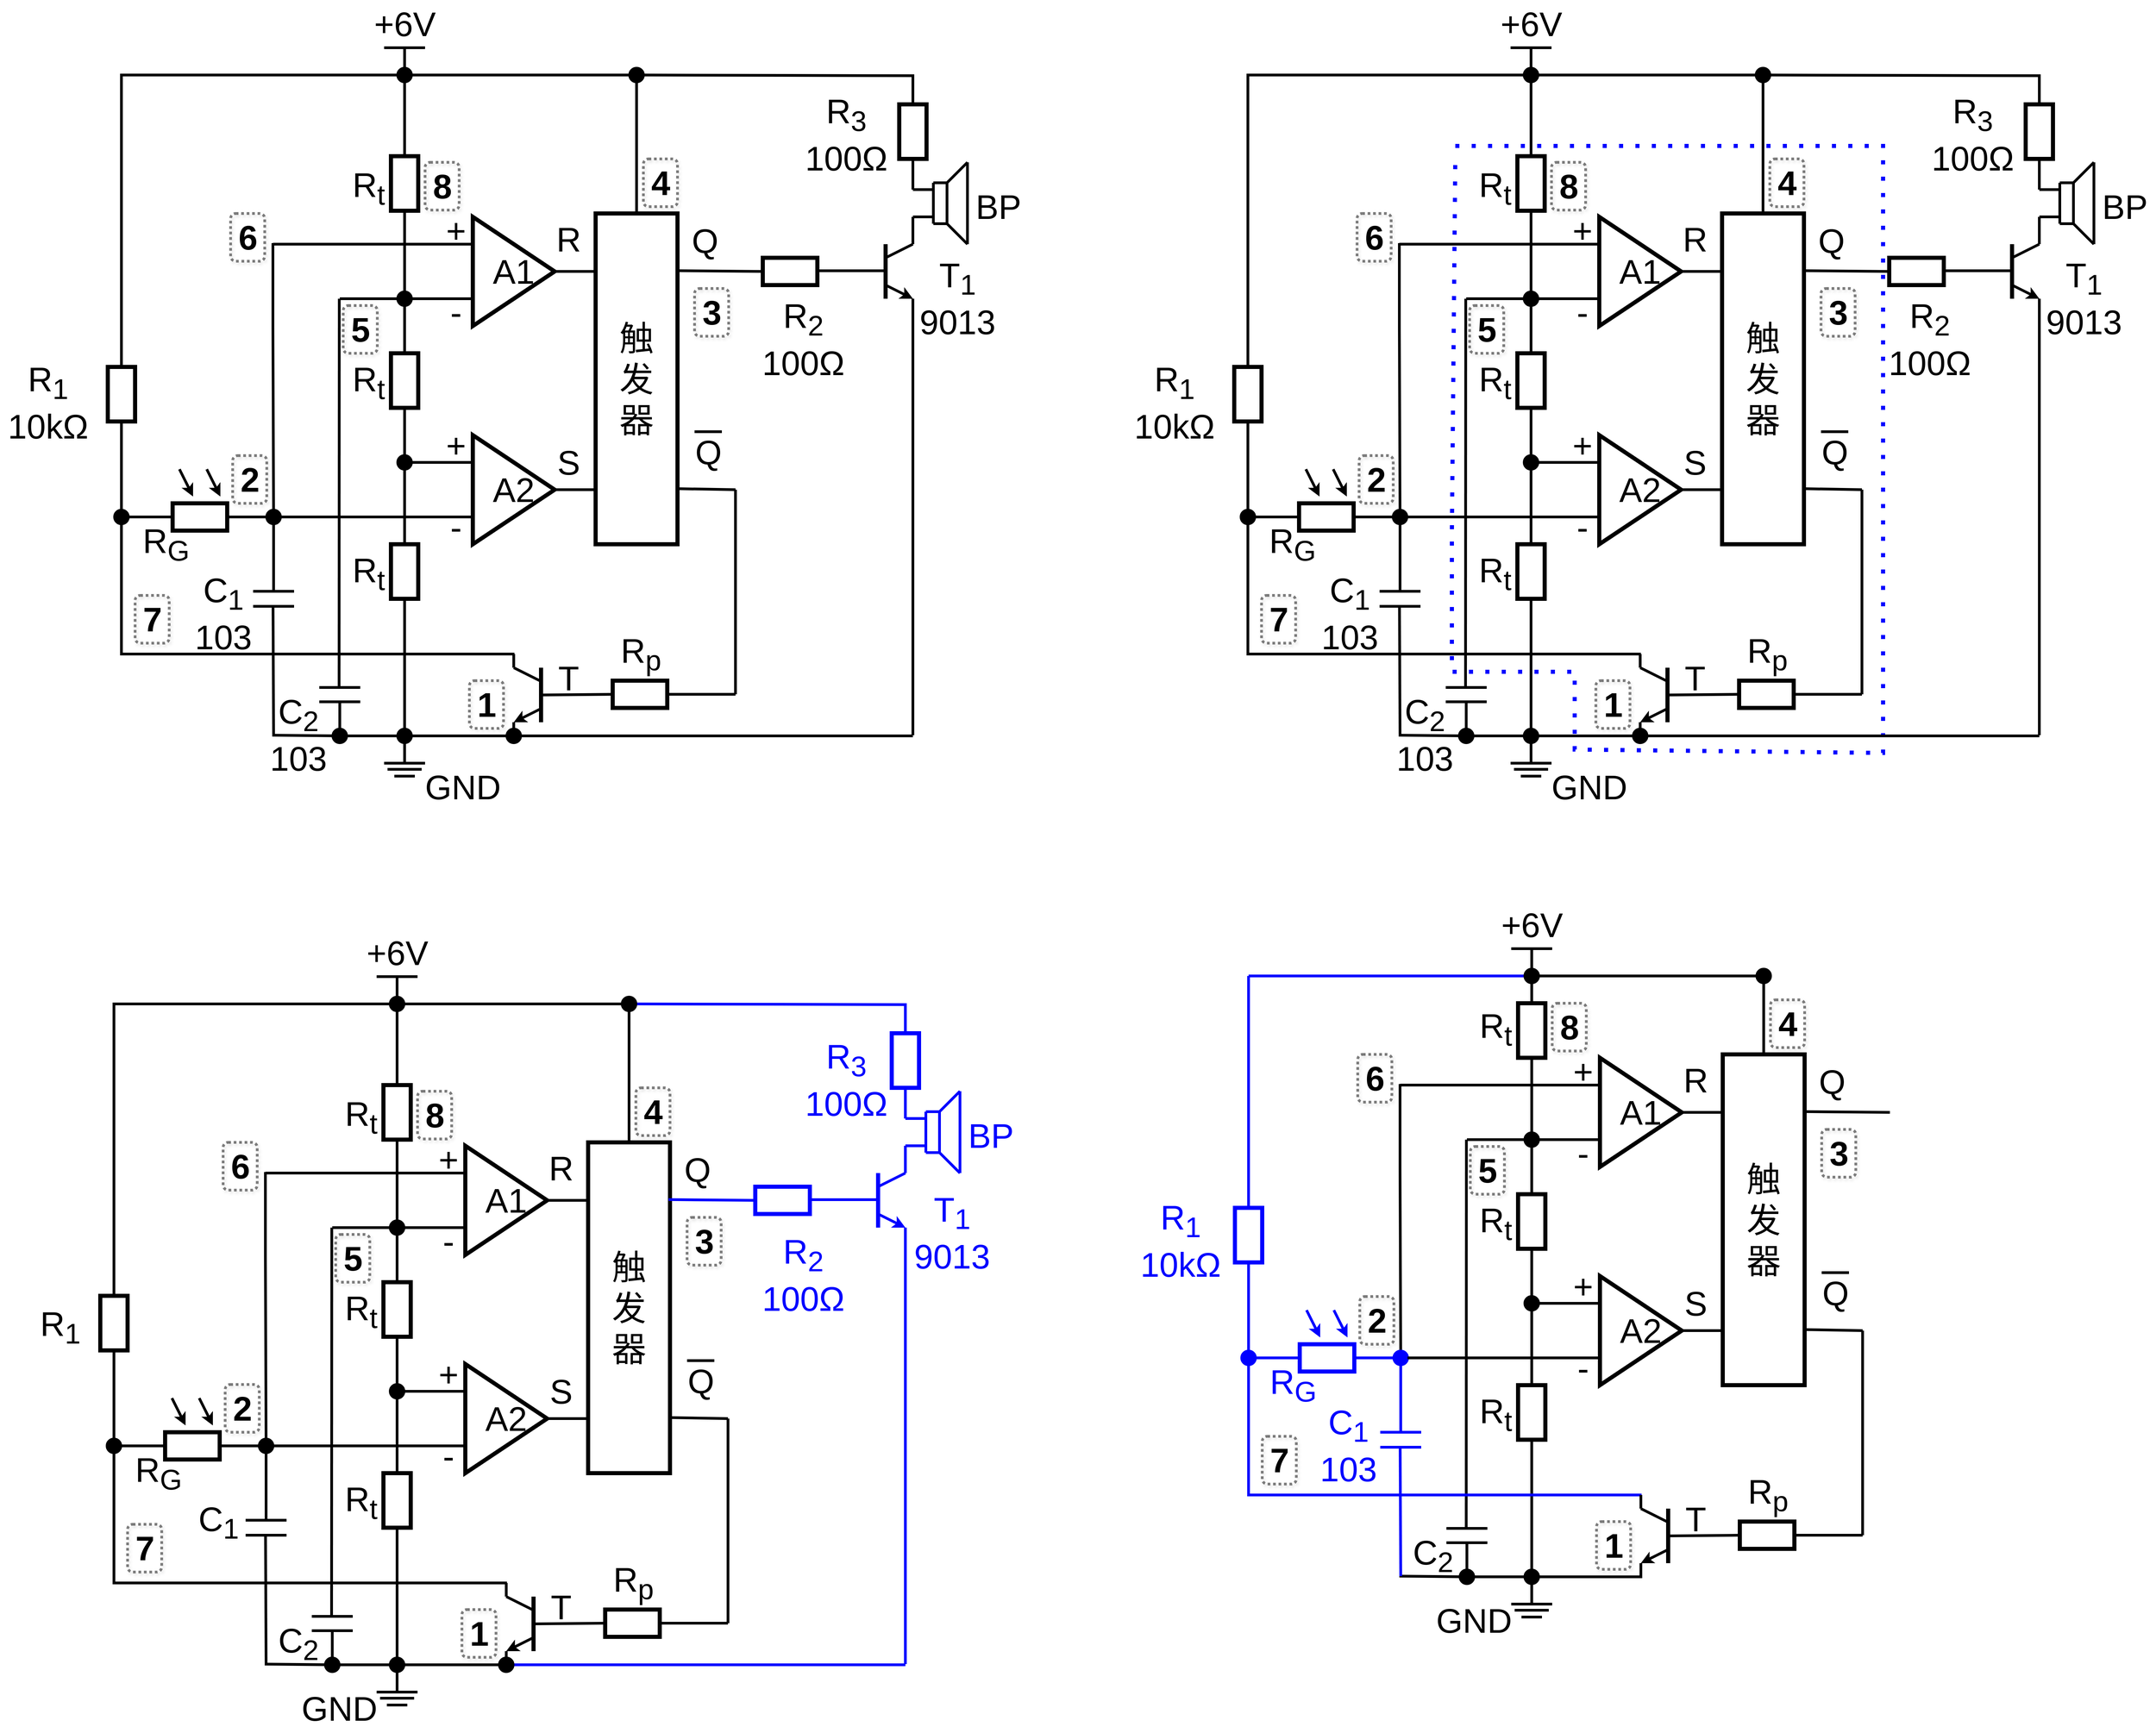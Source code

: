 <mxfile version="26.1.1">
  <diagram name="第 1 页" id="L52sDL9lHCh9jiwDanbU">
    <mxGraphModel dx="4853" dy="1793" grid="1" gridSize="10" guides="1" tooltips="1" connect="1" arrows="1" fold="1" page="0" pageScale="1" pageWidth="827" pageHeight="1169" math="0" shadow="0">
      <root>
        <mxCell id="0" />
        <mxCell id="1" parent="0" />
        <mxCell id="avVdpwBqNhuO5_O_l7Rd-1" value="&lt;font style=&quot;font-size: 50px;&quot;&gt;A1&lt;/font&gt;" style="triangle;whiteSpace=wrap;html=1;strokeWidth=6;" parent="1" vertex="1">
          <mxGeometry x="275" y="1518" width="120" height="160" as="geometry" />
        </mxCell>
        <mxCell id="avVdpwBqNhuO5_O_l7Rd-2" value="" style="endArrow=none;html=1;rounded=0;exitX=0;exitY=0.25;exitDx=0;exitDy=0;strokeWidth=4;" parent="1" edge="1">
          <mxGeometry width="50" height="50" relative="1" as="geometry">
            <mxPoint x="273" y="1558" as="sourcePoint" />
            <mxPoint x="-18" y="1558" as="targetPoint" />
          </mxGeometry>
        </mxCell>
        <mxCell id="avVdpwBqNhuO5_O_l7Rd-3" value="" style="endArrow=none;html=1;rounded=0;exitX=0;exitY=0.75;exitDx=0;exitDy=0;strokeWidth=4;" parent="1" source="avVdpwBqNhuO5_O_l7Rd-1" edge="1">
          <mxGeometry width="50" height="50" relative="1" as="geometry">
            <mxPoint x="295" y="1638" as="sourcePoint" />
            <mxPoint x="80" y="1638" as="targetPoint" />
          </mxGeometry>
        </mxCell>
        <mxCell id="avVdpwBqNhuO5_O_l7Rd-4" value="" style="endArrow=none;html=1;rounded=0;entryX=1;entryY=0.5;entryDx=0;entryDy=0;strokeWidth=4;" parent="1" target="avVdpwBqNhuO5_O_l7Rd-1" edge="1">
          <mxGeometry width="50" height="50" relative="1" as="geometry">
            <mxPoint x="455" y="1598" as="sourcePoint" />
            <mxPoint x="255" y="1658" as="targetPoint" />
          </mxGeometry>
        </mxCell>
        <mxCell id="avVdpwBqNhuO5_O_l7Rd-5" value="&lt;font style=&quot;font-size: 50px;&quot;&gt;+&lt;/font&gt;" style="text;html=1;align=center;verticalAlign=middle;resizable=0;points=[];autosize=1;strokeColor=none;fillColor=none;strokeWidth=4;" parent="1" vertex="1">
          <mxGeometry x="225" y="1503" width="50" height="70" as="geometry" />
        </mxCell>
        <mxCell id="avVdpwBqNhuO5_O_l7Rd-6" value="&lt;font style=&quot;font-size: 50px;&quot;&gt;-&lt;/font&gt;" style="text;html=1;align=center;verticalAlign=middle;resizable=0;points=[];autosize=1;strokeColor=none;fillColor=none;strokeWidth=4;" parent="1" vertex="1">
          <mxGeometry x="230" y="1623" width="40" height="70" as="geometry" />
        </mxCell>
        <mxCell id="avVdpwBqNhuO5_O_l7Rd-7" value="&lt;font style=&quot;font-size: 50px;&quot;&gt;A2&lt;/font&gt;" style="triangle;whiteSpace=wrap;html=1;strokeWidth=6;" parent="1" vertex="1">
          <mxGeometry x="275" y="1838" width="120" height="160" as="geometry" />
        </mxCell>
        <mxCell id="avVdpwBqNhuO5_O_l7Rd-8" value="" style="endArrow=none;html=1;rounded=0;exitX=0;exitY=0.25;exitDx=0;exitDy=0;strokeWidth=4;" parent="1" source="avVdpwBqNhuO5_O_l7Rd-7" edge="1">
          <mxGeometry width="50" height="50" relative="1" as="geometry">
            <mxPoint x="315" y="1958" as="sourcePoint" />
            <mxPoint x="175" y="1878" as="targetPoint" />
          </mxGeometry>
        </mxCell>
        <mxCell id="avVdpwBqNhuO5_O_l7Rd-9" value="" style="endArrow=none;html=1;rounded=0;strokeWidth=4;entryX=0;entryY=0.5;entryDx=0;entryDy=0;strokeColor=#0000FF;exitX=0;exitY=0.5;exitDx=0;exitDy=0;" parent="1" source="avVdpwBqNhuO5_O_l7Rd-46" target="avVdpwBqNhuO5_O_l7Rd-47" edge="1">
          <mxGeometry width="50" height="50" relative="1" as="geometry">
            <mxPoint x="295" y="1958" as="sourcePoint" />
            <mxPoint x="-120" y="1958" as="targetPoint" />
          </mxGeometry>
        </mxCell>
        <mxCell id="avVdpwBqNhuO5_O_l7Rd-10" value="" style="endArrow=none;html=1;rounded=0;entryX=1;entryY=0.5;entryDx=0;entryDy=0;strokeWidth=4;" parent="1" target="avVdpwBqNhuO5_O_l7Rd-7" edge="1">
          <mxGeometry width="50" height="50" relative="1" as="geometry">
            <mxPoint x="455" y="1918" as="sourcePoint" />
            <mxPoint x="255" y="1978" as="targetPoint" />
          </mxGeometry>
        </mxCell>
        <mxCell id="avVdpwBqNhuO5_O_l7Rd-11" value="" style="rounded=0;whiteSpace=wrap;html=1;direction=south;strokeWidth=6;" parent="1" vertex="1">
          <mxGeometry x="155" y="1438" width="40" height="80" as="geometry" />
        </mxCell>
        <mxCell id="avVdpwBqNhuO5_O_l7Rd-12" value="" style="rounded=0;whiteSpace=wrap;html=1;direction=south;fontStyle=1;strokeWidth=6;" parent="1" vertex="1">
          <mxGeometry x="155" y="1718" width="40" height="80" as="geometry" />
        </mxCell>
        <mxCell id="avVdpwBqNhuO5_O_l7Rd-13" value="" style="rounded=0;whiteSpace=wrap;html=1;direction=south;strokeWidth=6;" parent="1" vertex="1">
          <mxGeometry x="155" y="1998" width="40" height="80" as="geometry" />
        </mxCell>
        <mxCell id="avVdpwBqNhuO5_O_l7Rd-14" value="" style="endArrow=none;html=1;rounded=0;entryX=1;entryY=0.5;entryDx=0;entryDy=0;exitX=0;exitY=0.5;exitDx=0;exitDy=0;strokeWidth=4;" parent="1" source="avVdpwBqNhuO5_O_l7Rd-12" target="avVdpwBqNhuO5_O_l7Rd-11" edge="1">
          <mxGeometry width="50" height="50" relative="1" as="geometry">
            <mxPoint x="335" y="1658" as="sourcePoint" />
            <mxPoint x="435" y="1558" as="targetPoint" />
          </mxGeometry>
        </mxCell>
        <mxCell id="avVdpwBqNhuO5_O_l7Rd-15" value="" style="endArrow=none;html=1;rounded=0;entryX=1;entryY=0.5;entryDx=0;entryDy=0;exitX=0;exitY=0.5;exitDx=0;exitDy=0;strokeWidth=4;" parent="1" source="avVdpwBqNhuO5_O_l7Rd-13" target="avVdpwBqNhuO5_O_l7Rd-12" edge="1">
          <mxGeometry width="50" height="50" relative="1" as="geometry">
            <mxPoint x="195" y="1738" as="sourcePoint" />
            <mxPoint x="195" y="1538" as="targetPoint" />
          </mxGeometry>
        </mxCell>
        <mxCell id="avVdpwBqNhuO5_O_l7Rd-16" value="" style="ellipse;whiteSpace=wrap;html=1;aspect=fixed;fillColor=#000000;strokeWidth=4;" parent="1" vertex="1">
          <mxGeometry x="165" y="1628" width="20" height="20" as="geometry" />
        </mxCell>
        <mxCell id="avVdpwBqNhuO5_O_l7Rd-17" value="" style="ellipse;whiteSpace=wrap;html=1;aspect=fixed;fillColor=#000000;strokeWidth=4;" parent="1" vertex="1">
          <mxGeometry x="165" y="1868" width="20" height="20" as="geometry" />
        </mxCell>
        <mxCell id="avVdpwBqNhuO5_O_l7Rd-18" value="&lt;font style=&quot;font-size: 50px;&quot;&gt;触&lt;br&gt;发&lt;br&gt;器&lt;/font&gt;" style="rounded=0;whiteSpace=wrap;html=1;direction=south;strokeWidth=6;" parent="1" vertex="1">
          <mxGeometry x="455" y="1513" width="120" height="485" as="geometry" />
        </mxCell>
        <mxCell id="avVdpwBqNhuO5_O_l7Rd-19" value="&lt;font style=&quot;font-size: 50px;&quot;&gt;+&lt;/font&gt;" style="text;html=1;align=center;verticalAlign=middle;resizable=0;points=[];autosize=1;strokeColor=none;fillColor=none;strokeWidth=4;" parent="1" vertex="1">
          <mxGeometry x="225" y="1818" width="50" height="70" as="geometry" />
        </mxCell>
        <mxCell id="avVdpwBqNhuO5_O_l7Rd-20" value="&lt;font style=&quot;font-size: 50px;&quot;&gt;-&lt;/font&gt;" style="text;html=1;align=center;verticalAlign=middle;resizable=0;points=[];autosize=1;strokeColor=none;fillColor=none;strokeWidth=4;" parent="1" vertex="1">
          <mxGeometry x="230" y="1938" width="40" height="70" as="geometry" />
        </mxCell>
        <mxCell id="avVdpwBqNhuO5_O_l7Rd-21" value="" style="endArrow=none;html=1;rounded=0;entryX=0;entryY=0.5;entryDx=0;entryDy=0;strokeWidth=4;" parent="1" target="avVdpwBqNhuO5_O_l7Rd-18" edge="1">
          <mxGeometry width="50" height="50" relative="1" as="geometry">
            <mxPoint x="515" y="1398" as="sourcePoint" />
            <mxPoint x="395" y="1658" as="targetPoint" />
          </mxGeometry>
        </mxCell>
        <mxCell id="avVdpwBqNhuO5_O_l7Rd-22" value="" style="endArrow=none;html=1;rounded=0;entryX=0;entryY=0.5;entryDx=0;entryDy=0;strokeWidth=4;" parent="1" target="avVdpwBqNhuO5_O_l7Rd-11" edge="1">
          <mxGeometry width="50" height="50" relative="1" as="geometry">
            <mxPoint x="175" y="1398" as="sourcePoint" />
            <mxPoint x="395" y="1658" as="targetPoint" />
          </mxGeometry>
        </mxCell>
        <mxCell id="avVdpwBqNhuO5_O_l7Rd-23" value="" style="endArrow=none;html=1;rounded=0;entryX=0.173;entryY=0.018;entryDx=0;entryDy=0;entryPerimeter=0;strokeWidth=4;exitX=1;exitY=0.5;exitDx=0;exitDy=0;" parent="1" target="avVdpwBqNhuO5_O_l7Rd-18" edge="1">
          <mxGeometry width="50" height="50" relative="1" as="geometry">
            <mxPoint x="700" y="1598" as="sourcePoint" />
            <mxPoint x="535" y="1658" as="targetPoint" />
          </mxGeometry>
        </mxCell>
        <mxCell id="avVdpwBqNhuO5_O_l7Rd-24" value="" style="endArrow=none;html=1;rounded=0;strokeWidth=4;entryX=0.832;entryY=0.011;entryDx=0;entryDy=0;entryPerimeter=0;" parent="1" target="avVdpwBqNhuO5_O_l7Rd-18" edge="1">
          <mxGeometry width="50" height="50" relative="1" as="geometry">
            <mxPoint x="660" y="1918" as="sourcePoint" />
            <mxPoint x="590" y="1915" as="targetPoint" />
          </mxGeometry>
        </mxCell>
        <mxCell id="avVdpwBqNhuO5_O_l7Rd-25" value="" style="endArrow=none;html=1;rounded=0;strokeWidth=4;" parent="1" edge="1">
          <mxGeometry width="50" height="50" relative="1" as="geometry">
            <mxPoint x="660" y="2218" as="sourcePoint" />
            <mxPoint x="660" y="1918" as="targetPoint" />
          </mxGeometry>
        </mxCell>
        <mxCell id="avVdpwBqNhuO5_O_l7Rd-26" value="" style="endArrow=none;html=1;rounded=0;strokeWidth=4;entryX=1;entryY=0.5;entryDx=0;entryDy=0;" parent="1" target="avVdpwBqNhuO5_O_l7Rd-117" edge="1">
          <mxGeometry width="50" height="50" relative="1" as="geometry">
            <mxPoint x="375" y="2219" as="sourcePoint" />
            <mxPoint x="500" y="2219" as="targetPoint" />
          </mxGeometry>
        </mxCell>
        <mxCell id="avVdpwBqNhuO5_O_l7Rd-27" value="" style="endArrow=none;html=1;rounded=0;strokeWidth=4;" parent="1" edge="1">
          <mxGeometry width="50" height="50" relative="1" as="geometry">
            <mxPoint x="69.0" y="2278.911" as="sourcePoint" />
            <mxPoint x="-19" y="2278" as="targetPoint" />
          </mxGeometry>
        </mxCell>
        <mxCell id="avVdpwBqNhuO5_O_l7Rd-28" value="" style="endArrow=none;html=1;rounded=0;entryX=1;entryY=0.5;entryDx=0;entryDy=0;strokeWidth=4;" parent="1" source="avVdpwBqNhuO5_O_l7Rd-30" target="avVdpwBqNhuO5_O_l7Rd-13" edge="1">
          <mxGeometry width="50" height="50" relative="1" as="geometry">
            <mxPoint x="175" y="2298" as="sourcePoint" />
            <mxPoint x="355" y="2088" as="targetPoint" />
          </mxGeometry>
        </mxCell>
        <mxCell id="avVdpwBqNhuO5_O_l7Rd-30" value="" style="ellipse;whiteSpace=wrap;html=1;aspect=fixed;fillColor=#000000;strokeWidth=4;" parent="1" vertex="1">
          <mxGeometry x="165" y="2269" width="20" height="20" as="geometry" />
        </mxCell>
        <mxCell id="avVdpwBqNhuO5_O_l7Rd-31" value="&lt;font style=&quot;font-size: 50px;&quot;&gt;6&lt;/font&gt;" style="text;html=1;align=center;verticalAlign=middle;resizable=0;points=[];autosize=1;strokeColor=default;fillColor=none;rounded=1;fontStyle=1;strokeWidth=4;dashed=1;opacity=50;shadow=1;glass=1;dashPattern=1 1;" parent="1" vertex="1">
          <mxGeometry x="-80" y="1513" width="50" height="70" as="geometry" />
        </mxCell>
        <mxCell id="avVdpwBqNhuO5_O_l7Rd-32" value="&lt;font style=&quot;font-size: 50px;&quot;&gt;&lt;b&gt;5&lt;/b&gt;&lt;/font&gt;" style="text;html=1;align=center;verticalAlign=middle;resizable=0;points=[];autosize=1;strokeColor=default;fillColor=none;strokeWidth=4;dashed=1;opacity=50;rounded=1;shadow=1;glass=1;dashPattern=1 1;" parent="1" vertex="1">
          <mxGeometry x="85" y="1648" width="50" height="70" as="geometry" />
        </mxCell>
        <mxCell id="avVdpwBqNhuO5_O_l7Rd-33" value="&lt;font style=&quot;font-size: 50px;&quot;&gt;&lt;b&gt;2&lt;/b&gt;&lt;/font&gt;" style="text;html=1;align=center;verticalAlign=middle;resizable=0;points=[];autosize=1;strokeColor=default;fillColor=none;strokeWidth=4;dashed=1;opacity=50;rounded=1;shadow=1;glass=1;dashPattern=1 1;" parent="1" vertex="1">
          <mxGeometry x="-77" y="1868" width="50" height="70" as="geometry" />
        </mxCell>
        <mxCell id="avVdpwBqNhuO5_O_l7Rd-34" value="&lt;font style=&quot;font-size: 50px;&quot;&gt;&lt;b&gt;7&lt;/b&gt;&lt;/font&gt;" style="text;html=1;align=center;verticalAlign=middle;resizable=0;points=[];autosize=1;strokeColor=default;fillColor=none;strokeWidth=4;dashed=1;opacity=50;rounded=1;shadow=1;glass=1;dashPattern=1 1;" parent="1" vertex="1">
          <mxGeometry x="-220" y="2073" width="50" height="70" as="geometry" />
        </mxCell>
        <mxCell id="avVdpwBqNhuO5_O_l7Rd-35" value="&lt;font style=&quot;font-size: 50px;&quot;&gt;&lt;b&gt;1&lt;/b&gt;&lt;/font&gt;" style="text;html=1;align=center;verticalAlign=middle;resizable=0;points=[];autosize=1;strokeColor=default;fillColor=none;strokeWidth=4;dashed=1;opacity=50;rounded=1;shadow=1;glass=1;dashPattern=1 1;" parent="1" vertex="1">
          <mxGeometry x="270" y="2198" width="50" height="70" as="geometry" />
        </mxCell>
        <mxCell id="avVdpwBqNhuO5_O_l7Rd-36" value="&lt;font style=&quot;font-size: 50px;&quot;&gt;R&lt;/font&gt;" style="text;html=1;align=center;verticalAlign=middle;resizable=0;points=[];autosize=1;strokeColor=none;fillColor=none;strokeWidth=4;" parent="1" vertex="1">
          <mxGeometry x="385" y="1516" width="60" height="70" as="geometry" />
        </mxCell>
        <mxCell id="avVdpwBqNhuO5_O_l7Rd-37" value="&lt;span style=&quot;font-size: 50px;&quot;&gt;S&lt;/span&gt;" style="text;html=1;align=center;verticalAlign=middle;resizable=0;points=[];autosize=1;strokeColor=none;fillColor=none;strokeWidth=4;" parent="1" vertex="1">
          <mxGeometry x="385" y="1843" width="60" height="70" as="geometry" />
        </mxCell>
        <mxCell id="avVdpwBqNhuO5_O_l7Rd-38" value="&lt;span style=&quot;font-size: 50px;&quot;&gt;Q&lt;/span&gt;" style="text;html=1;align=center;verticalAlign=middle;resizable=0;points=[];autosize=1;strokeColor=none;fillColor=none;strokeWidth=4;" parent="1" vertex="1">
          <mxGeometry x="585" y="1518" width="60" height="70" as="geometry" />
        </mxCell>
        <mxCell id="avVdpwBqNhuO5_O_l7Rd-39" value="&lt;span style=&quot;font-size: 50px;&quot;&gt;T&lt;/span&gt;" style="text;html=1;align=center;verticalAlign=middle;resizable=0;points=[];autosize=1;strokeColor=none;fillColor=none;strokeWidth=4;" parent="1" vertex="1">
          <mxGeometry x="390" y="2159" width="50" height="70" as="geometry" />
        </mxCell>
        <mxCell id="avVdpwBqNhuO5_O_l7Rd-40" value="&lt;font style=&quot;font-size: 50px;&quot;&gt;8&lt;/font&gt;" style="text;html=1;align=center;verticalAlign=middle;resizable=0;points=[];autosize=1;strokeColor=default;fillColor=none;rounded=1;fontStyle=1;strokeWidth=4;dashed=1;opacity=50;shadow=1;glass=1;dashPattern=1 1;" parent="1" vertex="1">
          <mxGeometry x="205" y="1438" width="50" height="70" as="geometry" />
        </mxCell>
        <mxCell id="avVdpwBqNhuO5_O_l7Rd-41" value="&lt;font style=&quot;font-size: 50px;&quot;&gt;4&lt;/font&gt;" style="text;html=1;align=center;verticalAlign=middle;resizable=0;points=[];autosize=1;strokeColor=default;fillColor=none;rounded=1;fontStyle=1;strokeWidth=4;dashed=1;opacity=50;shadow=1;glass=1;dashPattern=1 1;" parent="1" vertex="1">
          <mxGeometry x="525" y="1433" width="50" height="70" as="geometry" />
        </mxCell>
        <mxCell id="avVdpwBqNhuO5_O_l7Rd-42" value="&lt;font style=&quot;font-size: 50px;&quot;&gt;3&lt;/font&gt;" style="text;html=1;align=center;verticalAlign=middle;resizable=0;points=[];autosize=1;strokeColor=default;fillColor=none;rounded=1;fontStyle=1;strokeWidth=4;dashed=1;opacity=50;shadow=1;glass=1;dashPattern=1 1;" parent="1" vertex="1">
          <mxGeometry x="600" y="1623" width="50" height="70" as="geometry" />
        </mxCell>
        <mxCell id="avVdpwBqNhuO5_O_l7Rd-43" value="" style="endArrow=none;html=1;rounded=0;strokeWidth=4;" parent="1" edge="1">
          <mxGeometry width="50" height="50" relative="1" as="geometry">
            <mxPoint x="-17.031" y="1949.0" as="sourcePoint" />
            <mxPoint x="-18" y="1556.5" as="targetPoint" />
            <Array as="points">
              <mxPoint x="-18" y="1680" />
            </Array>
          </mxGeometry>
        </mxCell>
        <mxCell id="avVdpwBqNhuO5_O_l7Rd-44" value="" style="endArrow=none;html=1;rounded=0;strokeWidth=4;" parent="1" edge="1">
          <mxGeometry width="50" height="50" relative="1" as="geometry">
            <mxPoint x="79" y="2208" as="sourcePoint" />
            <mxPoint x="79.29" y="1638" as="targetPoint" />
          </mxGeometry>
        </mxCell>
        <mxCell id="avVdpwBqNhuO5_O_l7Rd-45" value="" style="endArrow=none;html=1;rounded=0;strokeWidth=4;" parent="1" edge="1">
          <mxGeometry width="50" height="50" relative="1" as="geometry">
            <mxPoint x="80" y="2228" as="sourcePoint" />
            <mxPoint x="80" y="2278" as="targetPoint" />
          </mxGeometry>
        </mxCell>
        <mxCell id="avVdpwBqNhuO5_O_l7Rd-46" value="" style="ellipse;whiteSpace=wrap;html=1;aspect=fixed;fillColor=#0000FF;strokeWidth=4;strokeColor=#0000FF;" parent="1" vertex="1">
          <mxGeometry x="-27" y="1948" width="20" height="20" as="geometry" />
        </mxCell>
        <mxCell id="avVdpwBqNhuO5_O_l7Rd-47" value="" style="rounded=0;whiteSpace=wrap;html=1;direction=south;strokeWidth=6;rotation=90;strokeColor=#0000FF;" parent="1" vertex="1">
          <mxGeometry x="-145" y="1918" width="40" height="80" as="geometry" />
        </mxCell>
        <mxCell id="avVdpwBqNhuO5_O_l7Rd-48" value="" style="ellipse;whiteSpace=wrap;html=1;aspect=fixed;fillColor=#0000FF;strokeWidth=4;strokeColor=#0000FF;" parent="1" vertex="1">
          <mxGeometry x="-250" y="1948" width="20" height="20" as="geometry" />
        </mxCell>
        <mxCell id="avVdpwBqNhuO5_O_l7Rd-50" value="" style="rounded=0;whiteSpace=wrap;html=1;direction=south;strokeWidth=6;strokeColor=#0000FF;" parent="1" vertex="1">
          <mxGeometry x="-260" y="1738" width="40" height="80" as="geometry" />
        </mxCell>
        <mxCell id="avVdpwBqNhuO5_O_l7Rd-54" value="" style="endArrow=none;html=1;rounded=0;strokeWidth=4;entryX=0;entryY=0.5;entryDx=0;entryDy=0;strokeColor=#0000FF;" parent="1" target="avVdpwBqNhuO5_O_l7Rd-50" edge="1">
          <mxGeometry width="50" height="50" relative="1" as="geometry">
            <mxPoint x="-240" y="1398" as="sourcePoint" />
            <mxPoint x="-240" y="1728" as="targetPoint" />
          </mxGeometry>
        </mxCell>
        <mxCell id="avVdpwBqNhuO5_O_l7Rd-56" value="" style="endArrow=none;html=1;rounded=0;strokeWidth=4;strokeColor=#0000FF;" parent="1" edge="1">
          <mxGeometry width="50" height="50" relative="1" as="geometry">
            <mxPoint x="-17.83" y="2088" as="sourcePoint" />
            <mxPoint x="-17" y="2278" as="targetPoint" />
          </mxGeometry>
        </mxCell>
        <mxCell id="avVdpwBqNhuO5_O_l7Rd-57" value="" style="endArrow=none;html=1;rounded=0;strokeWidth=4;entryX=0.5;entryY=1;entryDx=0;entryDy=0;strokeColor=#0000FF;" parent="1" target="avVdpwBqNhuO5_O_l7Rd-46" edge="1">
          <mxGeometry width="50" height="50" relative="1" as="geometry">
            <mxPoint x="-17" y="2068.515" as="sourcePoint" />
            <mxPoint x="-10" y="1980" as="targetPoint" />
          </mxGeometry>
        </mxCell>
        <mxCell id="avVdpwBqNhuO5_O_l7Rd-59" value="&lt;font style=&quot;font-size: 50px;&quot;&gt;R&lt;sub&gt;G&lt;/sub&gt;&lt;/font&gt;" style="text;html=1;align=center;verticalAlign=middle;resizable=0;points=[];autosize=1;strokeColor=none;fillColor=none;strokeWidth=4;fontColor=#0000FF;" parent="1" vertex="1">
          <mxGeometry x="-220" y="1958" width="90" height="80" as="geometry" />
        </mxCell>
        <mxCell id="avVdpwBqNhuO5_O_l7Rd-61" value="&lt;font style=&quot;font-size: 50px;&quot;&gt;C&lt;sub&gt;2&lt;/sub&gt;&lt;/font&gt;" style="text;html=1;align=center;verticalAlign=middle;resizable=0;points=[];autosize=1;strokeColor=none;fillColor=none;strokeWidth=4;" parent="1" vertex="1">
          <mxGeometry x="-10" y="2208" width="80" height="80" as="geometry" />
        </mxCell>
        <mxCell id="avVdpwBqNhuO5_O_l7Rd-62" value="" style="group" parent="1" vertex="1" connectable="0">
          <mxGeometry x="50" y="2208" width="60" height="21" as="geometry" />
        </mxCell>
        <mxCell id="avVdpwBqNhuO5_O_l7Rd-63" value="" style="endArrow=none;html=1;rounded=0;strokeWidth=4;" parent="avVdpwBqNhuO5_O_l7Rd-62" edge="1">
          <mxGeometry width="50" height="50" relative="1" as="geometry">
            <mxPoint as="sourcePoint" />
            <mxPoint x="60" as="targetPoint" />
          </mxGeometry>
        </mxCell>
        <mxCell id="avVdpwBqNhuO5_O_l7Rd-64" value="" style="endArrow=none;html=1;rounded=0;strokeWidth=4;" parent="avVdpwBqNhuO5_O_l7Rd-62" edge="1">
          <mxGeometry width="50" height="50" relative="1" as="geometry">
            <mxPoint y="21" as="sourcePoint" />
            <mxPoint x="60" y="21" as="targetPoint" />
          </mxGeometry>
        </mxCell>
        <mxCell id="avVdpwBqNhuO5_O_l7Rd-68" value="" style="endArrow=none;html=1;rounded=0;strokeWidth=4;strokeColor=#0000FF;" parent="1" target="avVdpwBqNhuO5_O_l7Rd-69" edge="1">
          <mxGeometry width="50" height="50" relative="1" as="geometry">
            <mxPoint x="-240" y="1398" as="sourcePoint" />
            <mxPoint x="680" y="1398" as="targetPoint" />
          </mxGeometry>
        </mxCell>
        <mxCell id="avVdpwBqNhuO5_O_l7Rd-69" value="" style="ellipse;whiteSpace=wrap;html=1;aspect=fixed;fillColor=#000000;strokeWidth=4;" parent="1" vertex="1">
          <mxGeometry x="165" y="1388" width="20" height="20" as="geometry" />
        </mxCell>
        <mxCell id="avVdpwBqNhuO5_O_l7Rd-70" value="" style="endArrow=none;html=1;rounded=0;strokeWidth=4;" parent="1" source="avVdpwBqNhuO5_O_l7Rd-69" target="avVdpwBqNhuO5_O_l7Rd-71" edge="1">
          <mxGeometry width="50" height="50" relative="1" as="geometry">
            <mxPoint x="185" y="1398" as="sourcePoint" />
            <mxPoint x="680" y="1398" as="targetPoint" />
          </mxGeometry>
        </mxCell>
        <mxCell id="avVdpwBqNhuO5_O_l7Rd-71" value="" style="ellipse;whiteSpace=wrap;html=1;aspect=fixed;fillColor=#000000;strokeWidth=4;" parent="1" vertex="1">
          <mxGeometry x="505" y="1388" width="20" height="20" as="geometry" />
        </mxCell>
        <mxCell id="avVdpwBqNhuO5_O_l7Rd-72" value="" style="endArrow=none;html=1;rounded=0;strokeWidth=4;exitX=0;exitY=0.5;exitDx=0;exitDy=0;" parent="1" source="avVdpwBqNhuO5_O_l7Rd-30" edge="1">
          <mxGeometry width="50" height="50" relative="1" as="geometry">
            <mxPoint x="160" y="2280" as="sourcePoint" />
            <mxPoint x="90.0" y="2279" as="targetPoint" />
          </mxGeometry>
        </mxCell>
        <mxCell id="avVdpwBqNhuO5_O_l7Rd-73" value="" style="ellipse;whiteSpace=wrap;html=1;aspect=fixed;fillColor=#000000;strokeWidth=4;" parent="1" vertex="1">
          <mxGeometry x="70" y="2269" width="20" height="20" as="geometry" />
        </mxCell>
        <mxCell id="avVdpwBqNhuO5_O_l7Rd-74" value="" style="group" parent="1" vertex="1" connectable="0">
          <mxGeometry x="590" y="1828" width="60" height="70" as="geometry" />
        </mxCell>
        <mxCell id="avVdpwBqNhuO5_O_l7Rd-75" value="&lt;font style=&quot;font-size: 50px;&quot;&gt;Q&lt;/font&gt;" style="text;html=1;align=center;verticalAlign=middle;resizable=0;points=[];autosize=1;strokeColor=none;fillColor=none;strokeWidth=4;" parent="avVdpwBqNhuO5_O_l7Rd-74" vertex="1">
          <mxGeometry width="60" height="70" as="geometry" />
        </mxCell>
        <mxCell id="avVdpwBqNhuO5_O_l7Rd-76" value="" style="endArrow=none;html=1;rounded=0;strokeWidth=4;" parent="avVdpwBqNhuO5_O_l7Rd-74" edge="1">
          <mxGeometry width="50" height="50" relative="1" as="geometry">
            <mxPoint x="50" y="5" as="sourcePoint" />
            <mxPoint x="10" y="5" as="targetPoint" />
          </mxGeometry>
        </mxCell>
        <mxCell id="avVdpwBqNhuO5_O_l7Rd-79" value="" style="endArrow=none;html=1;rounded=0;strokeWidth=4;entryX=0.5;entryY=1;entryDx=0;entryDy=0;strokeColor=#0000FF;" parent="1" target="avVdpwBqNhuO5_O_l7Rd-48" edge="1">
          <mxGeometry width="50" height="50" relative="1" as="geometry">
            <mxPoint x="336" y="2159" as="sourcePoint" />
            <mxPoint x="-290" y="2028" as="targetPoint" />
            <Array as="points">
              <mxPoint x="-240" y="2159" />
            </Array>
          </mxGeometry>
        </mxCell>
        <mxCell id="avVdpwBqNhuO5_O_l7Rd-87" value="" style="endArrow=none;html=1;rounded=0;strokeWidth=4;" parent="1" edge="1">
          <mxGeometry width="50" height="50" relative="1" as="geometry">
            <mxPoint x="335" y="2179" as="sourcePoint" />
            <mxPoint x="335" y="2159" as="targetPoint" />
          </mxGeometry>
        </mxCell>
        <mxCell id="avVdpwBqNhuO5_O_l7Rd-88" value="" style="endArrow=none;html=1;rounded=0;strokeWidth=4;" parent="1" edge="1">
          <mxGeometry width="50" height="50" relative="1" as="geometry">
            <mxPoint x="335" y="2259" as="sourcePoint" />
            <mxPoint x="335" y="2279" as="targetPoint" />
          </mxGeometry>
        </mxCell>
        <mxCell id="avVdpwBqNhuO5_O_l7Rd-89" value="" style="group" parent="1" vertex="1" connectable="0">
          <mxGeometry x="335" y="2179" width="40" height="80" as="geometry" />
        </mxCell>
        <mxCell id="avVdpwBqNhuO5_O_l7Rd-90" value="" style="endArrow=none;html=1;rounded=0;strokeWidth=6;" parent="avVdpwBqNhuO5_O_l7Rd-89" edge="1">
          <mxGeometry width="50" height="50" relative="1" as="geometry">
            <mxPoint x="40" y="80" as="sourcePoint" />
            <mxPoint x="40" as="targetPoint" />
          </mxGeometry>
        </mxCell>
        <mxCell id="avVdpwBqNhuO5_O_l7Rd-91" value="" style="endArrow=none;html=1;rounded=0;strokeWidth=4;" parent="avVdpwBqNhuO5_O_l7Rd-89" edge="1">
          <mxGeometry width="50" height="50" relative="1" as="geometry">
            <mxPoint x="40" y="20" as="sourcePoint" />
            <mxPoint as="targetPoint" />
          </mxGeometry>
        </mxCell>
        <mxCell id="avVdpwBqNhuO5_O_l7Rd-92" value="" style="endArrow=classic;html=1;rounded=0;strokeWidth=4;" parent="avVdpwBqNhuO5_O_l7Rd-89" edge="1">
          <mxGeometry width="50" height="50" relative="1" as="geometry">
            <mxPoint x="40" y="60" as="sourcePoint" />
            <mxPoint y="80" as="targetPoint" />
          </mxGeometry>
        </mxCell>
        <mxCell id="avVdpwBqNhuO5_O_l7Rd-105" value="" style="group" parent="1" vertex="1" connectable="0">
          <mxGeometry x="145" y="2289" width="60" height="30" as="geometry" />
        </mxCell>
        <mxCell id="avVdpwBqNhuO5_O_l7Rd-106" value="" style="endArrow=none;html=1;rounded=0;strokeWidth=4;entryX=0.5;entryY=1;entryDx=0;entryDy=0;" parent="avVdpwBqNhuO5_O_l7Rd-105" edge="1">
          <mxGeometry width="50" height="50" relative="1" as="geometry">
            <mxPoint x="30" y="29" as="sourcePoint" />
            <mxPoint x="30" as="targetPoint" />
          </mxGeometry>
        </mxCell>
        <mxCell id="avVdpwBqNhuO5_O_l7Rd-107" value="" style="endArrow=none;html=1;rounded=0;strokeWidth=4;" parent="avVdpwBqNhuO5_O_l7Rd-105" edge="1">
          <mxGeometry width="50" height="50" relative="1" as="geometry">
            <mxPoint y="30" as="sourcePoint" />
            <mxPoint x="60" y="30" as="targetPoint" />
          </mxGeometry>
        </mxCell>
        <mxCell id="avVdpwBqNhuO5_O_l7Rd-108" value="" style="group;flipV=1;" parent="1" vertex="1" connectable="0">
          <mxGeometry x="145" y="1358" width="60" height="30" as="geometry" />
        </mxCell>
        <mxCell id="avVdpwBqNhuO5_O_l7Rd-109" value="" style="endArrow=none;html=1;rounded=0;strokeWidth=4;entryX=0.5;entryY=1;entryDx=0;entryDy=0;" parent="avVdpwBqNhuO5_O_l7Rd-108" edge="1">
          <mxGeometry width="50" height="50" relative="1" as="geometry">
            <mxPoint x="30" y="1" as="sourcePoint" />
            <mxPoint x="30" y="30" as="targetPoint" />
          </mxGeometry>
        </mxCell>
        <mxCell id="avVdpwBqNhuO5_O_l7Rd-110" value="" style="endArrow=none;html=1;rounded=0;strokeWidth=4;" parent="avVdpwBqNhuO5_O_l7Rd-108" edge="1">
          <mxGeometry width="50" height="50" relative="1" as="geometry">
            <mxPoint as="sourcePoint" />
            <mxPoint x="60" as="targetPoint" />
          </mxGeometry>
        </mxCell>
        <mxCell id="avVdpwBqNhuO5_O_l7Rd-113" value="&lt;font style=&quot;font-size: 50px;&quot;&gt;+6V&lt;/font&gt;" style="text;html=1;align=center;verticalAlign=middle;resizable=0;points=[];autosize=1;strokeColor=none;fillColor=none;strokeWidth=4;" parent="1" vertex="1">
          <mxGeometry x="120" y="1288" width="110" height="70" as="geometry" />
        </mxCell>
        <mxCell id="avVdpwBqNhuO5_O_l7Rd-114" value="" style="endArrow=none;html=1;rounded=0;strokeWidth=4;" parent="1" edge="1">
          <mxGeometry width="50" height="50" relative="1" as="geometry">
            <mxPoint x="200" y="2328" as="sourcePoint" />
            <mxPoint x="150" y="2328" as="targetPoint" />
          </mxGeometry>
        </mxCell>
        <mxCell id="avVdpwBqNhuO5_O_l7Rd-115" value="" style="endArrow=none;html=1;rounded=0;strokeWidth=4;" parent="1" edge="1">
          <mxGeometry width="50" height="50" relative="1" as="geometry">
            <mxPoint x="190" y="2338" as="sourcePoint" />
            <mxPoint x="160" y="2338" as="targetPoint" />
          </mxGeometry>
        </mxCell>
        <mxCell id="avVdpwBqNhuO5_O_l7Rd-116" value="&lt;font style=&quot;font-size: 50px;&quot;&gt;GND&lt;/font&gt;" style="text;html=1;align=center;verticalAlign=middle;resizable=0;points=[];autosize=1;strokeColor=none;fillColor=none;strokeWidth=4;" parent="1" vertex="1">
          <mxGeometry x="25" y="2308" width="130" height="70" as="geometry" />
        </mxCell>
        <mxCell id="avVdpwBqNhuO5_O_l7Rd-117" value="" style="rounded=0;whiteSpace=wrap;html=1;direction=west;strokeWidth=6;" parent="1" vertex="1">
          <mxGeometry x="480" y="2198" width="80" height="40" as="geometry" />
        </mxCell>
        <mxCell id="avVdpwBqNhuO5_O_l7Rd-118" value="" style="endArrow=none;html=1;rounded=0;strokeWidth=4;exitX=0;exitY=0.5;exitDx=0;exitDy=0;" parent="1" source="avVdpwBqNhuO5_O_l7Rd-117" edge="1">
          <mxGeometry width="50" height="50" relative="1" as="geometry">
            <mxPoint x="385" y="2229" as="sourcePoint" />
            <mxPoint x="660" y="2218" as="targetPoint" />
          </mxGeometry>
        </mxCell>
        <mxCell id="avVdpwBqNhuO5_O_l7Rd-119" value="&lt;font style=&quot;font-size: 50px;&quot;&gt;R&lt;sub&gt;p&lt;/sub&gt;&lt;/font&gt;" style="text;html=1;align=center;verticalAlign=middle;resizable=0;points=[];autosize=1;strokeColor=none;fillColor=none;strokeWidth=4;" parent="1" vertex="1">
          <mxGeometry x="482" y="2118" width="77" height="81" as="geometry" />
        </mxCell>
        <mxCell id="avVdpwBqNhuO5_O_l7Rd-121" value="" style="endArrow=none;html=1;rounded=0;strokeWidth=4;entryX=1;entryY=0.5;entryDx=0;entryDy=0;exitX=1;exitY=0.5;exitDx=0;exitDy=0;strokeColor=#0000FF;" parent="1" source="avVdpwBqNhuO5_O_l7Rd-47" target="avVdpwBqNhuO5_O_l7Rd-48" edge="1">
          <mxGeometry width="50" height="50" relative="1" as="geometry">
            <mxPoint x="-180" y="1956" as="sourcePoint" />
            <mxPoint x="-75" y="1968" as="targetPoint" />
          </mxGeometry>
        </mxCell>
        <mxCell id="avVdpwBqNhuO5_O_l7Rd-122" value="&lt;font style=&quot;font-size: 50px;&quot;&gt;R&lt;sub&gt;t&lt;/sub&gt;&lt;/font&gt;" style="text;html=1;align=center;verticalAlign=middle;resizable=0;points=[];autosize=1;strokeColor=none;fillColor=none;strokeWidth=4;fontColor=#000000;" parent="1" vertex="1">
          <mxGeometry x="87" y="1435.5" width="70" height="80" as="geometry" />
        </mxCell>
        <mxCell id="avVdpwBqNhuO5_O_l7Rd-123" value="&lt;font style=&quot;font-size: 50px;&quot;&gt;R&lt;sub&gt;t&lt;/sub&gt;&lt;/font&gt;" style="text;html=1;align=center;verticalAlign=middle;resizable=0;points=[];autosize=1;strokeColor=none;fillColor=none;strokeWidth=4;fontColor=#000000;" parent="1" vertex="1">
          <mxGeometry x="87" y="2000.5" width="70" height="80" as="geometry" />
        </mxCell>
        <mxCell id="avVdpwBqNhuO5_O_l7Rd-124" value="&lt;font style=&quot;font-size: 50px;&quot;&gt;R&lt;sub&gt;t&lt;/sub&gt;&lt;/font&gt;" style="text;html=1;align=center;verticalAlign=middle;resizable=0;points=[];autosize=1;strokeColor=none;fillColor=none;strokeWidth=4;fontColor=#000000;" parent="1" vertex="1">
          <mxGeometry x="87" y="1720.5" width="70" height="80" as="geometry" />
        </mxCell>
        <mxCell id="avVdpwBqNhuO5_O_l7Rd-125" value="" style="endArrow=none;html=1;rounded=0;strokeWidth=4;entryX=0.5;entryY=0;entryDx=0;entryDy=0;strokeColor=#0000FF;exitX=1;exitY=0.5;exitDx=0;exitDy=0;" parent="1" source="avVdpwBqNhuO5_O_l7Rd-50" target="avVdpwBqNhuO5_O_l7Rd-48" edge="1">
          <mxGeometry width="50" height="50" relative="1" as="geometry">
            <mxPoint x="-210" y="1850" as="sourcePoint" />
            <mxPoint x="-230" y="1748" as="targetPoint" />
          </mxGeometry>
        </mxCell>
        <mxCell id="avVdpwBqNhuO5_O_l7Rd-126" value="" style="endArrow=none;html=1;rounded=0;strokeWidth=4;entryX=1;entryY=0.5;entryDx=0;entryDy=0;strokeColor=#000000;exitX=0;exitY=0.75;exitDx=0;exitDy=0;" parent="1" source="avVdpwBqNhuO5_O_l7Rd-7" target="avVdpwBqNhuO5_O_l7Rd-46" edge="1">
          <mxGeometry width="50" height="50" relative="1" as="geometry">
            <mxPoint x="-17" y="1968" as="sourcePoint" />
            <mxPoint x="-75" y="1968" as="targetPoint" />
          </mxGeometry>
        </mxCell>
        <mxCell id="avVdpwBqNhuO5_O_l7Rd-66" value="" style="endArrow=none;html=1;rounded=0;strokeWidth=4;strokeColor=#0000FF;" parent="1" edge="1">
          <mxGeometry width="50" height="50" relative="1" as="geometry">
            <mxPoint x="-47" y="2067" as="sourcePoint" />
            <mxPoint x="13" y="2067" as="targetPoint" />
          </mxGeometry>
        </mxCell>
        <mxCell id="avVdpwBqNhuO5_O_l7Rd-67" value="" style="endArrow=none;html=1;rounded=0;strokeWidth=4;strokeColor=#0000FF;" parent="1" edge="1">
          <mxGeometry width="50" height="50" relative="1" as="geometry">
            <mxPoint x="-47" y="2089" as="sourcePoint" />
            <mxPoint x="13" y="2089" as="targetPoint" />
          </mxGeometry>
        </mxCell>
        <mxCell id="avVdpwBqNhuO5_O_l7Rd-52" value="" style="endArrow=classic;html=1;rounded=0;strokeWidth=4;strokeColor=#0000FF;" parent="1" edge="1">
          <mxGeometry width="50" height="50" relative="1" as="geometry">
            <mxPoint x="-155" y="1888" as="sourcePoint" />
            <mxPoint x="-135" y="1928" as="targetPoint" />
          </mxGeometry>
        </mxCell>
        <mxCell id="avVdpwBqNhuO5_O_l7Rd-53" value="" style="endArrow=classic;html=1;rounded=0;strokeWidth=4;strokeColor=#0000FF;" parent="1" edge="1">
          <mxGeometry width="50" height="50" relative="1" as="geometry">
            <mxPoint x="-115" y="1888" as="sourcePoint" />
            <mxPoint x="-95" y="1928" as="targetPoint" />
          </mxGeometry>
        </mxCell>
        <mxCell id="avVdpwBqNhuO5_O_l7Rd-251" value="" style="endArrow=none;html=1;rounded=0;strokeWidth=4;entryX=1;entryY=0.5;entryDx=0;entryDy=0;" parent="1" target="avVdpwBqNhuO5_O_l7Rd-30" edge="1">
          <mxGeometry width="50" height="50" relative="1" as="geometry">
            <mxPoint x="337" y="2279" as="sourcePoint" />
            <mxPoint x="190" y="2280" as="targetPoint" />
          </mxGeometry>
        </mxCell>
        <mxCell id="avVdpwBqNhuO5_O_l7Rd-253" value="&lt;font style=&quot;font-size: 50px;&quot;&gt;A1&lt;/font&gt;" style="triangle;whiteSpace=wrap;html=1;strokeWidth=6;" parent="1" vertex="1">
          <mxGeometry x="-1377" y="285" width="120" height="160" as="geometry" />
        </mxCell>
        <mxCell id="avVdpwBqNhuO5_O_l7Rd-254" value="" style="endArrow=none;html=1;rounded=0;exitX=0;exitY=0.25;exitDx=0;exitDy=0;strokeWidth=4;" parent="1" edge="1">
          <mxGeometry width="50" height="50" relative="1" as="geometry">
            <mxPoint x="-1379" y="325" as="sourcePoint" />
            <mxPoint x="-1670" y="325" as="targetPoint" />
          </mxGeometry>
        </mxCell>
        <mxCell id="avVdpwBqNhuO5_O_l7Rd-255" value="" style="endArrow=none;html=1;rounded=0;exitX=0;exitY=0.75;exitDx=0;exitDy=0;strokeWidth=4;" parent="1" source="avVdpwBqNhuO5_O_l7Rd-253" edge="1">
          <mxGeometry width="50" height="50" relative="1" as="geometry">
            <mxPoint x="-1357" y="405" as="sourcePoint" />
            <mxPoint x="-1572" y="405" as="targetPoint" />
          </mxGeometry>
        </mxCell>
        <mxCell id="avVdpwBqNhuO5_O_l7Rd-256" value="" style="endArrow=none;html=1;rounded=0;entryX=1;entryY=0.5;entryDx=0;entryDy=0;strokeWidth=4;" parent="1" target="avVdpwBqNhuO5_O_l7Rd-253" edge="1">
          <mxGeometry width="50" height="50" relative="1" as="geometry">
            <mxPoint x="-1197" y="365" as="sourcePoint" />
            <mxPoint x="-1397" y="425" as="targetPoint" />
          </mxGeometry>
        </mxCell>
        <mxCell id="avVdpwBqNhuO5_O_l7Rd-257" value="&lt;font style=&quot;font-size: 50px;&quot;&gt;+&lt;/font&gt;" style="text;html=1;align=center;verticalAlign=middle;resizable=0;points=[];autosize=1;strokeColor=none;fillColor=none;strokeWidth=4;" parent="1" vertex="1">
          <mxGeometry x="-1427" y="270" width="50" height="70" as="geometry" />
        </mxCell>
        <mxCell id="avVdpwBqNhuO5_O_l7Rd-258" value="&lt;font style=&quot;font-size: 50px;&quot;&gt;-&lt;/font&gt;" style="text;html=1;align=center;verticalAlign=middle;resizable=0;points=[];autosize=1;strokeColor=none;fillColor=none;strokeWidth=4;" parent="1" vertex="1">
          <mxGeometry x="-1422" y="390" width="40" height="70" as="geometry" />
        </mxCell>
        <mxCell id="avVdpwBqNhuO5_O_l7Rd-259" value="&lt;font style=&quot;font-size: 50px;&quot;&gt;A2&lt;/font&gt;" style="triangle;whiteSpace=wrap;html=1;strokeWidth=6;" parent="1" vertex="1">
          <mxGeometry x="-1377" y="605" width="120" height="160" as="geometry" />
        </mxCell>
        <mxCell id="avVdpwBqNhuO5_O_l7Rd-260" value="" style="endArrow=none;html=1;rounded=0;exitX=0;exitY=0.25;exitDx=0;exitDy=0;strokeWidth=4;" parent="1" source="avVdpwBqNhuO5_O_l7Rd-259" edge="1">
          <mxGeometry width="50" height="50" relative="1" as="geometry">
            <mxPoint x="-1337" y="725" as="sourcePoint" />
            <mxPoint x="-1477" y="645" as="targetPoint" />
          </mxGeometry>
        </mxCell>
        <mxCell id="avVdpwBqNhuO5_O_l7Rd-261" value="" style="endArrow=none;html=1;rounded=0;strokeWidth=4;entryX=0;entryY=0.5;entryDx=0;entryDy=0;strokeColor=#000000;exitX=0;exitY=0.5;exitDx=0;exitDy=0;" parent="1" source="avVdpwBqNhuO5_O_l7Rd-299" target="avVdpwBqNhuO5_O_l7Rd-300" edge="1">
          <mxGeometry width="50" height="50" relative="1" as="geometry">
            <mxPoint x="-1357" y="725" as="sourcePoint" />
            <mxPoint x="-1772" y="725" as="targetPoint" />
          </mxGeometry>
        </mxCell>
        <mxCell id="avVdpwBqNhuO5_O_l7Rd-262" value="" style="endArrow=none;html=1;rounded=0;entryX=1;entryY=0.5;entryDx=0;entryDy=0;strokeWidth=4;" parent="1" target="avVdpwBqNhuO5_O_l7Rd-259" edge="1">
          <mxGeometry width="50" height="50" relative="1" as="geometry">
            <mxPoint x="-1197" y="685" as="sourcePoint" />
            <mxPoint x="-1397" y="745" as="targetPoint" />
          </mxGeometry>
        </mxCell>
        <mxCell id="avVdpwBqNhuO5_O_l7Rd-263" value="" style="rounded=0;whiteSpace=wrap;html=1;direction=south;strokeWidth=6;" parent="1" vertex="1">
          <mxGeometry x="-1497" y="196" width="40" height="80" as="geometry" />
        </mxCell>
        <mxCell id="avVdpwBqNhuO5_O_l7Rd-264" value="" style="rounded=0;whiteSpace=wrap;html=1;direction=south;fontStyle=1;strokeWidth=6;" parent="1" vertex="1">
          <mxGeometry x="-1497" y="485" width="40" height="80" as="geometry" />
        </mxCell>
        <mxCell id="avVdpwBqNhuO5_O_l7Rd-265" value="" style="rounded=0;whiteSpace=wrap;html=1;direction=south;strokeWidth=6;" parent="1" vertex="1">
          <mxGeometry x="-1497" y="765" width="40" height="80" as="geometry" />
        </mxCell>
        <mxCell id="avVdpwBqNhuO5_O_l7Rd-266" value="" style="endArrow=none;html=1;rounded=0;entryX=1;entryY=0.5;entryDx=0;entryDy=0;exitX=0;exitY=0.5;exitDx=0;exitDy=0;strokeWidth=4;" parent="1" source="avVdpwBqNhuO5_O_l7Rd-264" target="avVdpwBqNhuO5_O_l7Rd-263" edge="1">
          <mxGeometry width="50" height="50" relative="1" as="geometry">
            <mxPoint x="-1317" y="425" as="sourcePoint" />
            <mxPoint x="-1217" y="325" as="targetPoint" />
          </mxGeometry>
        </mxCell>
        <mxCell id="avVdpwBqNhuO5_O_l7Rd-267" value="" style="endArrow=none;html=1;rounded=0;entryX=1;entryY=0.5;entryDx=0;entryDy=0;exitX=0;exitY=0.5;exitDx=0;exitDy=0;strokeWidth=4;" parent="1" source="avVdpwBqNhuO5_O_l7Rd-265" target="avVdpwBqNhuO5_O_l7Rd-264" edge="1">
          <mxGeometry width="50" height="50" relative="1" as="geometry">
            <mxPoint x="-1457" y="505" as="sourcePoint" />
            <mxPoint x="-1457" y="305" as="targetPoint" />
          </mxGeometry>
        </mxCell>
        <mxCell id="avVdpwBqNhuO5_O_l7Rd-268" value="" style="ellipse;whiteSpace=wrap;html=1;aspect=fixed;fillColor=#000000;strokeWidth=4;" parent="1" vertex="1">
          <mxGeometry x="-1487" y="395" width="20" height="20" as="geometry" />
        </mxCell>
        <mxCell id="avVdpwBqNhuO5_O_l7Rd-269" value="" style="ellipse;whiteSpace=wrap;html=1;aspect=fixed;fillColor=#000000;strokeWidth=4;" parent="1" vertex="1">
          <mxGeometry x="-1487" y="635" width="20" height="20" as="geometry" />
        </mxCell>
        <mxCell id="avVdpwBqNhuO5_O_l7Rd-270" value="&lt;font style=&quot;font-size: 50px;&quot;&gt;触&lt;br&gt;发&lt;br&gt;器&lt;/font&gt;" style="rounded=0;whiteSpace=wrap;html=1;direction=south;strokeWidth=6;" parent="1" vertex="1">
          <mxGeometry x="-1197" y="280" width="120" height="485" as="geometry" />
        </mxCell>
        <mxCell id="avVdpwBqNhuO5_O_l7Rd-271" value="&lt;font style=&quot;font-size: 50px;&quot;&gt;+&lt;/font&gt;" style="text;html=1;align=center;verticalAlign=middle;resizable=0;points=[];autosize=1;strokeColor=none;fillColor=none;strokeWidth=4;" parent="1" vertex="1">
          <mxGeometry x="-1427" y="585" width="50" height="70" as="geometry" />
        </mxCell>
        <mxCell id="avVdpwBqNhuO5_O_l7Rd-272" value="&lt;font style=&quot;font-size: 50px;&quot;&gt;-&lt;/font&gt;" style="text;html=1;align=center;verticalAlign=middle;resizable=0;points=[];autosize=1;strokeColor=none;fillColor=none;strokeWidth=4;" parent="1" vertex="1">
          <mxGeometry x="-1422" y="705" width="40" height="70" as="geometry" />
        </mxCell>
        <mxCell id="avVdpwBqNhuO5_O_l7Rd-273" value="" style="endArrow=none;html=1;rounded=0;entryX=0;entryY=0.5;entryDx=0;entryDy=0;strokeWidth=4;exitX=0.5;exitY=1;exitDx=0;exitDy=0;" parent="1" target="avVdpwBqNhuO5_O_l7Rd-270" edge="1" source="avVdpwBqNhuO5_O_l7Rd-317">
          <mxGeometry width="50" height="50" relative="1" as="geometry">
            <mxPoint x="-1137" y="165" as="sourcePoint" />
            <mxPoint x="-1257" y="425" as="targetPoint" />
          </mxGeometry>
        </mxCell>
        <mxCell id="avVdpwBqNhuO5_O_l7Rd-274" value="" style="endArrow=none;html=1;rounded=0;strokeWidth=4;entryX=0;entryY=0.5;entryDx=0;entryDy=0;" parent="1" target="avVdpwBqNhuO5_O_l7Rd-263" edge="1">
          <mxGeometry width="50" height="50" relative="1" as="geometry">
            <mxPoint x="-1477" y="77" as="sourcePoint" />
            <mxPoint x="-1430" y="170" as="targetPoint" />
          </mxGeometry>
        </mxCell>
        <mxCell id="avVdpwBqNhuO5_O_l7Rd-275" value="" style="endArrow=none;html=1;rounded=0;entryX=0.173;entryY=0.018;entryDx=0;entryDy=0;entryPerimeter=0;strokeWidth=4;exitX=1;exitY=0.5;exitDx=0;exitDy=0;" parent="1" source="avVdpwBqNhuO5_O_l7Rd-323" target="avVdpwBqNhuO5_O_l7Rd-270" edge="1">
          <mxGeometry width="50" height="50" relative="1" as="geometry">
            <mxPoint x="-997" y="364" as="sourcePoint" />
            <mxPoint x="-1117" y="425" as="targetPoint" />
          </mxGeometry>
        </mxCell>
        <mxCell id="avVdpwBqNhuO5_O_l7Rd-276" value="" style="endArrow=none;html=1;rounded=0;strokeWidth=4;entryX=0.832;entryY=0.011;entryDx=0;entryDy=0;entryPerimeter=0;" parent="1" target="avVdpwBqNhuO5_O_l7Rd-270" edge="1">
          <mxGeometry width="50" height="50" relative="1" as="geometry">
            <mxPoint x="-992" y="685" as="sourcePoint" />
            <mxPoint x="-1062" y="682" as="targetPoint" />
          </mxGeometry>
        </mxCell>
        <mxCell id="avVdpwBqNhuO5_O_l7Rd-277" value="" style="endArrow=none;html=1;rounded=0;strokeWidth=4;" parent="1" edge="1">
          <mxGeometry width="50" height="50" relative="1" as="geometry">
            <mxPoint x="-992" y="985" as="sourcePoint" />
            <mxPoint x="-992" y="685" as="targetPoint" />
          </mxGeometry>
        </mxCell>
        <mxCell id="avVdpwBqNhuO5_O_l7Rd-278" value="" style="endArrow=none;html=1;rounded=0;strokeWidth=4;entryX=1;entryY=0.5;entryDx=0;entryDy=0;" parent="1" target="avVdpwBqNhuO5_O_l7Rd-363" edge="1">
          <mxGeometry width="50" height="50" relative="1" as="geometry">
            <mxPoint x="-1277" y="986" as="sourcePoint" />
            <mxPoint x="-1152" y="986" as="targetPoint" />
          </mxGeometry>
        </mxCell>
        <mxCell id="avVdpwBqNhuO5_O_l7Rd-279" value="" style="endArrow=none;html=1;rounded=0;strokeWidth=4;" parent="1" edge="1">
          <mxGeometry width="50" height="50" relative="1" as="geometry">
            <mxPoint x="-1583.0" y="1045.911" as="sourcePoint" />
            <mxPoint x="-1671" y="1045" as="targetPoint" />
          </mxGeometry>
        </mxCell>
        <mxCell id="avVdpwBqNhuO5_O_l7Rd-280" value="" style="endArrow=none;html=1;rounded=0;entryX=1;entryY=0.5;entryDx=0;entryDy=0;strokeWidth=4;" parent="1" source="avVdpwBqNhuO5_O_l7Rd-282" target="avVdpwBqNhuO5_O_l7Rd-265" edge="1">
          <mxGeometry width="50" height="50" relative="1" as="geometry">
            <mxPoint x="-1477" y="1065" as="sourcePoint" />
            <mxPoint x="-1297" y="855" as="targetPoint" />
          </mxGeometry>
        </mxCell>
        <mxCell id="avVdpwBqNhuO5_O_l7Rd-281" value="" style="endArrow=none;html=1;rounded=0;entryX=1;entryY=0.5;entryDx=0;entryDy=0;strokeWidth=4;" parent="1" target="avVdpwBqNhuO5_O_l7Rd-282" edge="1">
          <mxGeometry width="50" height="50" relative="1" as="geometry">
            <mxPoint x="-1477" y="1046" as="sourcePoint" />
            <mxPoint x="-1477" y="826" as="targetPoint" />
          </mxGeometry>
        </mxCell>
        <mxCell id="avVdpwBqNhuO5_O_l7Rd-282" value="" style="ellipse;whiteSpace=wrap;html=1;aspect=fixed;fillColor=#000000;strokeWidth=4;" parent="1" vertex="1">
          <mxGeometry x="-1487" y="1036" width="20" height="20" as="geometry" />
        </mxCell>
        <mxCell id="avVdpwBqNhuO5_O_l7Rd-283" value="&lt;font style=&quot;font-size: 50px;&quot;&gt;6&lt;/font&gt;" style="text;html=1;align=center;verticalAlign=middle;resizable=0;points=[];autosize=1;strokeColor=default;fillColor=none;rounded=1;fontStyle=1;strokeWidth=4;dashed=1;opacity=50;shadow=1;glass=1;dashPattern=1 1;" parent="1" vertex="1">
          <mxGeometry x="-1732" y="280" width="50" height="70" as="geometry" />
        </mxCell>
        <mxCell id="avVdpwBqNhuO5_O_l7Rd-284" value="&lt;font style=&quot;font-size: 50px;&quot;&gt;&lt;b&gt;5&lt;/b&gt;&lt;/font&gt;" style="text;html=1;align=center;verticalAlign=middle;resizable=0;points=[];autosize=1;strokeColor=default;fillColor=none;strokeWidth=4;dashed=1;opacity=50;rounded=1;shadow=1;glass=1;dashPattern=1 1;" parent="1" vertex="1">
          <mxGeometry x="-1567" y="415" width="50" height="70" as="geometry" />
        </mxCell>
        <mxCell id="avVdpwBqNhuO5_O_l7Rd-286" value="&lt;font style=&quot;font-size: 50px;&quot;&gt;&lt;b&gt;2&lt;/b&gt;&lt;/font&gt;" style="text;html=1;align=center;verticalAlign=middle;resizable=0;points=[];autosize=1;strokeColor=default;fillColor=none;strokeWidth=4;dashed=1;opacity=50;rounded=1;shadow=1;glass=1;dashPattern=1 1;" parent="1" vertex="1">
          <mxGeometry x="-1729" y="635" width="50" height="70" as="geometry" />
        </mxCell>
        <mxCell id="avVdpwBqNhuO5_O_l7Rd-287" value="&lt;font style=&quot;font-size: 50px;&quot;&gt;&lt;b&gt;7&lt;/b&gt;&lt;/font&gt;" style="text;html=1;align=center;verticalAlign=middle;resizable=0;points=[];autosize=1;strokeColor=default;fillColor=none;strokeWidth=4;dashed=1;opacity=50;rounded=1;shadow=1;glass=1;dashPattern=1 1;" parent="1" vertex="1">
          <mxGeometry x="-1872" y="840" width="50" height="70" as="geometry" />
        </mxCell>
        <mxCell id="avVdpwBqNhuO5_O_l7Rd-288" value="&lt;font style=&quot;font-size: 50px;&quot;&gt;&lt;b&gt;1&lt;/b&gt;&lt;/font&gt;" style="text;html=1;align=center;verticalAlign=middle;resizable=0;points=[];autosize=1;strokeColor=default;fillColor=none;strokeWidth=4;dashed=1;opacity=50;rounded=1;shadow=1;glass=1;dashPattern=1 1;" parent="1" vertex="1">
          <mxGeometry x="-1382" y="965" width="50" height="70" as="geometry" />
        </mxCell>
        <mxCell id="avVdpwBqNhuO5_O_l7Rd-289" value="&lt;font style=&quot;font-size: 50px;&quot;&gt;R&lt;/font&gt;" style="text;html=1;align=center;verticalAlign=middle;resizable=0;points=[];autosize=1;strokeColor=none;fillColor=none;strokeWidth=4;" parent="1" vertex="1">
          <mxGeometry x="-1267" y="283" width="60" height="70" as="geometry" />
        </mxCell>
        <mxCell id="avVdpwBqNhuO5_O_l7Rd-290" value="&lt;span style=&quot;font-size: 50px;&quot;&gt;S&lt;/span&gt;" style="text;html=1;align=center;verticalAlign=middle;resizable=0;points=[];autosize=1;strokeColor=none;fillColor=none;strokeWidth=4;" parent="1" vertex="1">
          <mxGeometry x="-1267" y="610" width="60" height="70" as="geometry" />
        </mxCell>
        <mxCell id="avVdpwBqNhuO5_O_l7Rd-291" value="&lt;span style=&quot;font-size: 50px;&quot;&gt;Q&lt;/span&gt;" style="text;html=1;align=center;verticalAlign=middle;resizable=0;points=[];autosize=1;strokeColor=none;fillColor=none;strokeWidth=4;" parent="1" vertex="1">
          <mxGeometry x="-1067" y="285" width="60" height="70" as="geometry" />
        </mxCell>
        <mxCell id="avVdpwBqNhuO5_O_l7Rd-292" value="&lt;span style=&quot;font-size: 50px;&quot;&gt;T&lt;/span&gt;" style="text;html=1;align=center;verticalAlign=middle;resizable=0;points=[];autosize=1;strokeColor=none;fillColor=none;strokeWidth=4;" parent="1" vertex="1">
          <mxGeometry x="-1262" y="926" width="50" height="70" as="geometry" />
        </mxCell>
        <mxCell id="avVdpwBqNhuO5_O_l7Rd-293" value="&lt;font style=&quot;font-size: 50px;&quot;&gt;8&lt;/font&gt;" style="text;html=1;align=center;verticalAlign=middle;resizable=0;points=[];autosize=1;strokeColor=default;fillColor=none;rounded=1;fontStyle=1;strokeWidth=4;dashed=1;opacity=50;shadow=1;glass=1;dashPattern=1 1;" parent="1" vertex="1">
          <mxGeometry x="-1447" y="205" width="50" height="70" as="geometry" />
        </mxCell>
        <mxCell id="avVdpwBqNhuO5_O_l7Rd-294" value="&lt;font style=&quot;font-size: 50px;&quot;&gt;4&lt;/font&gt;" style="text;html=1;align=center;verticalAlign=middle;resizable=0;points=[];autosize=1;strokeColor=default;fillColor=none;rounded=1;fontStyle=1;strokeWidth=4;dashed=1;opacity=50;shadow=1;glass=1;dashPattern=1 1;" parent="1" vertex="1">
          <mxGeometry x="-1127" y="200" width="50" height="70" as="geometry" />
        </mxCell>
        <mxCell id="avVdpwBqNhuO5_O_l7Rd-295" value="&lt;font style=&quot;font-size: 50px;&quot;&gt;3&lt;/font&gt;" style="text;html=1;align=center;verticalAlign=middle;resizable=0;points=[];autosize=1;strokeColor=default;fillColor=none;rounded=1;fontStyle=1;strokeWidth=4;dashed=1;opacity=50;shadow=1;glass=1;dashPattern=1 1;" parent="1" vertex="1">
          <mxGeometry x="-1052" y="390" width="50" height="70" as="geometry" />
        </mxCell>
        <mxCell id="avVdpwBqNhuO5_O_l7Rd-296" value="" style="endArrow=none;html=1;rounded=0;strokeWidth=4;" parent="1" edge="1">
          <mxGeometry width="50" height="50" relative="1" as="geometry">
            <mxPoint x="-1669.031" y="716.0" as="sourcePoint" />
            <mxPoint x="-1670" y="323.5" as="targetPoint" />
            <Array as="points">
              <mxPoint x="-1670" y="447" />
            </Array>
          </mxGeometry>
        </mxCell>
        <mxCell id="avVdpwBqNhuO5_O_l7Rd-297" value="" style="endArrow=none;html=1;rounded=0;strokeWidth=4;" parent="1" edge="1">
          <mxGeometry width="50" height="50" relative="1" as="geometry">
            <mxPoint x="-1573" y="975" as="sourcePoint" />
            <mxPoint x="-1572.71" y="405" as="targetPoint" />
          </mxGeometry>
        </mxCell>
        <mxCell id="avVdpwBqNhuO5_O_l7Rd-298" value="" style="endArrow=none;html=1;rounded=0;strokeWidth=4;" parent="1" edge="1">
          <mxGeometry width="50" height="50" relative="1" as="geometry">
            <mxPoint x="-1572" y="995" as="sourcePoint" />
            <mxPoint x="-1572" y="1045" as="targetPoint" />
          </mxGeometry>
        </mxCell>
        <mxCell id="avVdpwBqNhuO5_O_l7Rd-299" value="" style="ellipse;whiteSpace=wrap;html=1;aspect=fixed;fillColor=#000000;strokeWidth=4;" parent="1" vertex="1">
          <mxGeometry x="-1679" y="715" width="20" height="20" as="geometry" />
        </mxCell>
        <mxCell id="avVdpwBqNhuO5_O_l7Rd-300" value="" style="rounded=0;whiteSpace=wrap;html=1;direction=south;strokeWidth=6;rotation=90;strokeColor=#000000;" parent="1" vertex="1">
          <mxGeometry x="-1797" y="685" width="40" height="80" as="geometry" />
        </mxCell>
        <mxCell id="avVdpwBqNhuO5_O_l7Rd-301" value="" style="ellipse;whiteSpace=wrap;html=1;aspect=fixed;fillColor=#000000;strokeWidth=4;" parent="1" vertex="1">
          <mxGeometry x="-1902" y="715" width="20" height="20" as="geometry" />
        </mxCell>
        <mxCell id="avVdpwBqNhuO5_O_l7Rd-302" value="" style="endArrow=none;html=1;rounded=0;strokeWidth=4;entryX=1;entryY=0.5;entryDx=0;entryDy=0;" parent="1" source="avVdpwBqNhuO5_O_l7Rd-317" edge="1" target="l7dVyTNd6598wQJ9YdrN-1">
          <mxGeometry width="50" height="50" relative="1" as="geometry">
            <mxPoint x="-1892" y="77" as="sourcePoint" />
            <mxPoint x="-732" y="77" as="targetPoint" />
            <Array as="points">
              <mxPoint x="-732" y="78" />
            </Array>
          </mxGeometry>
        </mxCell>
        <mxCell id="avVdpwBqNhuO5_O_l7Rd-303" value="" style="rounded=0;whiteSpace=wrap;html=1;direction=south;strokeWidth=6;strokeColor=#000000;" parent="1" vertex="1">
          <mxGeometry x="-1912" y="505" width="40" height="80" as="geometry" />
        </mxCell>
        <mxCell id="avVdpwBqNhuO5_O_l7Rd-304" value="" style="endArrow=none;html=1;rounded=0;strokeWidth=4;entryX=0;entryY=0.5;entryDx=0;entryDy=0;strokeColor=#000000;exitX=0;exitY=0.5;exitDx=0;exitDy=0;" parent="1" edge="1" source="avVdpwBqNhuO5_O_l7Rd-315">
          <mxGeometry width="50" height="50" relative="1" as="geometry">
            <mxPoint x="-1892" y="78" as="sourcePoint" />
            <mxPoint x="-1892" y="503" as="targetPoint" />
            <Array as="points">
              <mxPoint x="-1892" y="77" />
            </Array>
          </mxGeometry>
        </mxCell>
        <mxCell id="avVdpwBqNhuO5_O_l7Rd-305" value="" style="endArrow=none;html=1;rounded=0;strokeWidth=4;strokeColor=#000000;" parent="1" edge="1">
          <mxGeometry width="50" height="50" relative="1" as="geometry">
            <mxPoint x="-1669.83" y="855" as="sourcePoint" />
            <mxPoint x="-1669" y="1045" as="targetPoint" />
          </mxGeometry>
        </mxCell>
        <mxCell id="avVdpwBqNhuO5_O_l7Rd-306" value="" style="endArrow=none;html=1;rounded=0;strokeWidth=4;entryX=0.5;entryY=1;entryDx=0;entryDy=0;strokeColor=#000000;" parent="1" target="avVdpwBqNhuO5_O_l7Rd-299" edge="1">
          <mxGeometry width="50" height="50" relative="1" as="geometry">
            <mxPoint x="-1669" y="835.515" as="sourcePoint" />
            <mxPoint x="-1662" y="747" as="targetPoint" />
          </mxGeometry>
        </mxCell>
        <mxCell id="avVdpwBqNhuO5_O_l7Rd-307" value="&lt;font style=&quot;font-size: 50px;&quot;&gt;R&lt;sub&gt;1&lt;/sub&gt;&lt;/font&gt;&lt;div&gt;&lt;font style=&quot;font-size: 50px;&quot;&gt;10kΩ&lt;/font&gt;&lt;/div&gt;" style="text;html=1;align=center;verticalAlign=middle;resizable=0;points=[];autosize=1;strokeColor=none;fillColor=none;strokeWidth=4;fontColor=#000000;" parent="1" vertex="1">
          <mxGeometry x="-2070" y="487.5" width="140" height="140" as="geometry" />
        </mxCell>
        <mxCell id="avVdpwBqNhuO5_O_l7Rd-308" value="&lt;font style=&quot;font-size: 50px;&quot;&gt;R&lt;sub&gt;G&lt;/sub&gt;&lt;/font&gt;" style="text;html=1;align=center;verticalAlign=middle;resizable=0;points=[];autosize=1;strokeColor=none;fillColor=none;strokeWidth=4;fontColor=#000000;" parent="1" vertex="1">
          <mxGeometry x="-1872" y="725" width="90" height="80" as="geometry" />
        </mxCell>
        <mxCell id="avVdpwBqNhuO5_O_l7Rd-309" value="&lt;font style=&quot;font-size: 50px;&quot;&gt;C&lt;sub&gt;1&lt;/sub&gt;&lt;/font&gt;&lt;div&gt;&lt;font style=&quot;font-size: 50px;&quot;&gt;103&lt;/font&gt;&lt;/div&gt;" style="text;html=1;align=center;verticalAlign=middle;resizable=0;points=[];autosize=1;strokeColor=none;fillColor=none;strokeWidth=4;fontColor=#000000;" parent="1" vertex="1">
          <mxGeometry x="-1798" y="797" width="110" height="140" as="geometry" />
        </mxCell>
        <mxCell id="avVdpwBqNhuO5_O_l7Rd-310" value="&lt;font style=&quot;font-size: 50px;&quot;&gt;C&lt;sub&gt;2&lt;/sub&gt;&lt;/font&gt;&lt;div&gt;&lt;font style=&quot;font-size: 50px;&quot;&gt;103&lt;/font&gt;&lt;/div&gt;" style="text;html=1;align=center;verticalAlign=middle;resizable=0;points=[];autosize=1;strokeColor=none;fillColor=none;strokeWidth=4;" parent="1" vertex="1">
          <mxGeometry x="-1688" y="975" width="110" height="140" as="geometry" />
        </mxCell>
        <mxCell id="avVdpwBqNhuO5_O_l7Rd-311" value="" style="group" parent="1" vertex="1" connectable="0">
          <mxGeometry x="-1602" y="975" width="60" height="21" as="geometry" />
        </mxCell>
        <mxCell id="avVdpwBqNhuO5_O_l7Rd-312" value="" style="endArrow=none;html=1;rounded=0;strokeWidth=4;" parent="avVdpwBqNhuO5_O_l7Rd-311" edge="1">
          <mxGeometry width="50" height="50" relative="1" as="geometry">
            <mxPoint as="sourcePoint" />
            <mxPoint x="60" as="targetPoint" />
          </mxGeometry>
        </mxCell>
        <mxCell id="avVdpwBqNhuO5_O_l7Rd-313" value="" style="endArrow=none;html=1;rounded=0;strokeWidth=4;" parent="avVdpwBqNhuO5_O_l7Rd-311" edge="1">
          <mxGeometry width="50" height="50" relative="1" as="geometry">
            <mxPoint y="21" as="sourcePoint" />
            <mxPoint x="60" y="21" as="targetPoint" />
          </mxGeometry>
        </mxCell>
        <mxCell id="avVdpwBqNhuO5_O_l7Rd-315" value="" style="ellipse;whiteSpace=wrap;html=1;aspect=fixed;fillColor=#000000;strokeWidth=4;" parent="1" vertex="1">
          <mxGeometry x="-1487" y="67" width="20" height="20" as="geometry" />
        </mxCell>
        <mxCell id="avVdpwBqNhuO5_O_l7Rd-316" value="" style="endArrow=none;html=1;rounded=0;strokeWidth=4;" parent="1" source="avVdpwBqNhuO5_O_l7Rd-315" target="avVdpwBqNhuO5_O_l7Rd-317" edge="1">
          <mxGeometry width="50" height="50" relative="1" as="geometry">
            <mxPoint x="-1467" y="77" as="sourcePoint" />
            <mxPoint x="-972" y="77" as="targetPoint" />
          </mxGeometry>
        </mxCell>
        <mxCell id="avVdpwBqNhuO5_O_l7Rd-317" value="" style="ellipse;whiteSpace=wrap;html=1;aspect=fixed;fillColor=#000000;strokeWidth=4;" parent="1" vertex="1">
          <mxGeometry x="-1147" y="67" width="20" height="20" as="geometry" />
        </mxCell>
        <mxCell id="avVdpwBqNhuO5_O_l7Rd-318" value="" style="endArrow=none;html=1;rounded=0;strokeWidth=4;" parent="1" source="avVdpwBqNhuO5_O_l7Rd-340" target="avVdpwBqNhuO5_O_l7Rd-319" edge="1">
          <mxGeometry width="50" height="50" relative="1" as="geometry">
            <mxPoint x="-732" y="1046" as="sourcePoint" />
            <mxPoint x="-1772" y="1045" as="targetPoint" />
          </mxGeometry>
        </mxCell>
        <mxCell id="avVdpwBqNhuO5_O_l7Rd-319" value="" style="ellipse;whiteSpace=wrap;html=1;aspect=fixed;fillColor=#000000;strokeWidth=4;" parent="1" vertex="1">
          <mxGeometry x="-1582" y="1036" width="20" height="20" as="geometry" />
        </mxCell>
        <mxCell id="avVdpwBqNhuO5_O_l7Rd-320" value="" style="group" parent="1" vertex="1" connectable="0">
          <mxGeometry x="-1062" y="595" width="60" height="70" as="geometry" />
        </mxCell>
        <mxCell id="avVdpwBqNhuO5_O_l7Rd-321" value="&lt;font style=&quot;font-size: 50px;&quot;&gt;Q&lt;/font&gt;" style="text;html=1;align=center;verticalAlign=middle;resizable=0;points=[];autosize=1;strokeColor=none;fillColor=none;strokeWidth=4;" parent="avVdpwBqNhuO5_O_l7Rd-320" vertex="1">
          <mxGeometry width="60" height="70" as="geometry" />
        </mxCell>
        <mxCell id="avVdpwBqNhuO5_O_l7Rd-322" value="" style="endArrow=none;html=1;rounded=0;strokeWidth=4;" parent="avVdpwBqNhuO5_O_l7Rd-320" edge="1">
          <mxGeometry width="50" height="50" relative="1" as="geometry">
            <mxPoint x="50" y="5" as="sourcePoint" />
            <mxPoint x="10" y="5" as="targetPoint" />
          </mxGeometry>
        </mxCell>
        <mxCell id="avVdpwBqNhuO5_O_l7Rd-323" value="" style="rounded=0;whiteSpace=wrap;html=1;direction=west;strokeWidth=6;" parent="1" vertex="1">
          <mxGeometry x="-952" y="345" width="80" height="40" as="geometry" />
        </mxCell>
        <mxCell id="avVdpwBqNhuO5_O_l7Rd-324" value="" style="endArrow=none;html=1;rounded=0;entryX=0.173;entryY=0.018;entryDx=0;entryDy=0;entryPerimeter=0;strokeWidth=4;" parent="1" edge="1">
          <mxGeometry width="50" height="50" relative="1" as="geometry">
            <mxPoint x="-772" y="364" as="sourcePoint" />
            <mxPoint x="-872" y="364" as="targetPoint" />
          </mxGeometry>
        </mxCell>
        <mxCell id="avVdpwBqNhuO5_O_l7Rd-325" value="" style="endArrow=none;html=1;rounded=0;strokeWidth=4;entryX=0.5;entryY=1;entryDx=0;entryDy=0;strokeColor=#000000;" parent="1" target="avVdpwBqNhuO5_O_l7Rd-301" edge="1">
          <mxGeometry width="50" height="50" relative="1" as="geometry">
            <mxPoint x="-1316" y="926" as="sourcePoint" />
            <mxPoint x="-1942" y="795" as="targetPoint" />
            <Array as="points">
              <mxPoint x="-1892" y="926" />
            </Array>
          </mxGeometry>
        </mxCell>
        <mxCell id="avVdpwBqNhuO5_O_l7Rd-326" value="" style="endArrow=none;html=1;rounded=0;strokeWidth=4;" parent="1" edge="1">
          <mxGeometry width="50" height="50" relative="1" as="geometry">
            <mxPoint x="-732" y="325" as="sourcePoint" />
            <mxPoint x="-732" y="285" as="targetPoint" />
          </mxGeometry>
        </mxCell>
        <mxCell id="avVdpwBqNhuO5_O_l7Rd-327" value="" style="endArrow=none;html=1;rounded=0;strokeWidth=4;" parent="1" edge="1">
          <mxGeometry width="50" height="50" relative="1" as="geometry">
            <mxPoint x="-732" y="405" as="sourcePoint" />
            <mxPoint x="-732" y="1045" as="targetPoint" />
          </mxGeometry>
        </mxCell>
        <mxCell id="avVdpwBqNhuO5_O_l7Rd-328" value="" style="group" parent="1" vertex="1" connectable="0">
          <mxGeometry x="-772" y="325" width="40" height="80" as="geometry" />
        </mxCell>
        <mxCell id="avVdpwBqNhuO5_O_l7Rd-329" value="" style="endArrow=none;html=1;rounded=0;strokeWidth=6;" parent="avVdpwBqNhuO5_O_l7Rd-328" edge="1">
          <mxGeometry width="50" height="50" relative="1" as="geometry">
            <mxPoint y="80" as="sourcePoint" />
            <mxPoint as="targetPoint" />
          </mxGeometry>
        </mxCell>
        <mxCell id="avVdpwBqNhuO5_O_l7Rd-330" value="" style="endArrow=none;html=1;rounded=0;strokeWidth=4;" parent="avVdpwBqNhuO5_O_l7Rd-328" edge="1">
          <mxGeometry width="50" height="50" relative="1" as="geometry">
            <mxPoint y="20" as="sourcePoint" />
            <mxPoint x="40" as="targetPoint" />
          </mxGeometry>
        </mxCell>
        <mxCell id="avVdpwBqNhuO5_O_l7Rd-331" value="" style="endArrow=classic;html=1;rounded=0;strokeWidth=4;" parent="avVdpwBqNhuO5_O_l7Rd-328" edge="1">
          <mxGeometry width="50" height="50" relative="1" as="geometry">
            <mxPoint y="60" as="sourcePoint" />
            <mxPoint x="40" y="80" as="targetPoint" />
          </mxGeometry>
        </mxCell>
        <mxCell id="avVdpwBqNhuO5_O_l7Rd-332" value="" style="endArrow=none;html=1;rounded=0;strokeWidth=4;entryX=0;entryY=0.5;entryDx=0;entryDy=0;" parent="1" edge="1" target="l7dVyTNd6598wQJ9YdrN-1">
          <mxGeometry width="50" height="50" relative="1" as="geometry">
            <mxPoint x="-732" y="245" as="sourcePoint" />
            <mxPoint x="-732" y="165" as="targetPoint" />
          </mxGeometry>
        </mxCell>
        <mxCell id="avVdpwBqNhuO5_O_l7Rd-333" value="" style="endArrow=none;html=1;rounded=0;strokeWidth=4;" parent="1" edge="1">
          <mxGeometry width="50" height="50" relative="1" as="geometry">
            <mxPoint x="-1317" y="946" as="sourcePoint" />
            <mxPoint x="-1317" y="926" as="targetPoint" />
          </mxGeometry>
        </mxCell>
        <mxCell id="avVdpwBqNhuO5_O_l7Rd-334" value="" style="endArrow=none;html=1;rounded=0;strokeWidth=4;" parent="1" edge="1">
          <mxGeometry width="50" height="50" relative="1" as="geometry">
            <mxPoint x="-1317" y="1026" as="sourcePoint" />
            <mxPoint x="-1317" y="1046" as="targetPoint" />
          </mxGeometry>
        </mxCell>
        <mxCell id="avVdpwBqNhuO5_O_l7Rd-335" value="" style="group" parent="1" vertex="1" connectable="0">
          <mxGeometry x="-1317" y="946" width="40" height="80" as="geometry" />
        </mxCell>
        <mxCell id="avVdpwBqNhuO5_O_l7Rd-336" value="" style="endArrow=none;html=1;rounded=0;strokeWidth=6;" parent="avVdpwBqNhuO5_O_l7Rd-335" edge="1">
          <mxGeometry width="50" height="50" relative="1" as="geometry">
            <mxPoint x="40" y="80" as="sourcePoint" />
            <mxPoint x="40" as="targetPoint" />
          </mxGeometry>
        </mxCell>
        <mxCell id="avVdpwBqNhuO5_O_l7Rd-337" value="" style="endArrow=none;html=1;rounded=0;strokeWidth=4;" parent="avVdpwBqNhuO5_O_l7Rd-335" edge="1">
          <mxGeometry width="50" height="50" relative="1" as="geometry">
            <mxPoint x="40" y="20" as="sourcePoint" />
            <mxPoint as="targetPoint" />
          </mxGeometry>
        </mxCell>
        <mxCell id="avVdpwBqNhuO5_O_l7Rd-338" value="" style="endArrow=classic;html=1;rounded=0;strokeWidth=4;" parent="avVdpwBqNhuO5_O_l7Rd-335" edge="1">
          <mxGeometry width="50" height="50" relative="1" as="geometry">
            <mxPoint x="40" y="60" as="sourcePoint" />
            <mxPoint y="80" as="targetPoint" />
          </mxGeometry>
        </mxCell>
        <mxCell id="avVdpwBqNhuO5_O_l7Rd-339" value="" style="endArrow=none;html=1;rounded=0;strokeWidth=4;" parent="1" target="avVdpwBqNhuO5_O_l7Rd-340" edge="1">
          <mxGeometry width="50" height="50" relative="1" as="geometry">
            <mxPoint x="-732" y="1046" as="sourcePoint" />
            <mxPoint x="-1562" y="1046" as="targetPoint" />
          </mxGeometry>
        </mxCell>
        <mxCell id="avVdpwBqNhuO5_O_l7Rd-340" value="" style="ellipse;whiteSpace=wrap;html=1;aspect=fixed;fillColor=#000000;strokeWidth=4;" parent="1" vertex="1">
          <mxGeometry x="-1327" y="1036" width="20" height="20" as="geometry" />
        </mxCell>
        <mxCell id="avVdpwBqNhuO5_O_l7Rd-341" value="" style="group" parent="1" vertex="1" connectable="0">
          <mxGeometry x="-732" y="205" width="80" height="120" as="geometry" />
        </mxCell>
        <mxCell id="avVdpwBqNhuO5_O_l7Rd-342" value="" style="endArrow=none;html=1;rounded=0;strokeWidth=4;" parent="avVdpwBqNhuO5_O_l7Rd-341" edge="1">
          <mxGeometry width="50" height="50" relative="1" as="geometry">
            <mxPoint x="30" y="40" as="sourcePoint" />
            <mxPoint y="40" as="targetPoint" />
          </mxGeometry>
        </mxCell>
        <mxCell id="avVdpwBqNhuO5_O_l7Rd-343" value="" style="endArrow=none;html=1;rounded=0;strokeWidth=4;" parent="avVdpwBqNhuO5_O_l7Rd-341" edge="1">
          <mxGeometry width="50" height="50" relative="1" as="geometry">
            <mxPoint x="30" y="80" as="sourcePoint" />
            <mxPoint y="80" as="targetPoint" />
          </mxGeometry>
        </mxCell>
        <mxCell id="avVdpwBqNhuO5_O_l7Rd-344" value="" style="endArrow=none;html=1;rounded=0;strokeWidth=4;" parent="avVdpwBqNhuO5_O_l7Rd-341" edge="1">
          <mxGeometry width="50" height="50" relative="1" as="geometry">
            <mxPoint x="30" y="90" as="sourcePoint" />
            <mxPoint x="30" y="30" as="targetPoint" />
          </mxGeometry>
        </mxCell>
        <mxCell id="avVdpwBqNhuO5_O_l7Rd-345" value="" style="endArrow=none;html=1;rounded=0;strokeWidth=4;" parent="avVdpwBqNhuO5_O_l7Rd-341" edge="1">
          <mxGeometry width="50" height="50" relative="1" as="geometry">
            <mxPoint x="50" y="90" as="sourcePoint" />
            <mxPoint x="50" y="30" as="targetPoint" />
          </mxGeometry>
        </mxCell>
        <mxCell id="avVdpwBqNhuO5_O_l7Rd-346" value="" style="endArrow=none;html=1;rounded=0;strokeWidth=4;" parent="avVdpwBqNhuO5_O_l7Rd-341" edge="1">
          <mxGeometry width="50" height="50" relative="1" as="geometry">
            <mxPoint x="50" y="30" as="sourcePoint" />
            <mxPoint x="30" y="30" as="targetPoint" />
          </mxGeometry>
        </mxCell>
        <mxCell id="avVdpwBqNhuO5_O_l7Rd-347" value="" style="endArrow=none;html=1;rounded=0;strokeWidth=4;" parent="avVdpwBqNhuO5_O_l7Rd-341" edge="1">
          <mxGeometry width="50" height="50" relative="1" as="geometry">
            <mxPoint x="50" y="90" as="sourcePoint" />
            <mxPoint x="30" y="90" as="targetPoint" />
          </mxGeometry>
        </mxCell>
        <mxCell id="avVdpwBqNhuO5_O_l7Rd-348" value="" style="endArrow=none;html=1;rounded=0;strokeWidth=4;" parent="avVdpwBqNhuO5_O_l7Rd-341" edge="1">
          <mxGeometry width="50" height="50" relative="1" as="geometry">
            <mxPoint x="80" as="sourcePoint" />
            <mxPoint x="50" y="30" as="targetPoint" />
          </mxGeometry>
        </mxCell>
        <mxCell id="avVdpwBqNhuO5_O_l7Rd-349" value="" style="endArrow=none;html=1;rounded=0;strokeWidth=4;" parent="avVdpwBqNhuO5_O_l7Rd-341" edge="1">
          <mxGeometry width="50" height="50" relative="1" as="geometry">
            <mxPoint x="80" y="120" as="sourcePoint" />
            <mxPoint x="50" y="90" as="targetPoint" />
          </mxGeometry>
        </mxCell>
        <mxCell id="avVdpwBqNhuO5_O_l7Rd-350" value="" style="endArrow=none;html=1;rounded=0;strokeWidth=4;" parent="avVdpwBqNhuO5_O_l7Rd-341" edge="1">
          <mxGeometry width="50" height="50" relative="1" as="geometry">
            <mxPoint x="80" y="120" as="sourcePoint" />
            <mxPoint x="80" as="targetPoint" />
          </mxGeometry>
        </mxCell>
        <mxCell id="avVdpwBqNhuO5_O_l7Rd-351" value="" style="group" parent="1" vertex="1" connectable="0">
          <mxGeometry x="-1507" y="1056" width="60" height="30" as="geometry" />
        </mxCell>
        <mxCell id="avVdpwBqNhuO5_O_l7Rd-352" value="" style="endArrow=none;html=1;rounded=0;strokeWidth=4;entryX=0.5;entryY=1;entryDx=0;entryDy=0;" parent="avVdpwBqNhuO5_O_l7Rd-351" edge="1">
          <mxGeometry width="50" height="50" relative="1" as="geometry">
            <mxPoint x="30" y="29" as="sourcePoint" />
            <mxPoint x="30" as="targetPoint" />
          </mxGeometry>
        </mxCell>
        <mxCell id="avVdpwBqNhuO5_O_l7Rd-353" value="" style="endArrow=none;html=1;rounded=0;strokeWidth=4;" parent="avVdpwBqNhuO5_O_l7Rd-351" edge="1">
          <mxGeometry width="50" height="50" relative="1" as="geometry">
            <mxPoint y="30" as="sourcePoint" />
            <mxPoint x="60" y="30" as="targetPoint" />
          </mxGeometry>
        </mxCell>
        <mxCell id="avVdpwBqNhuO5_O_l7Rd-354" value="" style="group;flipV=1;" parent="1" vertex="1" connectable="0">
          <mxGeometry x="-1507" y="37" width="60" height="30" as="geometry" />
        </mxCell>
        <mxCell id="avVdpwBqNhuO5_O_l7Rd-355" value="" style="endArrow=none;html=1;rounded=0;strokeWidth=4;entryX=0.5;entryY=1;entryDx=0;entryDy=0;" parent="avVdpwBqNhuO5_O_l7Rd-354" edge="1">
          <mxGeometry width="50" height="50" relative="1" as="geometry">
            <mxPoint x="30" y="1" as="sourcePoint" />
            <mxPoint x="30" y="30" as="targetPoint" />
          </mxGeometry>
        </mxCell>
        <mxCell id="avVdpwBqNhuO5_O_l7Rd-356" value="" style="endArrow=none;html=1;rounded=0;strokeWidth=4;" parent="avVdpwBqNhuO5_O_l7Rd-354" edge="1">
          <mxGeometry width="50" height="50" relative="1" as="geometry">
            <mxPoint as="sourcePoint" />
            <mxPoint x="60" as="targetPoint" />
          </mxGeometry>
        </mxCell>
        <mxCell id="avVdpwBqNhuO5_O_l7Rd-357" value="&lt;font style=&quot;font-size: 50px;&quot;&gt;R&lt;sub&gt;2&lt;/sub&gt;&lt;/font&gt;&lt;div&gt;&lt;font style=&quot;font-size: 50px;&quot;&gt;100Ω&lt;/font&gt;&lt;/div&gt;" style="text;html=1;align=center;verticalAlign=middle;resizable=0;points=[];autosize=1;strokeColor=none;fillColor=none;strokeWidth=4;" parent="1" vertex="1">
          <mxGeometry x="-963" y="395" width="140" height="140" as="geometry" />
        </mxCell>
        <mxCell id="avVdpwBqNhuO5_O_l7Rd-358" value="&lt;font style=&quot;font-size: 50px;&quot;&gt;BP&lt;/font&gt;" style="text;html=1;align=center;verticalAlign=middle;resizable=0;points=[];autosize=1;strokeColor=none;fillColor=none;strokeWidth=4;" parent="1" vertex="1">
          <mxGeometry x="-652" y="235" width="90" height="70" as="geometry" />
        </mxCell>
        <mxCell id="avVdpwBqNhuO5_O_l7Rd-359" value="&lt;font style=&quot;font-size: 50px;&quot;&gt;+6V&lt;/font&gt;" style="text;html=1;align=center;verticalAlign=middle;resizable=0;points=[];autosize=1;strokeColor=none;fillColor=none;strokeWidth=4;" parent="1" vertex="1">
          <mxGeometry x="-1532" y="-33" width="110" height="70" as="geometry" />
        </mxCell>
        <mxCell id="avVdpwBqNhuO5_O_l7Rd-360" value="" style="endArrow=none;html=1;rounded=0;strokeWidth=4;" parent="1" edge="1">
          <mxGeometry width="50" height="50" relative="1" as="geometry">
            <mxPoint x="-1452" y="1095" as="sourcePoint" />
            <mxPoint x="-1502" y="1095" as="targetPoint" />
          </mxGeometry>
        </mxCell>
        <mxCell id="avVdpwBqNhuO5_O_l7Rd-361" value="" style="endArrow=none;html=1;rounded=0;strokeWidth=4;" parent="1" edge="1">
          <mxGeometry width="50" height="50" relative="1" as="geometry">
            <mxPoint x="-1462" y="1105" as="sourcePoint" />
            <mxPoint x="-1492" y="1105" as="targetPoint" />
          </mxGeometry>
        </mxCell>
        <mxCell id="avVdpwBqNhuO5_O_l7Rd-362" value="&lt;font style=&quot;font-size: 50px;&quot;&gt;GND&lt;/font&gt;" style="text;html=1;align=center;verticalAlign=middle;resizable=0;points=[];autosize=1;strokeColor=none;fillColor=none;strokeWidth=4;" parent="1" vertex="1">
          <mxGeometry x="-1457" y="1086" width="130" height="70" as="geometry" />
        </mxCell>
        <mxCell id="avVdpwBqNhuO5_O_l7Rd-363" value="" style="rounded=0;whiteSpace=wrap;html=1;direction=west;strokeWidth=6;" parent="1" vertex="1">
          <mxGeometry x="-1172" y="965" width="80" height="40" as="geometry" />
        </mxCell>
        <mxCell id="avVdpwBqNhuO5_O_l7Rd-364" value="" style="endArrow=none;html=1;rounded=0;strokeWidth=4;exitX=0;exitY=0.5;exitDx=0;exitDy=0;" parent="1" source="avVdpwBqNhuO5_O_l7Rd-363" edge="1">
          <mxGeometry width="50" height="50" relative="1" as="geometry">
            <mxPoint x="-1267" y="996" as="sourcePoint" />
            <mxPoint x="-992" y="985" as="targetPoint" />
          </mxGeometry>
        </mxCell>
        <mxCell id="avVdpwBqNhuO5_O_l7Rd-365" value="&lt;font style=&quot;font-size: 50px;&quot;&gt;R&lt;sub&gt;p&lt;/sub&gt;&lt;/font&gt;" style="text;html=1;align=center;verticalAlign=middle;resizable=0;points=[];autosize=1;strokeColor=none;fillColor=none;strokeWidth=4;" parent="1" vertex="1">
          <mxGeometry x="-1170" y="885" width="77" height="81" as="geometry" />
        </mxCell>
        <mxCell id="avVdpwBqNhuO5_O_l7Rd-366" value="" style="endArrow=none;html=1;rounded=0;strokeWidth=4;entryX=1;entryY=0.5;entryDx=0;entryDy=0;exitX=1;exitY=0.5;exitDx=0;exitDy=0;strokeColor=#000000;" parent="1" source="avVdpwBqNhuO5_O_l7Rd-300" target="avVdpwBqNhuO5_O_l7Rd-301" edge="1">
          <mxGeometry width="50" height="50" relative="1" as="geometry">
            <mxPoint x="-1832" y="723" as="sourcePoint" />
            <mxPoint x="-1727" y="735" as="targetPoint" />
          </mxGeometry>
        </mxCell>
        <mxCell id="avVdpwBqNhuO5_O_l7Rd-367" value="&lt;font style=&quot;font-size: 50px;&quot;&gt;R&lt;sub&gt;t&lt;/sub&gt;&lt;/font&gt;" style="text;html=1;align=center;verticalAlign=middle;resizable=0;points=[];autosize=1;strokeColor=none;fillColor=none;strokeWidth=4;fontColor=#000000;" parent="1" vertex="1">
          <mxGeometry x="-1565" y="202.5" width="70" height="80" as="geometry" />
        </mxCell>
        <mxCell id="avVdpwBqNhuO5_O_l7Rd-368" value="&lt;font style=&quot;font-size: 50px;&quot;&gt;R&lt;sub&gt;t&lt;/sub&gt;&lt;/font&gt;" style="text;html=1;align=center;verticalAlign=middle;resizable=0;points=[];autosize=1;strokeColor=none;fillColor=none;strokeWidth=4;fontColor=#000000;" parent="1" vertex="1">
          <mxGeometry x="-1565" y="767.5" width="70" height="80" as="geometry" />
        </mxCell>
        <mxCell id="avVdpwBqNhuO5_O_l7Rd-369" value="&lt;font style=&quot;font-size: 50px;&quot;&gt;R&lt;sub&gt;t&lt;/sub&gt;&lt;/font&gt;" style="text;html=1;align=center;verticalAlign=middle;resizable=0;points=[];autosize=1;strokeColor=none;fillColor=none;strokeWidth=4;fontColor=#000000;" parent="1" vertex="1">
          <mxGeometry x="-1565" y="487.5" width="70" height="80" as="geometry" />
        </mxCell>
        <mxCell id="avVdpwBqNhuO5_O_l7Rd-370" value="" style="endArrow=none;html=1;rounded=0;strokeWidth=4;entryX=0.5;entryY=0;entryDx=0;entryDy=0;strokeColor=#000000;exitX=1;exitY=0.5;exitDx=0;exitDy=0;" parent="1" source="avVdpwBqNhuO5_O_l7Rd-303" target="avVdpwBqNhuO5_O_l7Rd-301" edge="1">
          <mxGeometry width="50" height="50" relative="1" as="geometry">
            <mxPoint x="-1862" y="617" as="sourcePoint" />
            <mxPoint x="-1882" y="515" as="targetPoint" />
          </mxGeometry>
        </mxCell>
        <mxCell id="avVdpwBqNhuO5_O_l7Rd-371" value="" style="endArrow=none;html=1;rounded=0;strokeWidth=4;entryX=1;entryY=0.5;entryDx=0;entryDy=0;strokeColor=#000000;exitX=0;exitY=0.75;exitDx=0;exitDy=0;" parent="1" source="avVdpwBqNhuO5_O_l7Rd-259" target="avVdpwBqNhuO5_O_l7Rd-299" edge="1">
          <mxGeometry width="50" height="50" relative="1" as="geometry">
            <mxPoint x="-1669" y="735" as="sourcePoint" />
            <mxPoint x="-1727" y="735" as="targetPoint" />
          </mxGeometry>
        </mxCell>
        <mxCell id="avVdpwBqNhuO5_O_l7Rd-372" value="" style="endArrow=none;html=1;rounded=0;strokeWidth=4;strokeColor=#000000;" parent="1" edge="1">
          <mxGeometry width="50" height="50" relative="1" as="geometry">
            <mxPoint x="-1699" y="834" as="sourcePoint" />
            <mxPoint x="-1639" y="834" as="targetPoint" />
          </mxGeometry>
        </mxCell>
        <mxCell id="avVdpwBqNhuO5_O_l7Rd-373" value="" style="endArrow=none;html=1;rounded=0;strokeWidth=4;strokeColor=#000000;" parent="1" edge="1">
          <mxGeometry width="50" height="50" relative="1" as="geometry">
            <mxPoint x="-1699" y="856" as="sourcePoint" />
            <mxPoint x="-1639" y="856" as="targetPoint" />
          </mxGeometry>
        </mxCell>
        <mxCell id="avVdpwBqNhuO5_O_l7Rd-374" value="" style="endArrow=classic;html=1;rounded=0;strokeWidth=4;strokeColor=#000000;" parent="1" edge="1">
          <mxGeometry width="50" height="50" relative="1" as="geometry">
            <mxPoint x="-1807" y="655" as="sourcePoint" />
            <mxPoint x="-1787" y="695" as="targetPoint" />
          </mxGeometry>
        </mxCell>
        <mxCell id="avVdpwBqNhuO5_O_l7Rd-375" value="" style="endArrow=classic;html=1;rounded=0;strokeWidth=4;strokeColor=#000000;" parent="1" edge="1">
          <mxGeometry width="50" height="50" relative="1" as="geometry">
            <mxPoint x="-1767" y="655" as="sourcePoint" />
            <mxPoint x="-1747" y="695" as="targetPoint" />
          </mxGeometry>
        </mxCell>
        <mxCell id="avVdpwBqNhuO5_O_l7Rd-376" value="&lt;span style=&quot;font-size: 50px;&quot;&gt;T&lt;sub&gt;1&lt;/sub&gt;&lt;/span&gt;&lt;div&gt;&lt;span style=&quot;font-size: 50px;&quot;&gt;9013&lt;/span&gt;&lt;/div&gt;" style="text;html=1;align=center;verticalAlign=middle;resizable=0;points=[];autosize=1;strokeColor=none;fillColor=none;strokeWidth=4;" parent="1" vertex="1">
          <mxGeometry x="-732" y="335" width="130" height="140" as="geometry" />
        </mxCell>
        <mxCell id="l7dVyTNd6598wQJ9YdrN-1" value="" style="rounded=0;whiteSpace=wrap;html=1;direction=west;strokeWidth=6;rotation=90;" vertex="1" parent="1">
          <mxGeometry x="-772" y="140" width="80" height="40" as="geometry" />
        </mxCell>
        <mxCell id="l7dVyTNd6598wQJ9YdrN-4" value="&lt;font style=&quot;font-size: 50px;&quot;&gt;R&lt;sub&gt;3&lt;/sub&gt;&lt;/font&gt;&lt;div&gt;&lt;font style=&quot;font-size: 50px;&quot;&gt;100Ω&lt;/font&gt;&lt;/div&gt;" style="text;html=1;align=center;verticalAlign=middle;resizable=0;points=[];autosize=1;strokeColor=none;fillColor=none;strokeWidth=4;" vertex="1" parent="1">
          <mxGeometry x="-900" y="95" width="140" height="140" as="geometry" />
        </mxCell>
        <mxCell id="l7dVyTNd6598wQJ9YdrN-129" value="&lt;font style=&quot;font-size: 50px;&quot;&gt;A1&lt;/font&gt;" style="triangle;whiteSpace=wrap;html=1;strokeWidth=6;" vertex="1" parent="1">
          <mxGeometry x="-1388" y="1647" width="120" height="160" as="geometry" />
        </mxCell>
        <mxCell id="l7dVyTNd6598wQJ9YdrN-130" value="" style="endArrow=none;html=1;rounded=0;exitX=0;exitY=0.25;exitDx=0;exitDy=0;strokeWidth=4;" edge="1" parent="1">
          <mxGeometry width="50" height="50" relative="1" as="geometry">
            <mxPoint x="-1390" y="1687" as="sourcePoint" />
            <mxPoint x="-1681" y="1687" as="targetPoint" />
          </mxGeometry>
        </mxCell>
        <mxCell id="l7dVyTNd6598wQJ9YdrN-131" value="" style="endArrow=none;html=1;rounded=0;exitX=0;exitY=0.75;exitDx=0;exitDy=0;strokeWidth=4;" edge="1" parent="1" source="l7dVyTNd6598wQJ9YdrN-129">
          <mxGeometry width="50" height="50" relative="1" as="geometry">
            <mxPoint x="-1368" y="1767" as="sourcePoint" />
            <mxPoint x="-1583" y="1767" as="targetPoint" />
          </mxGeometry>
        </mxCell>
        <mxCell id="l7dVyTNd6598wQJ9YdrN-132" value="" style="endArrow=none;html=1;rounded=0;entryX=1;entryY=0.5;entryDx=0;entryDy=0;strokeWidth=4;" edge="1" parent="1" target="l7dVyTNd6598wQJ9YdrN-129">
          <mxGeometry width="50" height="50" relative="1" as="geometry">
            <mxPoint x="-1208" y="1727" as="sourcePoint" />
            <mxPoint x="-1408" y="1787" as="targetPoint" />
          </mxGeometry>
        </mxCell>
        <mxCell id="l7dVyTNd6598wQJ9YdrN-133" value="&lt;font style=&quot;font-size: 50px;&quot;&gt;+&lt;/font&gt;" style="text;html=1;align=center;verticalAlign=middle;resizable=0;points=[];autosize=1;strokeColor=none;fillColor=none;strokeWidth=4;" vertex="1" parent="1">
          <mxGeometry x="-1438" y="1632" width="50" height="70" as="geometry" />
        </mxCell>
        <mxCell id="l7dVyTNd6598wQJ9YdrN-134" value="&lt;font style=&quot;font-size: 50px;&quot;&gt;-&lt;/font&gt;" style="text;html=1;align=center;verticalAlign=middle;resizable=0;points=[];autosize=1;strokeColor=none;fillColor=none;strokeWidth=4;" vertex="1" parent="1">
          <mxGeometry x="-1433" y="1752" width="40" height="70" as="geometry" />
        </mxCell>
        <mxCell id="l7dVyTNd6598wQJ9YdrN-135" value="&lt;font style=&quot;font-size: 50px;&quot;&gt;A2&lt;/font&gt;" style="triangle;whiteSpace=wrap;html=1;strokeWidth=6;" vertex="1" parent="1">
          <mxGeometry x="-1388" y="1967" width="120" height="160" as="geometry" />
        </mxCell>
        <mxCell id="l7dVyTNd6598wQJ9YdrN-136" value="" style="endArrow=none;html=1;rounded=0;exitX=0;exitY=0.25;exitDx=0;exitDy=0;strokeWidth=4;" edge="1" parent="1" source="l7dVyTNd6598wQJ9YdrN-135">
          <mxGeometry width="50" height="50" relative="1" as="geometry">
            <mxPoint x="-1348" y="2087" as="sourcePoint" />
            <mxPoint x="-1488" y="2007" as="targetPoint" />
          </mxGeometry>
        </mxCell>
        <mxCell id="l7dVyTNd6598wQJ9YdrN-137" value="" style="endArrow=none;html=1;rounded=0;strokeWidth=4;entryX=0;entryY=0.5;entryDx=0;entryDy=0;strokeColor=#000000;exitX=0;exitY=0.5;exitDx=0;exitDy=0;" edge="1" parent="1" source="l7dVyTNd6598wQJ9YdrN-174" target="l7dVyTNd6598wQJ9YdrN-175">
          <mxGeometry width="50" height="50" relative="1" as="geometry">
            <mxPoint x="-1368" y="2087" as="sourcePoint" />
            <mxPoint x="-1783" y="2087" as="targetPoint" />
          </mxGeometry>
        </mxCell>
        <mxCell id="l7dVyTNd6598wQJ9YdrN-138" value="" style="endArrow=none;html=1;rounded=0;entryX=1;entryY=0.5;entryDx=0;entryDy=0;strokeWidth=4;" edge="1" parent="1" target="l7dVyTNd6598wQJ9YdrN-135">
          <mxGeometry width="50" height="50" relative="1" as="geometry">
            <mxPoint x="-1208" y="2047" as="sourcePoint" />
            <mxPoint x="-1408" y="2107" as="targetPoint" />
          </mxGeometry>
        </mxCell>
        <mxCell id="l7dVyTNd6598wQJ9YdrN-139" value="" style="rounded=0;whiteSpace=wrap;html=1;direction=south;strokeWidth=6;" vertex="1" parent="1">
          <mxGeometry x="-1508" y="1558" width="40" height="80" as="geometry" />
        </mxCell>
        <mxCell id="l7dVyTNd6598wQJ9YdrN-140" value="" style="rounded=0;whiteSpace=wrap;html=1;direction=south;fontStyle=1;strokeWidth=6;" vertex="1" parent="1">
          <mxGeometry x="-1508" y="1847" width="40" height="80" as="geometry" />
        </mxCell>
        <mxCell id="l7dVyTNd6598wQJ9YdrN-141" value="" style="rounded=0;whiteSpace=wrap;html=1;direction=south;strokeWidth=6;" vertex="1" parent="1">
          <mxGeometry x="-1508" y="2127" width="40" height="80" as="geometry" />
        </mxCell>
        <mxCell id="l7dVyTNd6598wQJ9YdrN-142" value="" style="endArrow=none;html=1;rounded=0;entryX=1;entryY=0.5;entryDx=0;entryDy=0;exitX=0;exitY=0.5;exitDx=0;exitDy=0;strokeWidth=4;" edge="1" parent="1" source="l7dVyTNd6598wQJ9YdrN-140" target="l7dVyTNd6598wQJ9YdrN-139">
          <mxGeometry width="50" height="50" relative="1" as="geometry">
            <mxPoint x="-1328" y="1787" as="sourcePoint" />
            <mxPoint x="-1228" y="1687" as="targetPoint" />
          </mxGeometry>
        </mxCell>
        <mxCell id="l7dVyTNd6598wQJ9YdrN-143" value="" style="endArrow=none;html=1;rounded=0;entryX=1;entryY=0.5;entryDx=0;entryDy=0;exitX=0;exitY=0.5;exitDx=0;exitDy=0;strokeWidth=4;" edge="1" parent="1" source="l7dVyTNd6598wQJ9YdrN-141" target="l7dVyTNd6598wQJ9YdrN-140">
          <mxGeometry width="50" height="50" relative="1" as="geometry">
            <mxPoint x="-1468" y="1867" as="sourcePoint" />
            <mxPoint x="-1468" y="1667" as="targetPoint" />
          </mxGeometry>
        </mxCell>
        <mxCell id="l7dVyTNd6598wQJ9YdrN-144" value="" style="ellipse;whiteSpace=wrap;html=1;aspect=fixed;fillColor=#000000;strokeWidth=4;" vertex="1" parent="1">
          <mxGeometry x="-1498" y="1757" width="20" height="20" as="geometry" />
        </mxCell>
        <mxCell id="l7dVyTNd6598wQJ9YdrN-145" value="" style="ellipse;whiteSpace=wrap;html=1;aspect=fixed;fillColor=#000000;strokeWidth=4;" vertex="1" parent="1">
          <mxGeometry x="-1498" y="1997" width="20" height="20" as="geometry" />
        </mxCell>
        <mxCell id="l7dVyTNd6598wQJ9YdrN-146" value="&lt;font style=&quot;font-size: 50px;&quot;&gt;触&lt;br&gt;发&lt;br&gt;器&lt;/font&gt;" style="rounded=0;whiteSpace=wrap;html=1;direction=south;strokeWidth=6;" vertex="1" parent="1">
          <mxGeometry x="-1208" y="1642" width="120" height="485" as="geometry" />
        </mxCell>
        <mxCell id="l7dVyTNd6598wQJ9YdrN-147" value="&lt;font style=&quot;font-size: 50px;&quot;&gt;+&lt;/font&gt;" style="text;html=1;align=center;verticalAlign=middle;resizable=0;points=[];autosize=1;strokeColor=none;fillColor=none;strokeWidth=4;" vertex="1" parent="1">
          <mxGeometry x="-1438" y="1947" width="50" height="70" as="geometry" />
        </mxCell>
        <mxCell id="l7dVyTNd6598wQJ9YdrN-148" value="&lt;font style=&quot;font-size: 50px;&quot;&gt;-&lt;/font&gt;" style="text;html=1;align=center;verticalAlign=middle;resizable=0;points=[];autosize=1;strokeColor=none;fillColor=none;strokeWidth=4;" vertex="1" parent="1">
          <mxGeometry x="-1433" y="2067" width="40" height="70" as="geometry" />
        </mxCell>
        <mxCell id="l7dVyTNd6598wQJ9YdrN-149" value="" style="endArrow=none;html=1;rounded=0;entryX=0;entryY=0.5;entryDx=0;entryDy=0;strokeWidth=4;exitX=0.5;exitY=1;exitDx=0;exitDy=0;" edge="1" parent="1" source="l7dVyTNd6598wQJ9YdrN-191" target="l7dVyTNd6598wQJ9YdrN-146">
          <mxGeometry width="50" height="50" relative="1" as="geometry">
            <mxPoint x="-1148" y="1527" as="sourcePoint" />
            <mxPoint x="-1268" y="1787" as="targetPoint" />
          </mxGeometry>
        </mxCell>
        <mxCell id="l7dVyTNd6598wQJ9YdrN-150" value="" style="endArrow=none;html=1;rounded=0;strokeWidth=4;entryX=0;entryY=0.5;entryDx=0;entryDy=0;" edge="1" parent="1" target="l7dVyTNd6598wQJ9YdrN-139">
          <mxGeometry width="50" height="50" relative="1" as="geometry">
            <mxPoint x="-1488" y="1439" as="sourcePoint" />
            <mxPoint x="-1441" y="1532" as="targetPoint" />
          </mxGeometry>
        </mxCell>
        <mxCell id="l7dVyTNd6598wQJ9YdrN-151" value="" style="endArrow=none;html=1;rounded=0;entryX=0.173;entryY=0.018;entryDx=0;entryDy=0;entryPerimeter=0;strokeWidth=4;exitX=1;exitY=0.5;exitDx=0;exitDy=0;strokeColor=#0000FF;" edge="1" parent="1" source="l7dVyTNd6598wQJ9YdrN-197" target="l7dVyTNd6598wQJ9YdrN-146">
          <mxGeometry width="50" height="50" relative="1" as="geometry">
            <mxPoint x="-1008" y="1726" as="sourcePoint" />
            <mxPoint x="-1128" y="1787" as="targetPoint" />
          </mxGeometry>
        </mxCell>
        <mxCell id="l7dVyTNd6598wQJ9YdrN-152" value="" style="endArrow=none;html=1;rounded=0;strokeWidth=4;entryX=0.832;entryY=0.011;entryDx=0;entryDy=0;entryPerimeter=0;" edge="1" parent="1" target="l7dVyTNd6598wQJ9YdrN-146">
          <mxGeometry width="50" height="50" relative="1" as="geometry">
            <mxPoint x="-1003" y="2047" as="sourcePoint" />
            <mxPoint x="-1073" y="2044" as="targetPoint" />
          </mxGeometry>
        </mxCell>
        <mxCell id="l7dVyTNd6598wQJ9YdrN-153" value="" style="endArrow=none;html=1;rounded=0;strokeWidth=4;" edge="1" parent="1">
          <mxGeometry width="50" height="50" relative="1" as="geometry">
            <mxPoint x="-1003" y="2347" as="sourcePoint" />
            <mxPoint x="-1003" y="2047" as="targetPoint" />
          </mxGeometry>
        </mxCell>
        <mxCell id="l7dVyTNd6598wQJ9YdrN-154" value="" style="endArrow=none;html=1;rounded=0;strokeWidth=4;entryX=1;entryY=0.5;entryDx=0;entryDy=0;" edge="1" parent="1" target="l7dVyTNd6598wQJ9YdrN-237">
          <mxGeometry width="50" height="50" relative="1" as="geometry">
            <mxPoint x="-1288" y="2348" as="sourcePoint" />
            <mxPoint x="-1163" y="2348" as="targetPoint" />
          </mxGeometry>
        </mxCell>
        <mxCell id="l7dVyTNd6598wQJ9YdrN-155" value="" style="endArrow=none;html=1;rounded=0;strokeWidth=4;" edge="1" parent="1">
          <mxGeometry width="50" height="50" relative="1" as="geometry">
            <mxPoint x="-1594.0" y="2407.911" as="sourcePoint" />
            <mxPoint x="-1682" y="2407" as="targetPoint" />
          </mxGeometry>
        </mxCell>
        <mxCell id="l7dVyTNd6598wQJ9YdrN-156" value="" style="endArrow=none;html=1;rounded=0;entryX=1;entryY=0.5;entryDx=0;entryDy=0;strokeWidth=4;" edge="1" parent="1" source="l7dVyTNd6598wQJ9YdrN-158" target="l7dVyTNd6598wQJ9YdrN-141">
          <mxGeometry width="50" height="50" relative="1" as="geometry">
            <mxPoint x="-1488" y="2427" as="sourcePoint" />
            <mxPoint x="-1308" y="2217" as="targetPoint" />
          </mxGeometry>
        </mxCell>
        <mxCell id="l7dVyTNd6598wQJ9YdrN-157" value="" style="endArrow=none;html=1;rounded=0;entryX=1;entryY=0.5;entryDx=0;entryDy=0;strokeWidth=4;" edge="1" parent="1" target="l7dVyTNd6598wQJ9YdrN-158">
          <mxGeometry width="50" height="50" relative="1" as="geometry">
            <mxPoint x="-1488" y="2408" as="sourcePoint" />
            <mxPoint x="-1488" y="2188" as="targetPoint" />
          </mxGeometry>
        </mxCell>
        <mxCell id="l7dVyTNd6598wQJ9YdrN-158" value="" style="ellipse;whiteSpace=wrap;html=1;aspect=fixed;fillColor=#000000;strokeWidth=4;" vertex="1" parent="1">
          <mxGeometry x="-1498" y="2398" width="20" height="20" as="geometry" />
        </mxCell>
        <mxCell id="l7dVyTNd6598wQJ9YdrN-159" value="&lt;font style=&quot;font-size: 50px;&quot;&gt;6&lt;/font&gt;" style="text;html=1;align=center;verticalAlign=middle;resizable=0;points=[];autosize=1;strokeColor=default;fillColor=none;rounded=1;fontStyle=1;strokeWidth=4;dashed=1;opacity=50;shadow=1;glass=1;dashPattern=1 1;" vertex="1" parent="1">
          <mxGeometry x="-1743" y="1642" width="50" height="70" as="geometry" />
        </mxCell>
        <mxCell id="l7dVyTNd6598wQJ9YdrN-160" value="&lt;font style=&quot;font-size: 50px;&quot;&gt;&lt;b&gt;5&lt;/b&gt;&lt;/font&gt;" style="text;html=1;align=center;verticalAlign=middle;resizable=0;points=[];autosize=1;strokeColor=default;fillColor=none;strokeWidth=4;dashed=1;opacity=50;rounded=1;shadow=1;glass=1;dashPattern=1 1;" vertex="1" parent="1">
          <mxGeometry x="-1578" y="1777" width="50" height="70" as="geometry" />
        </mxCell>
        <mxCell id="l7dVyTNd6598wQJ9YdrN-161" value="&lt;font style=&quot;font-size: 50px;&quot;&gt;&lt;b&gt;2&lt;/b&gt;&lt;/font&gt;" style="text;html=1;align=center;verticalAlign=middle;resizable=0;points=[];autosize=1;strokeColor=default;fillColor=none;strokeWidth=4;dashed=1;opacity=50;rounded=1;shadow=1;glass=1;dashPattern=1 1;" vertex="1" parent="1">
          <mxGeometry x="-1740" y="1997" width="50" height="70" as="geometry" />
        </mxCell>
        <mxCell id="l7dVyTNd6598wQJ9YdrN-162" value="&lt;font style=&quot;font-size: 50px;&quot;&gt;&lt;b&gt;7&lt;/b&gt;&lt;/font&gt;" style="text;html=1;align=center;verticalAlign=middle;resizable=0;points=[];autosize=1;strokeColor=default;fillColor=none;strokeWidth=4;dashed=1;opacity=50;rounded=1;shadow=1;glass=1;dashPattern=1 1;" vertex="1" parent="1">
          <mxGeometry x="-1883" y="2202" width="50" height="70" as="geometry" />
        </mxCell>
        <mxCell id="l7dVyTNd6598wQJ9YdrN-163" value="&lt;font style=&quot;font-size: 50px;&quot;&gt;&lt;b&gt;1&lt;/b&gt;&lt;/font&gt;" style="text;html=1;align=center;verticalAlign=middle;resizable=0;points=[];autosize=1;strokeColor=default;fillColor=none;strokeWidth=4;dashed=1;opacity=50;rounded=1;shadow=1;glass=1;dashPattern=1 1;" vertex="1" parent="1">
          <mxGeometry x="-1393" y="2327" width="50" height="70" as="geometry" />
        </mxCell>
        <mxCell id="l7dVyTNd6598wQJ9YdrN-164" value="&lt;font style=&quot;font-size: 50px;&quot;&gt;R&lt;/font&gt;" style="text;html=1;align=center;verticalAlign=middle;resizable=0;points=[];autosize=1;strokeColor=none;fillColor=none;strokeWidth=4;" vertex="1" parent="1">
          <mxGeometry x="-1278" y="1645" width="60" height="70" as="geometry" />
        </mxCell>
        <mxCell id="l7dVyTNd6598wQJ9YdrN-165" value="&lt;span style=&quot;font-size: 50px;&quot;&gt;S&lt;/span&gt;" style="text;html=1;align=center;verticalAlign=middle;resizable=0;points=[];autosize=1;strokeColor=none;fillColor=none;strokeWidth=4;" vertex="1" parent="1">
          <mxGeometry x="-1278" y="1972" width="60" height="70" as="geometry" />
        </mxCell>
        <mxCell id="l7dVyTNd6598wQJ9YdrN-166" value="&lt;span style=&quot;font-size: 50px;&quot;&gt;Q&lt;/span&gt;" style="text;html=1;align=center;verticalAlign=middle;resizable=0;points=[];autosize=1;strokeColor=none;fillColor=none;strokeWidth=4;" vertex="1" parent="1">
          <mxGeometry x="-1078" y="1647" width="60" height="70" as="geometry" />
        </mxCell>
        <mxCell id="l7dVyTNd6598wQJ9YdrN-167" value="&lt;span style=&quot;font-size: 50px;&quot;&gt;T&lt;/span&gt;" style="text;html=1;align=center;verticalAlign=middle;resizable=0;points=[];autosize=1;strokeColor=none;fillColor=none;strokeWidth=4;" vertex="1" parent="1">
          <mxGeometry x="-1273" y="2288" width="50" height="70" as="geometry" />
        </mxCell>
        <mxCell id="l7dVyTNd6598wQJ9YdrN-168" value="&lt;font style=&quot;font-size: 50px;&quot;&gt;8&lt;/font&gt;" style="text;html=1;align=center;verticalAlign=middle;resizable=0;points=[];autosize=1;strokeColor=default;fillColor=none;rounded=1;fontStyle=1;strokeWidth=4;dashed=1;opacity=50;shadow=1;glass=1;dashPattern=1 1;" vertex="1" parent="1">
          <mxGeometry x="-1458" y="1567" width="50" height="70" as="geometry" />
        </mxCell>
        <mxCell id="l7dVyTNd6598wQJ9YdrN-169" value="&lt;font style=&quot;font-size: 50px;&quot;&gt;4&lt;/font&gt;" style="text;html=1;align=center;verticalAlign=middle;resizable=0;points=[];autosize=1;strokeColor=default;fillColor=none;rounded=1;fontStyle=1;strokeWidth=4;dashed=1;opacity=50;shadow=1;glass=1;dashPattern=1 1;" vertex="1" parent="1">
          <mxGeometry x="-1138" y="1562" width="50" height="70" as="geometry" />
        </mxCell>
        <mxCell id="l7dVyTNd6598wQJ9YdrN-170" value="&lt;font style=&quot;font-size: 50px;&quot;&gt;3&lt;/font&gt;" style="text;html=1;align=center;verticalAlign=middle;resizable=0;points=[];autosize=1;strokeColor=default;fillColor=none;rounded=1;fontStyle=1;strokeWidth=4;dashed=1;opacity=50;shadow=1;glass=1;dashPattern=1 1;" vertex="1" parent="1">
          <mxGeometry x="-1063" y="1752" width="50" height="70" as="geometry" />
        </mxCell>
        <mxCell id="l7dVyTNd6598wQJ9YdrN-171" value="" style="endArrow=none;html=1;rounded=0;strokeWidth=4;" edge="1" parent="1">
          <mxGeometry width="50" height="50" relative="1" as="geometry">
            <mxPoint x="-1680.031" y="2078.0" as="sourcePoint" />
            <mxPoint x="-1681" y="1685.5" as="targetPoint" />
            <Array as="points">
              <mxPoint x="-1681" y="1809" />
            </Array>
          </mxGeometry>
        </mxCell>
        <mxCell id="l7dVyTNd6598wQJ9YdrN-172" value="" style="endArrow=none;html=1;rounded=0;strokeWidth=4;" edge="1" parent="1">
          <mxGeometry width="50" height="50" relative="1" as="geometry">
            <mxPoint x="-1584" y="2337" as="sourcePoint" />
            <mxPoint x="-1583.71" y="1767" as="targetPoint" />
          </mxGeometry>
        </mxCell>
        <mxCell id="l7dVyTNd6598wQJ9YdrN-173" value="" style="endArrow=none;html=1;rounded=0;strokeWidth=4;" edge="1" parent="1">
          <mxGeometry width="50" height="50" relative="1" as="geometry">
            <mxPoint x="-1583" y="2357" as="sourcePoint" />
            <mxPoint x="-1583" y="2407" as="targetPoint" />
          </mxGeometry>
        </mxCell>
        <mxCell id="l7dVyTNd6598wQJ9YdrN-174" value="" style="ellipse;whiteSpace=wrap;html=1;aspect=fixed;fillColor=#000000;strokeWidth=4;" vertex="1" parent="1">
          <mxGeometry x="-1690" y="2077" width="20" height="20" as="geometry" />
        </mxCell>
        <mxCell id="l7dVyTNd6598wQJ9YdrN-175" value="" style="rounded=0;whiteSpace=wrap;html=1;direction=south;strokeWidth=6;rotation=90;strokeColor=#000000;" vertex="1" parent="1">
          <mxGeometry x="-1808" y="2047" width="40" height="80" as="geometry" />
        </mxCell>
        <mxCell id="l7dVyTNd6598wQJ9YdrN-176" value="" style="ellipse;whiteSpace=wrap;html=1;aspect=fixed;fillColor=#000000;strokeWidth=4;" vertex="1" parent="1">
          <mxGeometry x="-1913" y="2077" width="20" height="20" as="geometry" />
        </mxCell>
        <mxCell id="l7dVyTNd6598wQJ9YdrN-177" value="" style="endArrow=none;html=1;rounded=0;strokeWidth=4;entryX=1;entryY=0.5;entryDx=0;entryDy=0;strokeColor=#0000FF;" edge="1" parent="1" source="l7dVyTNd6598wQJ9YdrN-191" target="l7dVyTNd6598wQJ9YdrN-251">
          <mxGeometry width="50" height="50" relative="1" as="geometry">
            <mxPoint x="-1903" y="1439" as="sourcePoint" />
            <mxPoint x="-743" y="1439" as="targetPoint" />
            <Array as="points">
              <mxPoint x="-743" y="1440" />
            </Array>
          </mxGeometry>
        </mxCell>
        <mxCell id="l7dVyTNd6598wQJ9YdrN-178" value="" style="rounded=0;whiteSpace=wrap;html=1;direction=south;strokeWidth=6;strokeColor=#000000;" vertex="1" parent="1">
          <mxGeometry x="-1923" y="1867" width="40" height="80" as="geometry" />
        </mxCell>
        <mxCell id="l7dVyTNd6598wQJ9YdrN-179" value="" style="endArrow=none;html=1;rounded=0;strokeWidth=4;entryX=0;entryY=0.5;entryDx=0;entryDy=0;strokeColor=#000000;exitX=0;exitY=0.5;exitDx=0;exitDy=0;" edge="1" parent="1" source="l7dVyTNd6598wQJ9YdrN-189">
          <mxGeometry width="50" height="50" relative="1" as="geometry">
            <mxPoint x="-1903" y="1440" as="sourcePoint" />
            <mxPoint x="-1903" y="1865" as="targetPoint" />
            <Array as="points">
              <mxPoint x="-1903" y="1439" />
            </Array>
          </mxGeometry>
        </mxCell>
        <mxCell id="l7dVyTNd6598wQJ9YdrN-180" value="" style="endArrow=none;html=1;rounded=0;strokeWidth=4;strokeColor=#000000;" edge="1" parent="1">
          <mxGeometry width="50" height="50" relative="1" as="geometry">
            <mxPoint x="-1680.83" y="2217" as="sourcePoint" />
            <mxPoint x="-1680" y="2407" as="targetPoint" />
          </mxGeometry>
        </mxCell>
        <mxCell id="l7dVyTNd6598wQJ9YdrN-181" value="" style="endArrow=none;html=1;rounded=0;strokeWidth=4;entryX=0.5;entryY=1;entryDx=0;entryDy=0;strokeColor=#000000;" edge="1" parent="1" target="l7dVyTNd6598wQJ9YdrN-174">
          <mxGeometry width="50" height="50" relative="1" as="geometry">
            <mxPoint x="-1680" y="2197.515" as="sourcePoint" />
            <mxPoint x="-1673" y="2109" as="targetPoint" />
          </mxGeometry>
        </mxCell>
        <mxCell id="l7dVyTNd6598wQJ9YdrN-182" value="&lt;font style=&quot;font-size: 50px;&quot;&gt;R&lt;sub&gt;1&lt;/sub&gt;&lt;/font&gt;" style="text;html=1;align=center;verticalAlign=middle;resizable=0;points=[];autosize=1;strokeColor=none;fillColor=none;strokeWidth=4;fontColor=#000000;" vertex="1" parent="1">
          <mxGeometry x="-2021" y="1872" width="77" height="81" as="geometry" />
        </mxCell>
        <mxCell id="l7dVyTNd6598wQJ9YdrN-183" value="&lt;font style=&quot;font-size: 50px;&quot;&gt;R&lt;sub&gt;G&lt;/sub&gt;&lt;/font&gt;" style="text;html=1;align=center;verticalAlign=middle;resizable=0;points=[];autosize=1;strokeColor=none;fillColor=none;strokeWidth=4;fontColor=#000000;" vertex="1" parent="1">
          <mxGeometry x="-1883" y="2087" width="90" height="80" as="geometry" />
        </mxCell>
        <mxCell id="l7dVyTNd6598wQJ9YdrN-184" value="&lt;font style=&quot;font-size: 50px;&quot;&gt;C&lt;sub&gt;1&lt;/sub&gt;&lt;/font&gt;" style="text;html=1;align=center;verticalAlign=middle;resizable=0;points=[];autosize=1;strokeColor=none;fillColor=none;strokeWidth=4;fontColor=#000000;" vertex="1" parent="1">
          <mxGeometry x="-1790" y="2159" width="80" height="80" as="geometry" />
        </mxCell>
        <mxCell id="l7dVyTNd6598wQJ9YdrN-185" value="&lt;font style=&quot;font-size: 50px;&quot;&gt;C&lt;sub&gt;2&lt;/sub&gt;&lt;/font&gt;" style="text;html=1;align=center;verticalAlign=middle;resizable=0;points=[];autosize=1;strokeColor=none;fillColor=none;strokeWidth=4;" vertex="1" parent="1">
          <mxGeometry x="-1673" y="2337" width="80" height="80" as="geometry" />
        </mxCell>
        <mxCell id="l7dVyTNd6598wQJ9YdrN-186" value="" style="group" vertex="1" connectable="0" parent="1">
          <mxGeometry x="-1613" y="2337" width="60" height="21" as="geometry" />
        </mxCell>
        <mxCell id="l7dVyTNd6598wQJ9YdrN-187" value="" style="endArrow=none;html=1;rounded=0;strokeWidth=4;" edge="1" parent="l7dVyTNd6598wQJ9YdrN-186">
          <mxGeometry width="50" height="50" relative="1" as="geometry">
            <mxPoint as="sourcePoint" />
            <mxPoint x="60" as="targetPoint" />
          </mxGeometry>
        </mxCell>
        <mxCell id="l7dVyTNd6598wQJ9YdrN-188" value="" style="endArrow=none;html=1;rounded=0;strokeWidth=4;" edge="1" parent="l7dVyTNd6598wQJ9YdrN-186">
          <mxGeometry width="50" height="50" relative="1" as="geometry">
            <mxPoint y="21" as="sourcePoint" />
            <mxPoint x="60" y="21" as="targetPoint" />
          </mxGeometry>
        </mxCell>
        <mxCell id="l7dVyTNd6598wQJ9YdrN-189" value="" style="ellipse;whiteSpace=wrap;html=1;aspect=fixed;fillColor=#000000;strokeWidth=4;" vertex="1" parent="1">
          <mxGeometry x="-1498" y="1429" width="20" height="20" as="geometry" />
        </mxCell>
        <mxCell id="l7dVyTNd6598wQJ9YdrN-190" value="" style="endArrow=none;html=1;rounded=0;strokeWidth=4;" edge="1" parent="1" source="l7dVyTNd6598wQJ9YdrN-189" target="l7dVyTNd6598wQJ9YdrN-191">
          <mxGeometry width="50" height="50" relative="1" as="geometry">
            <mxPoint x="-1478" y="1439" as="sourcePoint" />
            <mxPoint x="-983" y="1439" as="targetPoint" />
          </mxGeometry>
        </mxCell>
        <mxCell id="l7dVyTNd6598wQJ9YdrN-191" value="" style="ellipse;whiteSpace=wrap;html=1;aspect=fixed;fillColor=#000000;strokeWidth=4;" vertex="1" parent="1">
          <mxGeometry x="-1158" y="1429" width="20" height="20" as="geometry" />
        </mxCell>
        <mxCell id="l7dVyTNd6598wQJ9YdrN-192" value="" style="endArrow=none;html=1;rounded=0;strokeWidth=4;" edge="1" parent="1" source="l7dVyTNd6598wQJ9YdrN-214" target="l7dVyTNd6598wQJ9YdrN-193">
          <mxGeometry width="50" height="50" relative="1" as="geometry">
            <mxPoint x="-743" y="2408" as="sourcePoint" />
            <mxPoint x="-1783" y="2407" as="targetPoint" />
          </mxGeometry>
        </mxCell>
        <mxCell id="l7dVyTNd6598wQJ9YdrN-193" value="" style="ellipse;whiteSpace=wrap;html=1;aspect=fixed;fillColor=#000000;strokeWidth=4;" vertex="1" parent="1">
          <mxGeometry x="-1593" y="2398" width="20" height="20" as="geometry" />
        </mxCell>
        <mxCell id="l7dVyTNd6598wQJ9YdrN-194" value="" style="group" vertex="1" connectable="0" parent="1">
          <mxGeometry x="-1073" y="1957" width="60" height="70" as="geometry" />
        </mxCell>
        <mxCell id="l7dVyTNd6598wQJ9YdrN-195" value="&lt;font style=&quot;font-size: 50px;&quot;&gt;Q&lt;/font&gt;" style="text;html=1;align=center;verticalAlign=middle;resizable=0;points=[];autosize=1;strokeColor=none;fillColor=none;strokeWidth=4;" vertex="1" parent="l7dVyTNd6598wQJ9YdrN-194">
          <mxGeometry width="60" height="70" as="geometry" />
        </mxCell>
        <mxCell id="l7dVyTNd6598wQJ9YdrN-196" value="" style="endArrow=none;html=1;rounded=0;strokeWidth=4;" edge="1" parent="l7dVyTNd6598wQJ9YdrN-194">
          <mxGeometry width="50" height="50" relative="1" as="geometry">
            <mxPoint x="50" y="5" as="sourcePoint" />
            <mxPoint x="10" y="5" as="targetPoint" />
          </mxGeometry>
        </mxCell>
        <mxCell id="l7dVyTNd6598wQJ9YdrN-197" value="" style="rounded=0;whiteSpace=wrap;html=1;direction=west;strokeWidth=6;strokeColor=#0000FF;" vertex="1" parent="1">
          <mxGeometry x="-963" y="1707" width="80" height="40" as="geometry" />
        </mxCell>
        <mxCell id="l7dVyTNd6598wQJ9YdrN-198" value="" style="endArrow=none;html=1;rounded=0;entryX=0.173;entryY=0.018;entryDx=0;entryDy=0;entryPerimeter=0;strokeWidth=4;strokeColor=#0000FF;" edge="1" parent="1">
          <mxGeometry width="50" height="50" relative="1" as="geometry">
            <mxPoint x="-783" y="1726" as="sourcePoint" />
            <mxPoint x="-883" y="1726" as="targetPoint" />
          </mxGeometry>
        </mxCell>
        <mxCell id="l7dVyTNd6598wQJ9YdrN-199" value="" style="endArrow=none;html=1;rounded=0;strokeWidth=4;entryX=0.5;entryY=1;entryDx=0;entryDy=0;strokeColor=#000000;" edge="1" parent="1" target="l7dVyTNd6598wQJ9YdrN-176">
          <mxGeometry width="50" height="50" relative="1" as="geometry">
            <mxPoint x="-1327" y="2288" as="sourcePoint" />
            <mxPoint x="-1953" y="2157" as="targetPoint" />
            <Array as="points">
              <mxPoint x="-1903" y="2288" />
            </Array>
          </mxGeometry>
        </mxCell>
        <mxCell id="l7dVyTNd6598wQJ9YdrN-200" value="" style="endArrow=none;html=1;rounded=0;strokeWidth=4;strokeColor=#0000FF;" edge="1" parent="1">
          <mxGeometry width="50" height="50" relative="1" as="geometry">
            <mxPoint x="-743" y="1687" as="sourcePoint" />
            <mxPoint x="-743" y="1647" as="targetPoint" />
          </mxGeometry>
        </mxCell>
        <mxCell id="l7dVyTNd6598wQJ9YdrN-201" value="" style="endArrow=none;html=1;rounded=0;strokeWidth=4;strokeColor=#0000FF;" edge="1" parent="1">
          <mxGeometry width="50" height="50" relative="1" as="geometry">
            <mxPoint x="-743" y="1767" as="sourcePoint" />
            <mxPoint x="-743" y="2407" as="targetPoint" />
          </mxGeometry>
        </mxCell>
        <mxCell id="l7dVyTNd6598wQJ9YdrN-206" value="" style="endArrow=none;html=1;rounded=0;strokeWidth=4;entryX=0;entryY=0.5;entryDx=0;entryDy=0;strokeColor=#0000FF;" edge="1" parent="1" target="l7dVyTNd6598wQJ9YdrN-251">
          <mxGeometry width="50" height="50" relative="1" as="geometry">
            <mxPoint x="-743" y="1607" as="sourcePoint" />
            <mxPoint x="-743" y="1527" as="targetPoint" />
          </mxGeometry>
        </mxCell>
        <mxCell id="l7dVyTNd6598wQJ9YdrN-207" value="" style="endArrow=none;html=1;rounded=0;strokeWidth=4;" edge="1" parent="1">
          <mxGeometry width="50" height="50" relative="1" as="geometry">
            <mxPoint x="-1328" y="2308" as="sourcePoint" />
            <mxPoint x="-1328" y="2288" as="targetPoint" />
          </mxGeometry>
        </mxCell>
        <mxCell id="l7dVyTNd6598wQJ9YdrN-208" value="" style="endArrow=none;html=1;rounded=0;strokeWidth=4;" edge="1" parent="1">
          <mxGeometry width="50" height="50" relative="1" as="geometry">
            <mxPoint x="-1328" y="2388" as="sourcePoint" />
            <mxPoint x="-1328" y="2408" as="targetPoint" />
          </mxGeometry>
        </mxCell>
        <mxCell id="l7dVyTNd6598wQJ9YdrN-209" value="" style="group" vertex="1" connectable="0" parent="1">
          <mxGeometry x="-1328" y="2308" width="40" height="80" as="geometry" />
        </mxCell>
        <mxCell id="l7dVyTNd6598wQJ9YdrN-210" value="" style="endArrow=none;html=1;rounded=0;strokeWidth=6;" edge="1" parent="l7dVyTNd6598wQJ9YdrN-209">
          <mxGeometry width="50" height="50" relative="1" as="geometry">
            <mxPoint x="40" y="80" as="sourcePoint" />
            <mxPoint x="40" as="targetPoint" />
          </mxGeometry>
        </mxCell>
        <mxCell id="l7dVyTNd6598wQJ9YdrN-211" value="" style="endArrow=none;html=1;rounded=0;strokeWidth=4;" edge="1" parent="l7dVyTNd6598wQJ9YdrN-209">
          <mxGeometry width="50" height="50" relative="1" as="geometry">
            <mxPoint x="40" y="20" as="sourcePoint" />
            <mxPoint as="targetPoint" />
          </mxGeometry>
        </mxCell>
        <mxCell id="l7dVyTNd6598wQJ9YdrN-212" value="" style="endArrow=classic;html=1;rounded=0;strokeWidth=4;" edge="1" parent="l7dVyTNd6598wQJ9YdrN-209">
          <mxGeometry width="50" height="50" relative="1" as="geometry">
            <mxPoint x="40" y="60" as="sourcePoint" />
            <mxPoint y="80" as="targetPoint" />
          </mxGeometry>
        </mxCell>
        <mxCell id="l7dVyTNd6598wQJ9YdrN-213" value="" style="endArrow=none;html=1;rounded=0;strokeWidth=4;strokeColor=#0000FF;" edge="1" parent="1" target="l7dVyTNd6598wQJ9YdrN-214">
          <mxGeometry width="50" height="50" relative="1" as="geometry">
            <mxPoint x="-743" y="2408" as="sourcePoint" />
            <mxPoint x="-1573" y="2408" as="targetPoint" />
          </mxGeometry>
        </mxCell>
        <mxCell id="l7dVyTNd6598wQJ9YdrN-214" value="" style="ellipse;whiteSpace=wrap;html=1;aspect=fixed;fillColor=#000000;strokeWidth=4;" vertex="1" parent="1">
          <mxGeometry x="-1338" y="2398" width="20" height="20" as="geometry" />
        </mxCell>
        <mxCell id="l7dVyTNd6598wQJ9YdrN-225" value="" style="group" vertex="1" connectable="0" parent="1">
          <mxGeometry x="-1518" y="2418" width="60" height="30" as="geometry" />
        </mxCell>
        <mxCell id="l7dVyTNd6598wQJ9YdrN-226" value="" style="endArrow=none;html=1;rounded=0;strokeWidth=4;entryX=0.5;entryY=1;entryDx=0;entryDy=0;" edge="1" parent="l7dVyTNd6598wQJ9YdrN-225">
          <mxGeometry width="50" height="50" relative="1" as="geometry">
            <mxPoint x="30" y="29" as="sourcePoint" />
            <mxPoint x="30" as="targetPoint" />
          </mxGeometry>
        </mxCell>
        <mxCell id="l7dVyTNd6598wQJ9YdrN-227" value="" style="endArrow=none;html=1;rounded=0;strokeWidth=4;" edge="1" parent="l7dVyTNd6598wQJ9YdrN-225">
          <mxGeometry width="50" height="50" relative="1" as="geometry">
            <mxPoint y="30" as="sourcePoint" />
            <mxPoint x="60" y="30" as="targetPoint" />
          </mxGeometry>
        </mxCell>
        <mxCell id="l7dVyTNd6598wQJ9YdrN-228" value="" style="group;flipV=1;" vertex="1" connectable="0" parent="1">
          <mxGeometry x="-1518" y="1399" width="60" height="30" as="geometry" />
        </mxCell>
        <mxCell id="l7dVyTNd6598wQJ9YdrN-229" value="" style="endArrow=none;html=1;rounded=0;strokeWidth=4;entryX=0.5;entryY=1;entryDx=0;entryDy=0;" edge="1" parent="l7dVyTNd6598wQJ9YdrN-228">
          <mxGeometry width="50" height="50" relative="1" as="geometry">
            <mxPoint x="30" y="1" as="sourcePoint" />
            <mxPoint x="30" y="30" as="targetPoint" />
          </mxGeometry>
        </mxCell>
        <mxCell id="l7dVyTNd6598wQJ9YdrN-230" value="" style="endArrow=none;html=1;rounded=0;strokeWidth=4;" edge="1" parent="l7dVyTNd6598wQJ9YdrN-228">
          <mxGeometry width="50" height="50" relative="1" as="geometry">
            <mxPoint as="sourcePoint" />
            <mxPoint x="60" as="targetPoint" />
          </mxGeometry>
        </mxCell>
        <mxCell id="l7dVyTNd6598wQJ9YdrN-232" value="&lt;font style=&quot;font-size: 50px;&quot;&gt;BP&lt;/font&gt;" style="text;html=1;align=center;verticalAlign=middle;resizable=0;points=[];autosize=1;strokeColor=none;fillColor=none;strokeWidth=4;fontColor=#0000FF;" vertex="1" parent="1">
          <mxGeometry x="-663" y="1597" width="90" height="70" as="geometry" />
        </mxCell>
        <mxCell id="l7dVyTNd6598wQJ9YdrN-233" value="&lt;font style=&quot;font-size: 50px;&quot;&gt;+6V&lt;/font&gt;" style="text;html=1;align=center;verticalAlign=middle;resizable=0;points=[];autosize=1;strokeColor=none;fillColor=none;strokeWidth=4;" vertex="1" parent="1">
          <mxGeometry x="-1543" y="1329" width="110" height="70" as="geometry" />
        </mxCell>
        <mxCell id="l7dVyTNd6598wQJ9YdrN-234" value="" style="endArrow=none;html=1;rounded=0;strokeWidth=4;" edge="1" parent="1">
          <mxGeometry width="50" height="50" relative="1" as="geometry">
            <mxPoint x="-1463" y="2457" as="sourcePoint" />
            <mxPoint x="-1513" y="2457" as="targetPoint" />
          </mxGeometry>
        </mxCell>
        <mxCell id="l7dVyTNd6598wQJ9YdrN-235" value="" style="endArrow=none;html=1;rounded=0;strokeWidth=4;" edge="1" parent="1">
          <mxGeometry width="50" height="50" relative="1" as="geometry">
            <mxPoint x="-1473" y="2467" as="sourcePoint" />
            <mxPoint x="-1503" y="2467" as="targetPoint" />
          </mxGeometry>
        </mxCell>
        <mxCell id="l7dVyTNd6598wQJ9YdrN-236" value="&lt;font style=&quot;font-size: 50px;&quot;&gt;GND&lt;/font&gt;" style="text;html=1;align=center;verticalAlign=middle;resizable=0;points=[];autosize=1;strokeColor=none;fillColor=none;strokeWidth=4;" vertex="1" parent="1">
          <mxGeometry x="-1638" y="2437" width="130" height="70" as="geometry" />
        </mxCell>
        <mxCell id="l7dVyTNd6598wQJ9YdrN-237" value="" style="rounded=0;whiteSpace=wrap;html=1;direction=west;strokeWidth=6;" vertex="1" parent="1">
          <mxGeometry x="-1183" y="2327" width="80" height="40" as="geometry" />
        </mxCell>
        <mxCell id="l7dVyTNd6598wQJ9YdrN-238" value="" style="endArrow=none;html=1;rounded=0;strokeWidth=4;exitX=0;exitY=0.5;exitDx=0;exitDy=0;" edge="1" parent="1" source="l7dVyTNd6598wQJ9YdrN-237">
          <mxGeometry width="50" height="50" relative="1" as="geometry">
            <mxPoint x="-1278" y="2358" as="sourcePoint" />
            <mxPoint x="-1003" y="2347" as="targetPoint" />
          </mxGeometry>
        </mxCell>
        <mxCell id="l7dVyTNd6598wQJ9YdrN-239" value="&lt;font style=&quot;font-size: 50px;&quot;&gt;R&lt;sub&gt;p&lt;/sub&gt;&lt;/font&gt;" style="text;html=1;align=center;verticalAlign=middle;resizable=0;points=[];autosize=1;strokeColor=none;fillColor=none;strokeWidth=4;" vertex="1" parent="1">
          <mxGeometry x="-1181" y="2247" width="77" height="81" as="geometry" />
        </mxCell>
        <mxCell id="l7dVyTNd6598wQJ9YdrN-240" value="" style="endArrow=none;html=1;rounded=0;strokeWidth=4;entryX=1;entryY=0.5;entryDx=0;entryDy=0;exitX=1;exitY=0.5;exitDx=0;exitDy=0;strokeColor=#000000;" edge="1" parent="1" source="l7dVyTNd6598wQJ9YdrN-175" target="l7dVyTNd6598wQJ9YdrN-176">
          <mxGeometry width="50" height="50" relative="1" as="geometry">
            <mxPoint x="-1843" y="2085" as="sourcePoint" />
            <mxPoint x="-1738" y="2097" as="targetPoint" />
          </mxGeometry>
        </mxCell>
        <mxCell id="l7dVyTNd6598wQJ9YdrN-241" value="&lt;font style=&quot;font-size: 50px;&quot;&gt;R&lt;sub&gt;t&lt;/sub&gt;&lt;/font&gt;" style="text;html=1;align=center;verticalAlign=middle;resizable=0;points=[];autosize=1;strokeColor=none;fillColor=none;strokeWidth=4;fontColor=#000000;" vertex="1" parent="1">
          <mxGeometry x="-1576" y="1564.5" width="70" height="80" as="geometry" />
        </mxCell>
        <mxCell id="l7dVyTNd6598wQJ9YdrN-242" value="&lt;font style=&quot;font-size: 50px;&quot;&gt;R&lt;sub&gt;t&lt;/sub&gt;&lt;/font&gt;" style="text;html=1;align=center;verticalAlign=middle;resizable=0;points=[];autosize=1;strokeColor=none;fillColor=none;strokeWidth=4;fontColor=#000000;" vertex="1" parent="1">
          <mxGeometry x="-1576" y="2129.5" width="70" height="80" as="geometry" />
        </mxCell>
        <mxCell id="l7dVyTNd6598wQJ9YdrN-243" value="&lt;font style=&quot;font-size: 50px;&quot;&gt;R&lt;sub&gt;t&lt;/sub&gt;&lt;/font&gt;" style="text;html=1;align=center;verticalAlign=middle;resizable=0;points=[];autosize=1;strokeColor=none;fillColor=none;strokeWidth=4;fontColor=#000000;" vertex="1" parent="1">
          <mxGeometry x="-1576" y="1849.5" width="70" height="80" as="geometry" />
        </mxCell>
        <mxCell id="l7dVyTNd6598wQJ9YdrN-244" value="" style="endArrow=none;html=1;rounded=0;strokeWidth=4;entryX=0.5;entryY=0;entryDx=0;entryDy=0;strokeColor=#000000;exitX=1;exitY=0.5;exitDx=0;exitDy=0;" edge="1" parent="1" source="l7dVyTNd6598wQJ9YdrN-178" target="l7dVyTNd6598wQJ9YdrN-176">
          <mxGeometry width="50" height="50" relative="1" as="geometry">
            <mxPoint x="-1873" y="1979" as="sourcePoint" />
            <mxPoint x="-1893" y="1877" as="targetPoint" />
          </mxGeometry>
        </mxCell>
        <mxCell id="l7dVyTNd6598wQJ9YdrN-245" value="" style="endArrow=none;html=1;rounded=0;strokeWidth=4;entryX=1;entryY=0.5;entryDx=0;entryDy=0;strokeColor=#000000;exitX=0;exitY=0.75;exitDx=0;exitDy=0;" edge="1" parent="1" source="l7dVyTNd6598wQJ9YdrN-135" target="l7dVyTNd6598wQJ9YdrN-174">
          <mxGeometry width="50" height="50" relative="1" as="geometry">
            <mxPoint x="-1680" y="2097" as="sourcePoint" />
            <mxPoint x="-1738" y="2097" as="targetPoint" />
          </mxGeometry>
        </mxCell>
        <mxCell id="l7dVyTNd6598wQJ9YdrN-246" value="" style="endArrow=none;html=1;rounded=0;strokeWidth=4;strokeColor=#000000;" edge="1" parent="1">
          <mxGeometry width="50" height="50" relative="1" as="geometry">
            <mxPoint x="-1710" y="2196" as="sourcePoint" />
            <mxPoint x="-1650" y="2196" as="targetPoint" />
          </mxGeometry>
        </mxCell>
        <mxCell id="l7dVyTNd6598wQJ9YdrN-247" value="" style="endArrow=none;html=1;rounded=0;strokeWidth=4;strokeColor=#000000;" edge="1" parent="1">
          <mxGeometry width="50" height="50" relative="1" as="geometry">
            <mxPoint x="-1710" y="2218" as="sourcePoint" />
            <mxPoint x="-1650" y="2218" as="targetPoint" />
          </mxGeometry>
        </mxCell>
        <mxCell id="l7dVyTNd6598wQJ9YdrN-248" value="" style="endArrow=classic;html=1;rounded=0;strokeWidth=4;strokeColor=#000000;" edge="1" parent="1">
          <mxGeometry width="50" height="50" relative="1" as="geometry">
            <mxPoint x="-1818" y="2017" as="sourcePoint" />
            <mxPoint x="-1798" y="2057" as="targetPoint" />
          </mxGeometry>
        </mxCell>
        <mxCell id="l7dVyTNd6598wQJ9YdrN-249" value="" style="endArrow=classic;html=1;rounded=0;strokeWidth=4;strokeColor=#000000;" edge="1" parent="1">
          <mxGeometry width="50" height="50" relative="1" as="geometry">
            <mxPoint x="-1778" y="2017" as="sourcePoint" />
            <mxPoint x="-1758" y="2057" as="targetPoint" />
          </mxGeometry>
        </mxCell>
        <mxCell id="l7dVyTNd6598wQJ9YdrN-251" value="" style="rounded=0;whiteSpace=wrap;html=1;direction=west;strokeWidth=6;rotation=90;strokeColor=#0000FF;" vertex="1" parent="1">
          <mxGeometry x="-783" y="1502" width="80" height="40" as="geometry" />
        </mxCell>
        <mxCell id="l7dVyTNd6598wQJ9YdrN-216" value="" style="endArrow=none;html=1;rounded=0;strokeWidth=4;strokeColor=#0000FF;" edge="1" parent="1">
          <mxGeometry width="50" height="50" relative="1" as="geometry">
            <mxPoint x="-713" y="1607" as="sourcePoint" />
            <mxPoint x="-743" y="1607" as="targetPoint" />
          </mxGeometry>
        </mxCell>
        <mxCell id="l7dVyTNd6598wQJ9YdrN-217" value="" style="endArrow=none;html=1;rounded=0;strokeWidth=4;strokeColor=#0000FF;" edge="1" parent="1">
          <mxGeometry width="50" height="50" relative="1" as="geometry">
            <mxPoint x="-713" y="1647" as="sourcePoint" />
            <mxPoint x="-743" y="1647" as="targetPoint" />
          </mxGeometry>
        </mxCell>
        <mxCell id="l7dVyTNd6598wQJ9YdrN-218" value="" style="endArrow=none;html=1;rounded=0;strokeWidth=4;strokeColor=#0000FF;" edge="1" parent="1">
          <mxGeometry width="50" height="50" relative="1" as="geometry">
            <mxPoint x="-713" y="1657" as="sourcePoint" />
            <mxPoint x="-713" y="1597" as="targetPoint" />
          </mxGeometry>
        </mxCell>
        <mxCell id="l7dVyTNd6598wQJ9YdrN-219" value="" style="endArrow=none;html=1;rounded=0;strokeWidth=4;strokeColor=#0000FF;" edge="1" parent="1">
          <mxGeometry width="50" height="50" relative="1" as="geometry">
            <mxPoint x="-693" y="1657" as="sourcePoint" />
            <mxPoint x="-693" y="1597" as="targetPoint" />
          </mxGeometry>
        </mxCell>
        <mxCell id="l7dVyTNd6598wQJ9YdrN-220" value="" style="endArrow=none;html=1;rounded=0;strokeWidth=4;strokeColor=#0000FF;" edge="1" parent="1">
          <mxGeometry width="50" height="50" relative="1" as="geometry">
            <mxPoint x="-693" y="1597" as="sourcePoint" />
            <mxPoint x="-713" y="1597" as="targetPoint" />
          </mxGeometry>
        </mxCell>
        <mxCell id="l7dVyTNd6598wQJ9YdrN-221" value="" style="endArrow=none;html=1;rounded=0;strokeWidth=4;strokeColor=#0000FF;" edge="1" parent="1">
          <mxGeometry width="50" height="50" relative="1" as="geometry">
            <mxPoint x="-693" y="1657" as="sourcePoint" />
            <mxPoint x="-713" y="1657" as="targetPoint" />
          </mxGeometry>
        </mxCell>
        <mxCell id="l7dVyTNd6598wQJ9YdrN-222" value="" style="endArrow=none;html=1;rounded=0;strokeWidth=4;strokeColor=#0000FF;" edge="1" parent="1">
          <mxGeometry width="50" height="50" relative="1" as="geometry">
            <mxPoint x="-663" y="1567" as="sourcePoint" />
            <mxPoint x="-693" y="1597" as="targetPoint" />
          </mxGeometry>
        </mxCell>
        <mxCell id="l7dVyTNd6598wQJ9YdrN-223" value="" style="endArrow=none;html=1;rounded=0;strokeWidth=4;strokeColor=#0000FF;" edge="1" parent="1">
          <mxGeometry width="50" height="50" relative="1" as="geometry">
            <mxPoint x="-663" y="1687" as="sourcePoint" />
            <mxPoint x="-693" y="1657" as="targetPoint" />
          </mxGeometry>
        </mxCell>
        <mxCell id="l7dVyTNd6598wQJ9YdrN-224" value="" style="endArrow=none;html=1;rounded=0;strokeWidth=4;strokeColor=#0000FF;" edge="1" parent="1">
          <mxGeometry width="50" height="50" relative="1" as="geometry">
            <mxPoint x="-663" y="1687" as="sourcePoint" />
            <mxPoint x="-663" y="1567" as="targetPoint" />
          </mxGeometry>
        </mxCell>
        <mxCell id="l7dVyTNd6598wQJ9YdrN-203" value="" style="endArrow=none;html=1;rounded=0;strokeWidth=6;strokeColor=#0000FF;" edge="1" parent="1">
          <mxGeometry width="50" height="50" relative="1" as="geometry">
            <mxPoint x="-783" y="1767" as="sourcePoint" />
            <mxPoint x="-783" y="1687" as="targetPoint" />
          </mxGeometry>
        </mxCell>
        <mxCell id="l7dVyTNd6598wQJ9YdrN-204" value="" style="endArrow=none;html=1;rounded=0;strokeWidth=4;strokeColor=#0000FF;" edge="1" parent="1">
          <mxGeometry width="50" height="50" relative="1" as="geometry">
            <mxPoint x="-783" y="1707" as="sourcePoint" />
            <mxPoint x="-743" y="1687" as="targetPoint" />
          </mxGeometry>
        </mxCell>
        <mxCell id="l7dVyTNd6598wQJ9YdrN-205" value="" style="endArrow=classic;html=1;rounded=0;strokeWidth=4;strokeColor=#0000FF;" edge="1" parent="1">
          <mxGeometry width="50" height="50" relative="1" as="geometry">
            <mxPoint x="-783" y="1747" as="sourcePoint" />
            <mxPoint x="-743" y="1767" as="targetPoint" />
          </mxGeometry>
        </mxCell>
        <mxCell id="l7dVyTNd6598wQJ9YdrN-253" value="&lt;font style=&quot;font-size: 50px;&quot;&gt;R&lt;sub&gt;2&lt;/sub&gt;&lt;/font&gt;&lt;div&gt;&lt;font style=&quot;font-size: 50px;&quot;&gt;100Ω&lt;/font&gt;&lt;/div&gt;" style="text;html=1;align=center;verticalAlign=middle;resizable=0;points=[];autosize=1;strokeColor=none;fillColor=none;strokeWidth=4;fontColor=#0000FF;" vertex="1" parent="1">
          <mxGeometry x="-963" y="1767" width="140" height="140" as="geometry" />
        </mxCell>
        <mxCell id="l7dVyTNd6598wQJ9YdrN-254" value="&lt;font style=&quot;font-size: 50px;&quot;&gt;R&lt;sub&gt;3&lt;/sub&gt;&lt;/font&gt;&lt;div&gt;&lt;font style=&quot;font-size: 50px;&quot;&gt;100Ω&lt;/font&gt;&lt;/div&gt;" style="text;html=1;align=center;verticalAlign=middle;resizable=0;points=[];autosize=1;strokeColor=none;fillColor=none;strokeWidth=4;fontColor=#0000FF;" vertex="1" parent="1">
          <mxGeometry x="-900" y="1481" width="140" height="140" as="geometry" />
        </mxCell>
        <mxCell id="l7dVyTNd6598wQJ9YdrN-255" value="&lt;span style=&quot;font-size: 50px;&quot;&gt;T&lt;sub&gt;1&lt;/sub&gt;&lt;/span&gt;&lt;div&gt;&lt;span style=&quot;font-size: 50px;&quot;&gt;9013&lt;/span&gt;&lt;/div&gt;" style="text;html=1;align=center;verticalAlign=middle;resizable=0;points=[];autosize=1;strokeColor=none;fillColor=none;strokeWidth=4;fontColor=#0000FF;" vertex="1" parent="1">
          <mxGeometry x="-740" y="1705" width="130" height="140" as="geometry" />
        </mxCell>
        <mxCell id="l7dVyTNd6598wQJ9YdrN-256" value="&lt;font style=&quot;font-size: 50px;&quot;&gt;R&lt;sub&gt;1&lt;/sub&gt;&lt;/font&gt;&lt;div&gt;&lt;font style=&quot;font-size: 50px;&quot;&gt;10kΩ&lt;/font&gt;&lt;/div&gt;" style="text;html=1;align=center;verticalAlign=middle;resizable=0;points=[];autosize=1;strokeColor=none;fillColor=none;strokeWidth=4;fontColor=#0000FF;" vertex="1" parent="1">
          <mxGeometry x="-410" y="1717" width="140" height="140" as="geometry" />
        </mxCell>
        <mxCell id="l7dVyTNd6598wQJ9YdrN-257" value="&lt;font style=&quot;font-size: 50px;&quot;&gt;C&lt;sub&gt;1&lt;/sub&gt;&lt;/font&gt;&lt;div&gt;&lt;font style=&quot;font-size: 50px;&quot;&gt;103&lt;/font&gt;&lt;/div&gt;" style="text;html=1;align=center;verticalAlign=middle;resizable=0;points=[];autosize=1;strokeColor=none;fillColor=none;strokeWidth=4;fontColor=#0000FF;" vertex="1" parent="1">
          <mxGeometry x="-149" y="2017" width="110" height="140" as="geometry" />
        </mxCell>
        <mxCell id="l7dVyTNd6598wQJ9YdrN-259" value="" style="endArrow=none;dashed=1;html=1;dashPattern=1 3;strokeWidth=6;rounded=0;strokeColor=#0000FF;" edge="1" parent="1">
          <mxGeometry width="50" height="50" relative="1" as="geometry">
            <mxPoint x="63" y="181" as="sourcePoint" />
            <mxPoint x="63" y="199" as="targetPoint" />
            <Array as="points">
              <mxPoint x="690" y="181" />
              <mxPoint x="690" y="1071" />
              <mxPoint x="238" y="1066" />
              <mxPoint x="238" y="952" />
              <mxPoint x="58" y="952" />
              <mxPoint x="58" y="746" />
            </Array>
          </mxGeometry>
        </mxCell>
        <mxCell id="l7dVyTNd6598wQJ9YdrN-260" value="&lt;font style=&quot;font-size: 50px;&quot;&gt;A1&lt;/font&gt;" style="triangle;whiteSpace=wrap;html=1;strokeWidth=6;" vertex="1" parent="1">
          <mxGeometry x="274" y="285" width="120" height="160" as="geometry" />
        </mxCell>
        <mxCell id="l7dVyTNd6598wQJ9YdrN-261" value="" style="endArrow=none;html=1;rounded=0;exitX=0;exitY=0.25;exitDx=0;exitDy=0;strokeWidth=4;" edge="1" parent="1">
          <mxGeometry width="50" height="50" relative="1" as="geometry">
            <mxPoint x="272" y="325" as="sourcePoint" />
            <mxPoint x="-19" y="325" as="targetPoint" />
          </mxGeometry>
        </mxCell>
        <mxCell id="l7dVyTNd6598wQJ9YdrN-262" value="" style="endArrow=none;html=1;rounded=0;exitX=0;exitY=0.75;exitDx=0;exitDy=0;strokeWidth=4;" edge="1" parent="1" source="l7dVyTNd6598wQJ9YdrN-260">
          <mxGeometry width="50" height="50" relative="1" as="geometry">
            <mxPoint x="294" y="405" as="sourcePoint" />
            <mxPoint x="79" y="405" as="targetPoint" />
          </mxGeometry>
        </mxCell>
        <mxCell id="l7dVyTNd6598wQJ9YdrN-263" value="" style="endArrow=none;html=1;rounded=0;entryX=1;entryY=0.5;entryDx=0;entryDy=0;strokeWidth=4;" edge="1" parent="1" target="l7dVyTNd6598wQJ9YdrN-260">
          <mxGeometry width="50" height="50" relative="1" as="geometry">
            <mxPoint x="454" y="365" as="sourcePoint" />
            <mxPoint x="254" y="425" as="targetPoint" />
          </mxGeometry>
        </mxCell>
        <mxCell id="l7dVyTNd6598wQJ9YdrN-264" value="&lt;font style=&quot;font-size: 50px;&quot;&gt;+&lt;/font&gt;" style="text;html=1;align=center;verticalAlign=middle;resizable=0;points=[];autosize=1;strokeColor=none;fillColor=none;strokeWidth=4;" vertex="1" parent="1">
          <mxGeometry x="224" y="270" width="50" height="70" as="geometry" />
        </mxCell>
        <mxCell id="l7dVyTNd6598wQJ9YdrN-265" value="&lt;font style=&quot;font-size: 50px;&quot;&gt;-&lt;/font&gt;" style="text;html=1;align=center;verticalAlign=middle;resizable=0;points=[];autosize=1;strokeColor=none;fillColor=none;strokeWidth=4;" vertex="1" parent="1">
          <mxGeometry x="229" y="390" width="40" height="70" as="geometry" />
        </mxCell>
        <mxCell id="l7dVyTNd6598wQJ9YdrN-266" value="&lt;font style=&quot;font-size: 50px;&quot;&gt;A2&lt;/font&gt;" style="triangle;whiteSpace=wrap;html=1;strokeWidth=6;" vertex="1" parent="1">
          <mxGeometry x="274" y="605" width="120" height="160" as="geometry" />
        </mxCell>
        <mxCell id="l7dVyTNd6598wQJ9YdrN-267" value="" style="endArrow=none;html=1;rounded=0;exitX=0;exitY=0.25;exitDx=0;exitDy=0;strokeWidth=4;" edge="1" parent="1" source="l7dVyTNd6598wQJ9YdrN-266">
          <mxGeometry width="50" height="50" relative="1" as="geometry">
            <mxPoint x="314" y="725" as="sourcePoint" />
            <mxPoint x="174" y="645" as="targetPoint" />
          </mxGeometry>
        </mxCell>
        <mxCell id="l7dVyTNd6598wQJ9YdrN-268" value="" style="endArrow=none;html=1;rounded=0;strokeWidth=4;entryX=0;entryY=0.5;entryDx=0;entryDy=0;strokeColor=#000000;exitX=0;exitY=0.5;exitDx=0;exitDy=0;" edge="1" parent="1" source="l7dVyTNd6598wQJ9YdrN-305" target="l7dVyTNd6598wQJ9YdrN-306">
          <mxGeometry width="50" height="50" relative="1" as="geometry">
            <mxPoint x="294" y="725" as="sourcePoint" />
            <mxPoint x="-121" y="725" as="targetPoint" />
          </mxGeometry>
        </mxCell>
        <mxCell id="l7dVyTNd6598wQJ9YdrN-269" value="" style="endArrow=none;html=1;rounded=0;entryX=1;entryY=0.5;entryDx=0;entryDy=0;strokeWidth=4;" edge="1" parent="1" target="l7dVyTNd6598wQJ9YdrN-266">
          <mxGeometry width="50" height="50" relative="1" as="geometry">
            <mxPoint x="454" y="685" as="sourcePoint" />
            <mxPoint x="254" y="745" as="targetPoint" />
          </mxGeometry>
        </mxCell>
        <mxCell id="l7dVyTNd6598wQJ9YdrN-270" value="" style="rounded=0;whiteSpace=wrap;html=1;direction=south;strokeWidth=6;" vertex="1" parent="1">
          <mxGeometry x="154" y="196" width="40" height="80" as="geometry" />
        </mxCell>
        <mxCell id="l7dVyTNd6598wQJ9YdrN-271" value="" style="rounded=0;whiteSpace=wrap;html=1;direction=south;fontStyle=1;strokeWidth=6;" vertex="1" parent="1">
          <mxGeometry x="154" y="485" width="40" height="80" as="geometry" />
        </mxCell>
        <mxCell id="l7dVyTNd6598wQJ9YdrN-272" value="" style="rounded=0;whiteSpace=wrap;html=1;direction=south;strokeWidth=6;" vertex="1" parent="1">
          <mxGeometry x="154" y="765" width="40" height="80" as="geometry" />
        </mxCell>
        <mxCell id="l7dVyTNd6598wQJ9YdrN-273" value="" style="endArrow=none;html=1;rounded=0;entryX=1;entryY=0.5;entryDx=0;entryDy=0;exitX=0;exitY=0.5;exitDx=0;exitDy=0;strokeWidth=4;" edge="1" parent="1" source="l7dVyTNd6598wQJ9YdrN-271" target="l7dVyTNd6598wQJ9YdrN-270">
          <mxGeometry width="50" height="50" relative="1" as="geometry">
            <mxPoint x="334" y="425" as="sourcePoint" />
            <mxPoint x="434" y="325" as="targetPoint" />
          </mxGeometry>
        </mxCell>
        <mxCell id="l7dVyTNd6598wQJ9YdrN-274" value="" style="endArrow=none;html=1;rounded=0;entryX=1;entryY=0.5;entryDx=0;entryDy=0;exitX=0;exitY=0.5;exitDx=0;exitDy=0;strokeWidth=4;" edge="1" parent="1" source="l7dVyTNd6598wQJ9YdrN-272" target="l7dVyTNd6598wQJ9YdrN-271">
          <mxGeometry width="50" height="50" relative="1" as="geometry">
            <mxPoint x="194" y="505" as="sourcePoint" />
            <mxPoint x="194" y="305" as="targetPoint" />
          </mxGeometry>
        </mxCell>
        <mxCell id="l7dVyTNd6598wQJ9YdrN-275" value="" style="ellipse;whiteSpace=wrap;html=1;aspect=fixed;fillColor=#000000;strokeWidth=4;" vertex="1" parent="1">
          <mxGeometry x="164" y="395" width="20" height="20" as="geometry" />
        </mxCell>
        <mxCell id="l7dVyTNd6598wQJ9YdrN-276" value="" style="ellipse;whiteSpace=wrap;html=1;aspect=fixed;fillColor=#000000;strokeWidth=4;" vertex="1" parent="1">
          <mxGeometry x="164" y="635" width="20" height="20" as="geometry" />
        </mxCell>
        <mxCell id="l7dVyTNd6598wQJ9YdrN-277" value="&lt;font style=&quot;font-size: 50px;&quot;&gt;触&lt;br&gt;发&lt;br&gt;器&lt;/font&gt;" style="rounded=0;whiteSpace=wrap;html=1;direction=south;strokeWidth=6;" vertex="1" parent="1">
          <mxGeometry x="454" y="280" width="120" height="485" as="geometry" />
        </mxCell>
        <mxCell id="l7dVyTNd6598wQJ9YdrN-278" value="&lt;font style=&quot;font-size: 50px;&quot;&gt;+&lt;/font&gt;" style="text;html=1;align=center;verticalAlign=middle;resizable=0;points=[];autosize=1;strokeColor=none;fillColor=none;strokeWidth=4;" vertex="1" parent="1">
          <mxGeometry x="224" y="585" width="50" height="70" as="geometry" />
        </mxCell>
        <mxCell id="l7dVyTNd6598wQJ9YdrN-279" value="&lt;font style=&quot;font-size: 50px;&quot;&gt;-&lt;/font&gt;" style="text;html=1;align=center;verticalAlign=middle;resizable=0;points=[];autosize=1;strokeColor=none;fillColor=none;strokeWidth=4;" vertex="1" parent="1">
          <mxGeometry x="229" y="705" width="40" height="70" as="geometry" />
        </mxCell>
        <mxCell id="l7dVyTNd6598wQJ9YdrN-280" value="" style="endArrow=none;html=1;rounded=0;entryX=0;entryY=0.5;entryDx=0;entryDy=0;strokeWidth=4;exitX=0.5;exitY=1;exitDx=0;exitDy=0;" edge="1" parent="1" source="l7dVyTNd6598wQJ9YdrN-322" target="l7dVyTNd6598wQJ9YdrN-277">
          <mxGeometry width="50" height="50" relative="1" as="geometry">
            <mxPoint x="514" y="165" as="sourcePoint" />
            <mxPoint x="394" y="425" as="targetPoint" />
          </mxGeometry>
        </mxCell>
        <mxCell id="l7dVyTNd6598wQJ9YdrN-281" value="" style="endArrow=none;html=1;rounded=0;strokeWidth=4;entryX=0;entryY=0.5;entryDx=0;entryDy=0;" edge="1" parent="1" target="l7dVyTNd6598wQJ9YdrN-270">
          <mxGeometry width="50" height="50" relative="1" as="geometry">
            <mxPoint x="174" y="77" as="sourcePoint" />
            <mxPoint x="221" y="170" as="targetPoint" />
          </mxGeometry>
        </mxCell>
        <mxCell id="l7dVyTNd6598wQJ9YdrN-282" value="" style="endArrow=none;html=1;rounded=0;entryX=0.173;entryY=0.018;entryDx=0;entryDy=0;entryPerimeter=0;strokeWidth=4;exitX=1;exitY=0.5;exitDx=0;exitDy=0;" edge="1" parent="1" source="l7dVyTNd6598wQJ9YdrN-328" target="l7dVyTNd6598wQJ9YdrN-277">
          <mxGeometry width="50" height="50" relative="1" as="geometry">
            <mxPoint x="654" y="364" as="sourcePoint" />
            <mxPoint x="534" y="425" as="targetPoint" />
          </mxGeometry>
        </mxCell>
        <mxCell id="l7dVyTNd6598wQJ9YdrN-283" value="" style="endArrow=none;html=1;rounded=0;strokeWidth=4;entryX=0.832;entryY=0.011;entryDx=0;entryDy=0;entryPerimeter=0;" edge="1" parent="1" target="l7dVyTNd6598wQJ9YdrN-277">
          <mxGeometry width="50" height="50" relative="1" as="geometry">
            <mxPoint x="659" y="685" as="sourcePoint" />
            <mxPoint x="589" y="682" as="targetPoint" />
          </mxGeometry>
        </mxCell>
        <mxCell id="l7dVyTNd6598wQJ9YdrN-284" value="" style="endArrow=none;html=1;rounded=0;strokeWidth=4;" edge="1" parent="1">
          <mxGeometry width="50" height="50" relative="1" as="geometry">
            <mxPoint x="659" y="985" as="sourcePoint" />
            <mxPoint x="659" y="685" as="targetPoint" />
          </mxGeometry>
        </mxCell>
        <mxCell id="l7dVyTNd6598wQJ9YdrN-285" value="" style="endArrow=none;html=1;rounded=0;strokeWidth=4;entryX=1;entryY=0.5;entryDx=0;entryDy=0;" edge="1" parent="1" target="l7dVyTNd6598wQJ9YdrN-368">
          <mxGeometry width="50" height="50" relative="1" as="geometry">
            <mxPoint x="374" y="986" as="sourcePoint" />
            <mxPoint x="499" y="986" as="targetPoint" />
          </mxGeometry>
        </mxCell>
        <mxCell id="l7dVyTNd6598wQJ9YdrN-286" value="" style="endArrow=none;html=1;rounded=0;strokeWidth=4;" edge="1" parent="1">
          <mxGeometry width="50" height="50" relative="1" as="geometry">
            <mxPoint x="68.0" y="1045.911" as="sourcePoint" />
            <mxPoint x="-20" y="1045" as="targetPoint" />
          </mxGeometry>
        </mxCell>
        <mxCell id="l7dVyTNd6598wQJ9YdrN-287" value="" style="endArrow=none;html=1;rounded=0;entryX=1;entryY=0.5;entryDx=0;entryDy=0;strokeWidth=4;" edge="1" parent="1" source="l7dVyTNd6598wQJ9YdrN-289" target="l7dVyTNd6598wQJ9YdrN-272">
          <mxGeometry width="50" height="50" relative="1" as="geometry">
            <mxPoint x="174" y="1065" as="sourcePoint" />
            <mxPoint x="354" y="855" as="targetPoint" />
          </mxGeometry>
        </mxCell>
        <mxCell id="l7dVyTNd6598wQJ9YdrN-288" value="" style="endArrow=none;html=1;rounded=0;entryX=1;entryY=0.5;entryDx=0;entryDy=0;strokeWidth=4;" edge="1" parent="1" target="l7dVyTNd6598wQJ9YdrN-289">
          <mxGeometry width="50" height="50" relative="1" as="geometry">
            <mxPoint x="174" y="1046" as="sourcePoint" />
            <mxPoint x="174" y="826" as="targetPoint" />
          </mxGeometry>
        </mxCell>
        <mxCell id="l7dVyTNd6598wQJ9YdrN-289" value="" style="ellipse;whiteSpace=wrap;html=1;aspect=fixed;fillColor=#000000;strokeWidth=4;" vertex="1" parent="1">
          <mxGeometry x="164" y="1036" width="20" height="20" as="geometry" />
        </mxCell>
        <mxCell id="l7dVyTNd6598wQJ9YdrN-290" value="&lt;font style=&quot;font-size: 50px;&quot;&gt;6&lt;/font&gt;" style="text;html=1;align=center;verticalAlign=middle;resizable=0;points=[];autosize=1;strokeColor=default;fillColor=none;rounded=1;fontStyle=1;strokeWidth=4;dashed=1;opacity=50;shadow=1;glass=1;dashPattern=1 1;" vertex="1" parent="1">
          <mxGeometry x="-81" y="280" width="50" height="70" as="geometry" />
        </mxCell>
        <mxCell id="l7dVyTNd6598wQJ9YdrN-291" value="&lt;font style=&quot;font-size: 50px;&quot;&gt;&lt;b&gt;5&lt;/b&gt;&lt;/font&gt;" style="text;html=1;align=center;verticalAlign=middle;resizable=0;points=[];autosize=1;strokeColor=default;fillColor=none;strokeWidth=4;dashed=1;opacity=50;rounded=1;shadow=1;glass=1;dashPattern=1 1;" vertex="1" parent="1">
          <mxGeometry x="84" y="415" width="50" height="70" as="geometry" />
        </mxCell>
        <mxCell id="l7dVyTNd6598wQJ9YdrN-292" value="&lt;font style=&quot;font-size: 50px;&quot;&gt;&lt;b&gt;2&lt;/b&gt;&lt;/font&gt;" style="text;html=1;align=center;verticalAlign=middle;resizable=0;points=[];autosize=1;strokeColor=default;fillColor=none;strokeWidth=4;dashed=1;opacity=50;rounded=1;shadow=1;glass=1;dashPattern=1 1;" vertex="1" parent="1">
          <mxGeometry x="-78" y="635" width="50" height="70" as="geometry" />
        </mxCell>
        <mxCell id="l7dVyTNd6598wQJ9YdrN-293" value="&lt;font style=&quot;font-size: 50px;&quot;&gt;&lt;b&gt;7&lt;/b&gt;&lt;/font&gt;" style="text;html=1;align=center;verticalAlign=middle;resizable=0;points=[];autosize=1;strokeColor=default;fillColor=none;strokeWidth=4;dashed=1;opacity=50;rounded=1;shadow=1;glass=1;dashPattern=1 1;" vertex="1" parent="1">
          <mxGeometry x="-221" y="840" width="50" height="70" as="geometry" />
        </mxCell>
        <mxCell id="l7dVyTNd6598wQJ9YdrN-294" value="&lt;font style=&quot;font-size: 50px;&quot;&gt;&lt;b&gt;1&lt;/b&gt;&lt;/font&gt;" style="text;html=1;align=center;verticalAlign=middle;resizable=0;points=[];autosize=1;strokeColor=default;fillColor=none;strokeWidth=4;dashed=1;opacity=50;rounded=1;shadow=1;glass=1;dashPattern=1 1;" vertex="1" parent="1">
          <mxGeometry x="269" y="965" width="50" height="70" as="geometry" />
        </mxCell>
        <mxCell id="l7dVyTNd6598wQJ9YdrN-295" value="&lt;font style=&quot;font-size: 50px;&quot;&gt;R&lt;/font&gt;" style="text;html=1;align=center;verticalAlign=middle;resizable=0;points=[];autosize=1;strokeColor=none;fillColor=none;strokeWidth=4;" vertex="1" parent="1">
          <mxGeometry x="384" y="283" width="60" height="70" as="geometry" />
        </mxCell>
        <mxCell id="l7dVyTNd6598wQJ9YdrN-296" value="&lt;span style=&quot;font-size: 50px;&quot;&gt;S&lt;/span&gt;" style="text;html=1;align=center;verticalAlign=middle;resizable=0;points=[];autosize=1;strokeColor=none;fillColor=none;strokeWidth=4;" vertex="1" parent="1">
          <mxGeometry x="384" y="610" width="60" height="70" as="geometry" />
        </mxCell>
        <mxCell id="l7dVyTNd6598wQJ9YdrN-297" value="&lt;span style=&quot;font-size: 50px;&quot;&gt;Q&lt;/span&gt;" style="text;html=1;align=center;verticalAlign=middle;resizable=0;points=[];autosize=1;strokeColor=none;fillColor=none;strokeWidth=4;" vertex="1" parent="1">
          <mxGeometry x="584" y="285" width="60" height="70" as="geometry" />
        </mxCell>
        <mxCell id="l7dVyTNd6598wQJ9YdrN-298" value="&lt;span style=&quot;font-size: 50px;&quot;&gt;T&lt;/span&gt;" style="text;html=1;align=center;verticalAlign=middle;resizable=0;points=[];autosize=1;strokeColor=none;fillColor=none;strokeWidth=4;" vertex="1" parent="1">
          <mxGeometry x="389" y="926" width="50" height="70" as="geometry" />
        </mxCell>
        <mxCell id="l7dVyTNd6598wQJ9YdrN-299" value="&lt;font style=&quot;font-size: 50px;&quot;&gt;8&lt;/font&gt;" style="text;html=1;align=center;verticalAlign=middle;resizable=0;points=[];autosize=1;strokeColor=default;fillColor=none;rounded=1;fontStyle=1;strokeWidth=4;dashed=1;opacity=50;shadow=1;glass=1;dashPattern=1 1;" vertex="1" parent="1">
          <mxGeometry x="204" y="205" width="50" height="70" as="geometry" />
        </mxCell>
        <mxCell id="l7dVyTNd6598wQJ9YdrN-300" value="&lt;font style=&quot;font-size: 50px;&quot;&gt;4&lt;/font&gt;" style="text;html=1;align=center;verticalAlign=middle;resizable=0;points=[];autosize=1;strokeColor=default;fillColor=none;rounded=1;fontStyle=1;strokeWidth=4;dashed=1;opacity=50;shadow=1;glass=1;dashPattern=1 1;" vertex="1" parent="1">
          <mxGeometry x="524" y="200" width="50" height="70" as="geometry" />
        </mxCell>
        <mxCell id="l7dVyTNd6598wQJ9YdrN-301" value="&lt;font style=&quot;font-size: 50px;&quot;&gt;3&lt;/font&gt;" style="text;html=1;align=center;verticalAlign=middle;resizable=0;points=[];autosize=1;strokeColor=default;fillColor=none;rounded=1;fontStyle=1;strokeWidth=4;dashed=1;opacity=50;shadow=1;glass=1;dashPattern=1 1;" vertex="1" parent="1">
          <mxGeometry x="599" y="390" width="50" height="70" as="geometry" />
        </mxCell>
        <mxCell id="l7dVyTNd6598wQJ9YdrN-302" value="" style="endArrow=none;html=1;rounded=0;strokeWidth=4;" edge="1" parent="1">
          <mxGeometry width="50" height="50" relative="1" as="geometry">
            <mxPoint x="-18.031" y="716.0" as="sourcePoint" />
            <mxPoint x="-19" y="323.5" as="targetPoint" />
            <Array as="points">
              <mxPoint x="-19" y="447" />
            </Array>
          </mxGeometry>
        </mxCell>
        <mxCell id="l7dVyTNd6598wQJ9YdrN-303" value="" style="endArrow=none;html=1;rounded=0;strokeWidth=4;" edge="1" parent="1">
          <mxGeometry width="50" height="50" relative="1" as="geometry">
            <mxPoint x="78" y="975" as="sourcePoint" />
            <mxPoint x="78.29" y="405" as="targetPoint" />
          </mxGeometry>
        </mxCell>
        <mxCell id="l7dVyTNd6598wQJ9YdrN-304" value="" style="endArrow=none;html=1;rounded=0;strokeWidth=4;" edge="1" parent="1">
          <mxGeometry width="50" height="50" relative="1" as="geometry">
            <mxPoint x="79" y="995" as="sourcePoint" />
            <mxPoint x="79" y="1045" as="targetPoint" />
          </mxGeometry>
        </mxCell>
        <mxCell id="l7dVyTNd6598wQJ9YdrN-305" value="" style="ellipse;whiteSpace=wrap;html=1;aspect=fixed;fillColor=#000000;strokeWidth=4;" vertex="1" parent="1">
          <mxGeometry x="-28" y="715" width="20" height="20" as="geometry" />
        </mxCell>
        <mxCell id="l7dVyTNd6598wQJ9YdrN-306" value="" style="rounded=0;whiteSpace=wrap;html=1;direction=south;strokeWidth=6;rotation=90;strokeColor=#000000;" vertex="1" parent="1">
          <mxGeometry x="-146" y="685" width="40" height="80" as="geometry" />
        </mxCell>
        <mxCell id="l7dVyTNd6598wQJ9YdrN-307" value="" style="ellipse;whiteSpace=wrap;html=1;aspect=fixed;fillColor=#000000;strokeWidth=4;" vertex="1" parent="1">
          <mxGeometry x="-251" y="715" width="20" height="20" as="geometry" />
        </mxCell>
        <mxCell id="l7dVyTNd6598wQJ9YdrN-308" value="" style="endArrow=none;html=1;rounded=0;strokeWidth=4;entryX=1;entryY=0.5;entryDx=0;entryDy=0;" edge="1" parent="1" source="l7dVyTNd6598wQJ9YdrN-322" target="l7dVyTNd6598wQJ9YdrN-382">
          <mxGeometry width="50" height="50" relative="1" as="geometry">
            <mxPoint x="-241" y="77" as="sourcePoint" />
            <mxPoint x="919" y="77" as="targetPoint" />
            <Array as="points">
              <mxPoint x="919" y="78" />
            </Array>
          </mxGeometry>
        </mxCell>
        <mxCell id="l7dVyTNd6598wQJ9YdrN-309" value="" style="rounded=0;whiteSpace=wrap;html=1;direction=south;strokeWidth=6;strokeColor=#000000;" vertex="1" parent="1">
          <mxGeometry x="-261" y="505" width="40" height="80" as="geometry" />
        </mxCell>
        <mxCell id="l7dVyTNd6598wQJ9YdrN-310" value="" style="endArrow=none;html=1;rounded=0;strokeWidth=4;entryX=0;entryY=0.5;entryDx=0;entryDy=0;strokeColor=#000000;exitX=0;exitY=0.5;exitDx=0;exitDy=0;" edge="1" parent="1" source="l7dVyTNd6598wQJ9YdrN-320">
          <mxGeometry width="50" height="50" relative="1" as="geometry">
            <mxPoint x="-241" y="78" as="sourcePoint" />
            <mxPoint x="-241" y="503" as="targetPoint" />
            <Array as="points">
              <mxPoint x="-241" y="77" />
            </Array>
          </mxGeometry>
        </mxCell>
        <mxCell id="l7dVyTNd6598wQJ9YdrN-311" value="" style="endArrow=none;html=1;rounded=0;strokeWidth=4;strokeColor=#000000;" edge="1" parent="1">
          <mxGeometry width="50" height="50" relative="1" as="geometry">
            <mxPoint x="-18.83" y="855" as="sourcePoint" />
            <mxPoint x="-18" y="1045" as="targetPoint" />
          </mxGeometry>
        </mxCell>
        <mxCell id="l7dVyTNd6598wQJ9YdrN-312" value="" style="endArrow=none;html=1;rounded=0;strokeWidth=4;entryX=0.5;entryY=1;entryDx=0;entryDy=0;strokeColor=#000000;" edge="1" parent="1" target="l7dVyTNd6598wQJ9YdrN-305">
          <mxGeometry width="50" height="50" relative="1" as="geometry">
            <mxPoint x="-18" y="835.515" as="sourcePoint" />
            <mxPoint x="-11" y="747" as="targetPoint" />
          </mxGeometry>
        </mxCell>
        <mxCell id="l7dVyTNd6598wQJ9YdrN-313" value="&lt;font style=&quot;font-size: 50px;&quot;&gt;R&lt;sub&gt;1&lt;/sub&gt;&lt;/font&gt;&lt;div&gt;&lt;font style=&quot;font-size: 50px;&quot;&gt;10kΩ&lt;/font&gt;&lt;/div&gt;" style="text;html=1;align=center;verticalAlign=middle;resizable=0;points=[];autosize=1;strokeColor=none;fillColor=none;strokeWidth=4;fontColor=#000000;" vertex="1" parent="1">
          <mxGeometry x="-419" y="487.5" width="140" height="140" as="geometry" />
        </mxCell>
        <mxCell id="l7dVyTNd6598wQJ9YdrN-314" value="&lt;font style=&quot;font-size: 50px;&quot;&gt;R&lt;sub&gt;G&lt;/sub&gt;&lt;/font&gt;" style="text;html=1;align=center;verticalAlign=middle;resizable=0;points=[];autosize=1;strokeColor=none;fillColor=none;strokeWidth=4;fontColor=#000000;" vertex="1" parent="1">
          <mxGeometry x="-221" y="725" width="90" height="80" as="geometry" />
        </mxCell>
        <mxCell id="l7dVyTNd6598wQJ9YdrN-315" value="&lt;font style=&quot;font-size: 50px;&quot;&gt;C&lt;sub&gt;1&lt;/sub&gt;&lt;/font&gt;&lt;div&gt;&lt;font style=&quot;font-size: 50px;&quot;&gt;103&lt;/font&gt;&lt;/div&gt;" style="text;html=1;align=center;verticalAlign=middle;resizable=0;points=[];autosize=1;strokeColor=none;fillColor=none;strokeWidth=4;fontColor=#000000;" vertex="1" parent="1">
          <mxGeometry x="-147" y="797" width="110" height="140" as="geometry" />
        </mxCell>
        <mxCell id="l7dVyTNd6598wQJ9YdrN-316" value="&lt;font style=&quot;font-size: 50px;&quot;&gt;C&lt;sub&gt;2&lt;/sub&gt;&lt;/font&gt;&lt;div&gt;&lt;font style=&quot;font-size: 50px;&quot;&gt;103&lt;/font&gt;&lt;/div&gt;" style="text;html=1;align=center;verticalAlign=middle;resizable=0;points=[];autosize=1;strokeColor=none;fillColor=none;strokeWidth=4;" vertex="1" parent="1">
          <mxGeometry x="-37" y="975" width="110" height="140" as="geometry" />
        </mxCell>
        <mxCell id="l7dVyTNd6598wQJ9YdrN-317" value="" style="group" vertex="1" connectable="0" parent="1">
          <mxGeometry x="49" y="975" width="60" height="21" as="geometry" />
        </mxCell>
        <mxCell id="l7dVyTNd6598wQJ9YdrN-318" value="" style="endArrow=none;html=1;rounded=0;strokeWidth=4;" edge="1" parent="l7dVyTNd6598wQJ9YdrN-317">
          <mxGeometry width="50" height="50" relative="1" as="geometry">
            <mxPoint as="sourcePoint" />
            <mxPoint x="60" as="targetPoint" />
          </mxGeometry>
        </mxCell>
        <mxCell id="l7dVyTNd6598wQJ9YdrN-319" value="" style="endArrow=none;html=1;rounded=0;strokeWidth=4;" edge="1" parent="l7dVyTNd6598wQJ9YdrN-317">
          <mxGeometry width="50" height="50" relative="1" as="geometry">
            <mxPoint y="21" as="sourcePoint" />
            <mxPoint x="60" y="21" as="targetPoint" />
          </mxGeometry>
        </mxCell>
        <mxCell id="l7dVyTNd6598wQJ9YdrN-320" value="" style="ellipse;whiteSpace=wrap;html=1;aspect=fixed;fillColor=#000000;strokeWidth=4;" vertex="1" parent="1">
          <mxGeometry x="164" y="67" width="20" height="20" as="geometry" />
        </mxCell>
        <mxCell id="l7dVyTNd6598wQJ9YdrN-321" value="" style="endArrow=none;html=1;rounded=0;strokeWidth=4;" edge="1" parent="1" source="l7dVyTNd6598wQJ9YdrN-320" target="l7dVyTNd6598wQJ9YdrN-322">
          <mxGeometry width="50" height="50" relative="1" as="geometry">
            <mxPoint x="184" y="77" as="sourcePoint" />
            <mxPoint x="679" y="77" as="targetPoint" />
          </mxGeometry>
        </mxCell>
        <mxCell id="l7dVyTNd6598wQJ9YdrN-322" value="" style="ellipse;whiteSpace=wrap;html=1;aspect=fixed;fillColor=#000000;strokeWidth=4;" vertex="1" parent="1">
          <mxGeometry x="504" y="67" width="20" height="20" as="geometry" />
        </mxCell>
        <mxCell id="l7dVyTNd6598wQJ9YdrN-323" value="" style="endArrow=none;html=1;rounded=0;strokeWidth=4;" edge="1" parent="1" source="l7dVyTNd6598wQJ9YdrN-345" target="l7dVyTNd6598wQJ9YdrN-324">
          <mxGeometry width="50" height="50" relative="1" as="geometry">
            <mxPoint x="919" y="1046" as="sourcePoint" />
            <mxPoint x="-121" y="1045" as="targetPoint" />
          </mxGeometry>
        </mxCell>
        <mxCell id="l7dVyTNd6598wQJ9YdrN-324" value="" style="ellipse;whiteSpace=wrap;html=1;aspect=fixed;fillColor=#000000;strokeWidth=4;" vertex="1" parent="1">
          <mxGeometry x="69" y="1036" width="20" height="20" as="geometry" />
        </mxCell>
        <mxCell id="l7dVyTNd6598wQJ9YdrN-325" value="" style="group" vertex="1" connectable="0" parent="1">
          <mxGeometry x="589" y="595" width="60" height="70" as="geometry" />
        </mxCell>
        <mxCell id="l7dVyTNd6598wQJ9YdrN-326" value="&lt;font style=&quot;font-size: 50px;&quot;&gt;Q&lt;/font&gt;" style="text;html=1;align=center;verticalAlign=middle;resizable=0;points=[];autosize=1;strokeColor=none;fillColor=none;strokeWidth=4;" vertex="1" parent="l7dVyTNd6598wQJ9YdrN-325">
          <mxGeometry width="60" height="70" as="geometry" />
        </mxCell>
        <mxCell id="l7dVyTNd6598wQJ9YdrN-327" value="" style="endArrow=none;html=1;rounded=0;strokeWidth=4;" edge="1" parent="l7dVyTNd6598wQJ9YdrN-325">
          <mxGeometry width="50" height="50" relative="1" as="geometry">
            <mxPoint x="50" y="5" as="sourcePoint" />
            <mxPoint x="10" y="5" as="targetPoint" />
          </mxGeometry>
        </mxCell>
        <mxCell id="l7dVyTNd6598wQJ9YdrN-328" value="" style="rounded=0;whiteSpace=wrap;html=1;direction=west;strokeWidth=6;" vertex="1" parent="1">
          <mxGeometry x="699" y="345" width="80" height="40" as="geometry" />
        </mxCell>
        <mxCell id="l7dVyTNd6598wQJ9YdrN-329" value="" style="endArrow=none;html=1;rounded=0;entryX=0.173;entryY=0.018;entryDx=0;entryDy=0;entryPerimeter=0;strokeWidth=4;" edge="1" parent="1">
          <mxGeometry width="50" height="50" relative="1" as="geometry">
            <mxPoint x="879" y="364" as="sourcePoint" />
            <mxPoint x="779" y="364" as="targetPoint" />
          </mxGeometry>
        </mxCell>
        <mxCell id="l7dVyTNd6598wQJ9YdrN-330" value="" style="endArrow=none;html=1;rounded=0;strokeWidth=4;entryX=0.5;entryY=1;entryDx=0;entryDy=0;strokeColor=#000000;" edge="1" parent="1" target="l7dVyTNd6598wQJ9YdrN-307">
          <mxGeometry width="50" height="50" relative="1" as="geometry">
            <mxPoint x="335" y="926" as="sourcePoint" />
            <mxPoint x="-291" y="795" as="targetPoint" />
            <Array as="points">
              <mxPoint x="-241" y="926" />
            </Array>
          </mxGeometry>
        </mxCell>
        <mxCell id="l7dVyTNd6598wQJ9YdrN-331" value="" style="endArrow=none;html=1;rounded=0;strokeWidth=4;" edge="1" parent="1">
          <mxGeometry width="50" height="50" relative="1" as="geometry">
            <mxPoint x="919" y="325" as="sourcePoint" />
            <mxPoint x="919" y="285" as="targetPoint" />
          </mxGeometry>
        </mxCell>
        <mxCell id="l7dVyTNd6598wQJ9YdrN-332" value="" style="endArrow=none;html=1;rounded=0;strokeWidth=4;" edge="1" parent="1">
          <mxGeometry width="50" height="50" relative="1" as="geometry">
            <mxPoint x="919" y="405" as="sourcePoint" />
            <mxPoint x="919" y="1045" as="targetPoint" />
          </mxGeometry>
        </mxCell>
        <mxCell id="l7dVyTNd6598wQJ9YdrN-333" value="" style="group" vertex="1" connectable="0" parent="1">
          <mxGeometry x="879" y="325" width="40" height="80" as="geometry" />
        </mxCell>
        <mxCell id="l7dVyTNd6598wQJ9YdrN-334" value="" style="endArrow=none;html=1;rounded=0;strokeWidth=6;" edge="1" parent="l7dVyTNd6598wQJ9YdrN-333">
          <mxGeometry width="50" height="50" relative="1" as="geometry">
            <mxPoint y="80" as="sourcePoint" />
            <mxPoint as="targetPoint" />
          </mxGeometry>
        </mxCell>
        <mxCell id="l7dVyTNd6598wQJ9YdrN-335" value="" style="endArrow=none;html=1;rounded=0;strokeWidth=4;" edge="1" parent="l7dVyTNd6598wQJ9YdrN-333">
          <mxGeometry width="50" height="50" relative="1" as="geometry">
            <mxPoint y="20" as="sourcePoint" />
            <mxPoint x="40" as="targetPoint" />
          </mxGeometry>
        </mxCell>
        <mxCell id="l7dVyTNd6598wQJ9YdrN-336" value="" style="endArrow=classic;html=1;rounded=0;strokeWidth=4;" edge="1" parent="l7dVyTNd6598wQJ9YdrN-333">
          <mxGeometry width="50" height="50" relative="1" as="geometry">
            <mxPoint y="60" as="sourcePoint" />
            <mxPoint x="40" y="80" as="targetPoint" />
          </mxGeometry>
        </mxCell>
        <mxCell id="l7dVyTNd6598wQJ9YdrN-337" value="" style="endArrow=none;html=1;rounded=0;strokeWidth=4;entryX=0;entryY=0.5;entryDx=0;entryDy=0;" edge="1" parent="1" target="l7dVyTNd6598wQJ9YdrN-382">
          <mxGeometry width="50" height="50" relative="1" as="geometry">
            <mxPoint x="919" y="245" as="sourcePoint" />
            <mxPoint x="919" y="165" as="targetPoint" />
          </mxGeometry>
        </mxCell>
        <mxCell id="l7dVyTNd6598wQJ9YdrN-338" value="" style="endArrow=none;html=1;rounded=0;strokeWidth=4;" edge="1" parent="1">
          <mxGeometry width="50" height="50" relative="1" as="geometry">
            <mxPoint x="334" y="946" as="sourcePoint" />
            <mxPoint x="334" y="926" as="targetPoint" />
          </mxGeometry>
        </mxCell>
        <mxCell id="l7dVyTNd6598wQJ9YdrN-339" value="" style="endArrow=none;html=1;rounded=0;strokeWidth=4;" edge="1" parent="1">
          <mxGeometry width="50" height="50" relative="1" as="geometry">
            <mxPoint x="334" y="1026" as="sourcePoint" />
            <mxPoint x="334" y="1046" as="targetPoint" />
          </mxGeometry>
        </mxCell>
        <mxCell id="l7dVyTNd6598wQJ9YdrN-340" value="" style="group" vertex="1" connectable="0" parent="1">
          <mxGeometry x="334" y="946" width="40" height="80" as="geometry" />
        </mxCell>
        <mxCell id="l7dVyTNd6598wQJ9YdrN-341" value="" style="endArrow=none;html=1;rounded=0;strokeWidth=6;" edge="1" parent="l7dVyTNd6598wQJ9YdrN-340">
          <mxGeometry width="50" height="50" relative="1" as="geometry">
            <mxPoint x="40" y="80" as="sourcePoint" />
            <mxPoint x="40" as="targetPoint" />
          </mxGeometry>
        </mxCell>
        <mxCell id="l7dVyTNd6598wQJ9YdrN-342" value="" style="endArrow=none;html=1;rounded=0;strokeWidth=4;" edge="1" parent="l7dVyTNd6598wQJ9YdrN-340">
          <mxGeometry width="50" height="50" relative="1" as="geometry">
            <mxPoint x="40" y="20" as="sourcePoint" />
            <mxPoint as="targetPoint" />
          </mxGeometry>
        </mxCell>
        <mxCell id="l7dVyTNd6598wQJ9YdrN-343" value="" style="endArrow=classic;html=1;rounded=0;strokeWidth=4;" edge="1" parent="l7dVyTNd6598wQJ9YdrN-340">
          <mxGeometry width="50" height="50" relative="1" as="geometry">
            <mxPoint x="40" y="60" as="sourcePoint" />
            <mxPoint y="80" as="targetPoint" />
          </mxGeometry>
        </mxCell>
        <mxCell id="l7dVyTNd6598wQJ9YdrN-344" value="" style="endArrow=none;html=1;rounded=0;strokeWidth=4;" edge="1" parent="1" target="l7dVyTNd6598wQJ9YdrN-345">
          <mxGeometry width="50" height="50" relative="1" as="geometry">
            <mxPoint x="919" y="1046" as="sourcePoint" />
            <mxPoint x="89" y="1046" as="targetPoint" />
          </mxGeometry>
        </mxCell>
        <mxCell id="l7dVyTNd6598wQJ9YdrN-345" value="" style="ellipse;whiteSpace=wrap;html=1;aspect=fixed;fillColor=#000000;strokeWidth=4;" vertex="1" parent="1">
          <mxGeometry x="324" y="1036" width="20" height="20" as="geometry" />
        </mxCell>
        <mxCell id="l7dVyTNd6598wQJ9YdrN-346" value="" style="group" vertex="1" connectable="0" parent="1">
          <mxGeometry x="919" y="205" width="80" height="120" as="geometry" />
        </mxCell>
        <mxCell id="l7dVyTNd6598wQJ9YdrN-347" value="" style="endArrow=none;html=1;rounded=0;strokeWidth=4;" edge="1" parent="l7dVyTNd6598wQJ9YdrN-346">
          <mxGeometry width="50" height="50" relative="1" as="geometry">
            <mxPoint x="30" y="40" as="sourcePoint" />
            <mxPoint y="40" as="targetPoint" />
          </mxGeometry>
        </mxCell>
        <mxCell id="l7dVyTNd6598wQJ9YdrN-348" value="" style="endArrow=none;html=1;rounded=0;strokeWidth=4;" edge="1" parent="l7dVyTNd6598wQJ9YdrN-346">
          <mxGeometry width="50" height="50" relative="1" as="geometry">
            <mxPoint x="30" y="80" as="sourcePoint" />
            <mxPoint y="80" as="targetPoint" />
          </mxGeometry>
        </mxCell>
        <mxCell id="l7dVyTNd6598wQJ9YdrN-349" value="" style="endArrow=none;html=1;rounded=0;strokeWidth=4;" edge="1" parent="l7dVyTNd6598wQJ9YdrN-346">
          <mxGeometry width="50" height="50" relative="1" as="geometry">
            <mxPoint x="30" y="90" as="sourcePoint" />
            <mxPoint x="30" y="30" as="targetPoint" />
          </mxGeometry>
        </mxCell>
        <mxCell id="l7dVyTNd6598wQJ9YdrN-350" value="" style="endArrow=none;html=1;rounded=0;strokeWidth=4;" edge="1" parent="l7dVyTNd6598wQJ9YdrN-346">
          <mxGeometry width="50" height="50" relative="1" as="geometry">
            <mxPoint x="50" y="90" as="sourcePoint" />
            <mxPoint x="50" y="30" as="targetPoint" />
          </mxGeometry>
        </mxCell>
        <mxCell id="l7dVyTNd6598wQJ9YdrN-351" value="" style="endArrow=none;html=1;rounded=0;strokeWidth=4;" edge="1" parent="l7dVyTNd6598wQJ9YdrN-346">
          <mxGeometry width="50" height="50" relative="1" as="geometry">
            <mxPoint x="50" y="30" as="sourcePoint" />
            <mxPoint x="30" y="30" as="targetPoint" />
          </mxGeometry>
        </mxCell>
        <mxCell id="l7dVyTNd6598wQJ9YdrN-352" value="" style="endArrow=none;html=1;rounded=0;strokeWidth=4;" edge="1" parent="l7dVyTNd6598wQJ9YdrN-346">
          <mxGeometry width="50" height="50" relative="1" as="geometry">
            <mxPoint x="50" y="90" as="sourcePoint" />
            <mxPoint x="30" y="90" as="targetPoint" />
          </mxGeometry>
        </mxCell>
        <mxCell id="l7dVyTNd6598wQJ9YdrN-353" value="" style="endArrow=none;html=1;rounded=0;strokeWidth=4;" edge="1" parent="l7dVyTNd6598wQJ9YdrN-346">
          <mxGeometry width="50" height="50" relative="1" as="geometry">
            <mxPoint x="80" as="sourcePoint" />
            <mxPoint x="50" y="30" as="targetPoint" />
          </mxGeometry>
        </mxCell>
        <mxCell id="l7dVyTNd6598wQJ9YdrN-354" value="" style="endArrow=none;html=1;rounded=0;strokeWidth=4;" edge="1" parent="l7dVyTNd6598wQJ9YdrN-346">
          <mxGeometry width="50" height="50" relative="1" as="geometry">
            <mxPoint x="80" y="120" as="sourcePoint" />
            <mxPoint x="50" y="90" as="targetPoint" />
          </mxGeometry>
        </mxCell>
        <mxCell id="l7dVyTNd6598wQJ9YdrN-355" value="" style="endArrow=none;html=1;rounded=0;strokeWidth=4;" edge="1" parent="l7dVyTNd6598wQJ9YdrN-346">
          <mxGeometry width="50" height="50" relative="1" as="geometry">
            <mxPoint x="80" y="120" as="sourcePoint" />
            <mxPoint x="80" as="targetPoint" />
          </mxGeometry>
        </mxCell>
        <mxCell id="l7dVyTNd6598wQJ9YdrN-356" value="" style="group" vertex="1" connectable="0" parent="1">
          <mxGeometry x="144" y="1056" width="60" height="30" as="geometry" />
        </mxCell>
        <mxCell id="l7dVyTNd6598wQJ9YdrN-357" value="" style="endArrow=none;html=1;rounded=0;strokeWidth=4;entryX=0.5;entryY=1;entryDx=0;entryDy=0;" edge="1" parent="l7dVyTNd6598wQJ9YdrN-356">
          <mxGeometry width="50" height="50" relative="1" as="geometry">
            <mxPoint x="30" y="29" as="sourcePoint" />
            <mxPoint x="30" as="targetPoint" />
          </mxGeometry>
        </mxCell>
        <mxCell id="l7dVyTNd6598wQJ9YdrN-358" value="" style="endArrow=none;html=1;rounded=0;strokeWidth=4;" edge="1" parent="l7dVyTNd6598wQJ9YdrN-356">
          <mxGeometry width="50" height="50" relative="1" as="geometry">
            <mxPoint y="30" as="sourcePoint" />
            <mxPoint x="60" y="30" as="targetPoint" />
          </mxGeometry>
        </mxCell>
        <mxCell id="l7dVyTNd6598wQJ9YdrN-359" value="" style="group;flipV=1;" vertex="1" connectable="0" parent="1">
          <mxGeometry x="144" y="37" width="60" height="30" as="geometry" />
        </mxCell>
        <mxCell id="l7dVyTNd6598wQJ9YdrN-360" value="" style="endArrow=none;html=1;rounded=0;strokeWidth=4;entryX=0.5;entryY=1;entryDx=0;entryDy=0;" edge="1" parent="l7dVyTNd6598wQJ9YdrN-359">
          <mxGeometry width="50" height="50" relative="1" as="geometry">
            <mxPoint x="30" y="1" as="sourcePoint" />
            <mxPoint x="30" y="30" as="targetPoint" />
          </mxGeometry>
        </mxCell>
        <mxCell id="l7dVyTNd6598wQJ9YdrN-361" value="" style="endArrow=none;html=1;rounded=0;strokeWidth=4;" edge="1" parent="l7dVyTNd6598wQJ9YdrN-359">
          <mxGeometry width="50" height="50" relative="1" as="geometry">
            <mxPoint as="sourcePoint" />
            <mxPoint x="60" as="targetPoint" />
          </mxGeometry>
        </mxCell>
        <mxCell id="l7dVyTNd6598wQJ9YdrN-362" value="&lt;font style=&quot;font-size: 50px;&quot;&gt;R&lt;sub&gt;2&lt;/sub&gt;&lt;/font&gt;&lt;div&gt;&lt;font style=&quot;font-size: 50px;&quot;&gt;100Ω&lt;/font&gt;&lt;/div&gt;" style="text;html=1;align=center;verticalAlign=middle;resizable=0;points=[];autosize=1;strokeColor=none;fillColor=none;strokeWidth=4;" vertex="1" parent="1">
          <mxGeometry x="688" y="395" width="140" height="140" as="geometry" />
        </mxCell>
        <mxCell id="l7dVyTNd6598wQJ9YdrN-363" value="&lt;font style=&quot;font-size: 50px;&quot;&gt;BP&lt;/font&gt;" style="text;html=1;align=center;verticalAlign=middle;resizable=0;points=[];autosize=1;strokeColor=none;fillColor=none;strokeWidth=4;" vertex="1" parent="1">
          <mxGeometry x="999" y="235" width="90" height="70" as="geometry" />
        </mxCell>
        <mxCell id="l7dVyTNd6598wQJ9YdrN-364" value="&lt;font style=&quot;font-size: 50px;&quot;&gt;+6V&lt;/font&gt;" style="text;html=1;align=center;verticalAlign=middle;resizable=0;points=[];autosize=1;strokeColor=none;fillColor=none;strokeWidth=4;" vertex="1" parent="1">
          <mxGeometry x="119" y="-33" width="110" height="70" as="geometry" />
        </mxCell>
        <mxCell id="l7dVyTNd6598wQJ9YdrN-365" value="" style="endArrow=none;html=1;rounded=0;strokeWidth=4;" edge="1" parent="1">
          <mxGeometry width="50" height="50" relative="1" as="geometry">
            <mxPoint x="199" y="1095" as="sourcePoint" />
            <mxPoint x="149" y="1095" as="targetPoint" />
          </mxGeometry>
        </mxCell>
        <mxCell id="l7dVyTNd6598wQJ9YdrN-366" value="" style="endArrow=none;html=1;rounded=0;strokeWidth=4;" edge="1" parent="1">
          <mxGeometry width="50" height="50" relative="1" as="geometry">
            <mxPoint x="189" y="1105" as="sourcePoint" />
            <mxPoint x="159" y="1105" as="targetPoint" />
          </mxGeometry>
        </mxCell>
        <mxCell id="l7dVyTNd6598wQJ9YdrN-367" value="&lt;font style=&quot;font-size: 50px;&quot;&gt;GND&lt;/font&gt;" style="text;html=1;align=center;verticalAlign=middle;resizable=0;points=[];autosize=1;strokeColor=none;fillColor=none;strokeWidth=4;" vertex="1" parent="1">
          <mxGeometry x="194" y="1086" width="130" height="70" as="geometry" />
        </mxCell>
        <mxCell id="l7dVyTNd6598wQJ9YdrN-368" value="" style="rounded=0;whiteSpace=wrap;html=1;direction=west;strokeWidth=6;" vertex="1" parent="1">
          <mxGeometry x="479" y="965" width="80" height="40" as="geometry" />
        </mxCell>
        <mxCell id="l7dVyTNd6598wQJ9YdrN-369" value="" style="endArrow=none;html=1;rounded=0;strokeWidth=4;exitX=0;exitY=0.5;exitDx=0;exitDy=0;" edge="1" parent="1" source="l7dVyTNd6598wQJ9YdrN-368">
          <mxGeometry width="50" height="50" relative="1" as="geometry">
            <mxPoint x="384" y="996" as="sourcePoint" />
            <mxPoint x="659" y="985" as="targetPoint" />
          </mxGeometry>
        </mxCell>
        <mxCell id="l7dVyTNd6598wQJ9YdrN-370" value="&lt;font style=&quot;font-size: 50px;&quot;&gt;R&lt;sub&gt;p&lt;/sub&gt;&lt;/font&gt;" style="text;html=1;align=center;verticalAlign=middle;resizable=0;points=[];autosize=1;strokeColor=none;fillColor=none;strokeWidth=4;" vertex="1" parent="1">
          <mxGeometry x="481" y="885" width="77" height="81" as="geometry" />
        </mxCell>
        <mxCell id="l7dVyTNd6598wQJ9YdrN-371" value="" style="endArrow=none;html=1;rounded=0;strokeWidth=4;entryX=1;entryY=0.5;entryDx=0;entryDy=0;exitX=1;exitY=0.5;exitDx=0;exitDy=0;strokeColor=#000000;" edge="1" parent="1" source="l7dVyTNd6598wQJ9YdrN-306" target="l7dVyTNd6598wQJ9YdrN-307">
          <mxGeometry width="50" height="50" relative="1" as="geometry">
            <mxPoint x="-181" y="723" as="sourcePoint" />
            <mxPoint x="-76" y="735" as="targetPoint" />
          </mxGeometry>
        </mxCell>
        <mxCell id="l7dVyTNd6598wQJ9YdrN-372" value="&lt;font style=&quot;font-size: 50px;&quot;&gt;R&lt;sub&gt;t&lt;/sub&gt;&lt;/font&gt;" style="text;html=1;align=center;verticalAlign=middle;resizable=0;points=[];autosize=1;strokeColor=none;fillColor=none;strokeWidth=4;fontColor=#000000;" vertex="1" parent="1">
          <mxGeometry x="86" y="202.5" width="70" height="80" as="geometry" />
        </mxCell>
        <mxCell id="l7dVyTNd6598wQJ9YdrN-373" value="&lt;font style=&quot;font-size: 50px;&quot;&gt;R&lt;sub&gt;t&lt;/sub&gt;&lt;/font&gt;" style="text;html=1;align=center;verticalAlign=middle;resizable=0;points=[];autosize=1;strokeColor=none;fillColor=none;strokeWidth=4;fontColor=#000000;" vertex="1" parent="1">
          <mxGeometry x="86" y="767.5" width="70" height="80" as="geometry" />
        </mxCell>
        <mxCell id="l7dVyTNd6598wQJ9YdrN-374" value="&lt;font style=&quot;font-size: 50px;&quot;&gt;R&lt;sub&gt;t&lt;/sub&gt;&lt;/font&gt;" style="text;html=1;align=center;verticalAlign=middle;resizable=0;points=[];autosize=1;strokeColor=none;fillColor=none;strokeWidth=4;fontColor=#000000;" vertex="1" parent="1">
          <mxGeometry x="86" y="487.5" width="70" height="80" as="geometry" />
        </mxCell>
        <mxCell id="l7dVyTNd6598wQJ9YdrN-375" value="" style="endArrow=none;html=1;rounded=0;strokeWidth=4;entryX=0.5;entryY=0;entryDx=0;entryDy=0;strokeColor=#000000;exitX=1;exitY=0.5;exitDx=0;exitDy=0;" edge="1" parent="1" source="l7dVyTNd6598wQJ9YdrN-309" target="l7dVyTNd6598wQJ9YdrN-307">
          <mxGeometry width="50" height="50" relative="1" as="geometry">
            <mxPoint x="-211" y="617" as="sourcePoint" />
            <mxPoint x="-231" y="515" as="targetPoint" />
          </mxGeometry>
        </mxCell>
        <mxCell id="l7dVyTNd6598wQJ9YdrN-376" value="" style="endArrow=none;html=1;rounded=0;strokeWidth=4;entryX=1;entryY=0.5;entryDx=0;entryDy=0;strokeColor=#000000;exitX=0;exitY=0.75;exitDx=0;exitDy=0;" edge="1" parent="1" source="l7dVyTNd6598wQJ9YdrN-266" target="l7dVyTNd6598wQJ9YdrN-305">
          <mxGeometry width="50" height="50" relative="1" as="geometry">
            <mxPoint x="-18" y="735" as="sourcePoint" />
            <mxPoint x="-76" y="735" as="targetPoint" />
          </mxGeometry>
        </mxCell>
        <mxCell id="l7dVyTNd6598wQJ9YdrN-377" value="" style="endArrow=none;html=1;rounded=0;strokeWidth=4;strokeColor=#000000;" edge="1" parent="1">
          <mxGeometry width="50" height="50" relative="1" as="geometry">
            <mxPoint x="-48" y="834" as="sourcePoint" />
            <mxPoint x="12" y="834" as="targetPoint" />
          </mxGeometry>
        </mxCell>
        <mxCell id="l7dVyTNd6598wQJ9YdrN-378" value="" style="endArrow=none;html=1;rounded=0;strokeWidth=4;strokeColor=#000000;" edge="1" parent="1">
          <mxGeometry width="50" height="50" relative="1" as="geometry">
            <mxPoint x="-48" y="856" as="sourcePoint" />
            <mxPoint x="12" y="856" as="targetPoint" />
          </mxGeometry>
        </mxCell>
        <mxCell id="l7dVyTNd6598wQJ9YdrN-379" value="" style="endArrow=classic;html=1;rounded=0;strokeWidth=4;strokeColor=#000000;" edge="1" parent="1">
          <mxGeometry width="50" height="50" relative="1" as="geometry">
            <mxPoint x="-156" y="655" as="sourcePoint" />
            <mxPoint x="-136" y="695" as="targetPoint" />
          </mxGeometry>
        </mxCell>
        <mxCell id="l7dVyTNd6598wQJ9YdrN-380" value="" style="endArrow=classic;html=1;rounded=0;strokeWidth=4;strokeColor=#000000;" edge="1" parent="1">
          <mxGeometry width="50" height="50" relative="1" as="geometry">
            <mxPoint x="-116" y="655" as="sourcePoint" />
            <mxPoint x="-96" y="695" as="targetPoint" />
          </mxGeometry>
        </mxCell>
        <mxCell id="l7dVyTNd6598wQJ9YdrN-381" value="&lt;span style=&quot;font-size: 50px;&quot;&gt;T&lt;sub&gt;1&lt;/sub&gt;&lt;/span&gt;&lt;div&gt;&lt;span style=&quot;font-size: 50px;&quot;&gt;9013&lt;/span&gt;&lt;/div&gt;" style="text;html=1;align=center;verticalAlign=middle;resizable=0;points=[];autosize=1;strokeColor=none;fillColor=none;strokeWidth=4;" vertex="1" parent="1">
          <mxGeometry x="919" y="335" width="130" height="140" as="geometry" />
        </mxCell>
        <mxCell id="l7dVyTNd6598wQJ9YdrN-382" value="" style="rounded=0;whiteSpace=wrap;html=1;direction=west;strokeWidth=6;rotation=90;" vertex="1" parent="1">
          <mxGeometry x="879" y="140" width="80" height="40" as="geometry" />
        </mxCell>
        <mxCell id="l7dVyTNd6598wQJ9YdrN-383" value="&lt;font style=&quot;font-size: 50px;&quot;&gt;R&lt;sub&gt;3&lt;/sub&gt;&lt;/font&gt;&lt;div&gt;&lt;font style=&quot;font-size: 50px;&quot;&gt;100Ω&lt;/font&gt;&lt;/div&gt;" style="text;html=1;align=center;verticalAlign=middle;resizable=0;points=[];autosize=1;strokeColor=none;fillColor=none;strokeWidth=4;" vertex="1" parent="1">
          <mxGeometry x="751" y="95" width="140" height="140" as="geometry" />
        </mxCell>
      </root>
    </mxGraphModel>
  </diagram>
</mxfile>
